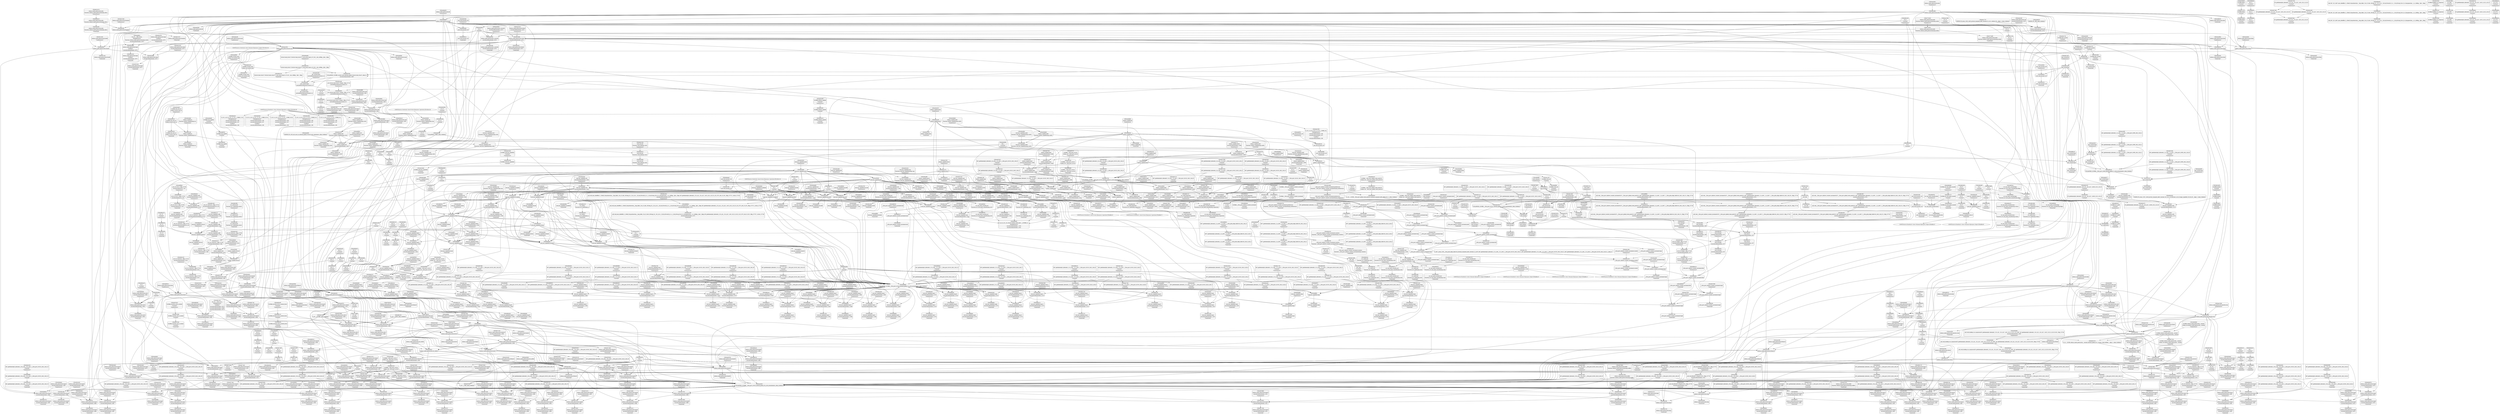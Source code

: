 digraph {
	CE0x4b7b3d0 [shape=record,shape=Mrecord,label="{CE0x4b7b3d0|i64*_getelementptr_inbounds_(_26_x_i64_,_26_x_i64_*___llvm_gcov_ctr242,_i64_0,_i64_25)|*Constant*|*SummSink*}"]
	CE0x4bc0080 [shape=record,shape=Mrecord,label="{CE0x4bc0080|__llvm_gcov_indirect_counter_increment:bb|*SummSource*}"]
	CE0x4b3da10 [shape=record,shape=Mrecord,label="{CE0x4b3da10|selinux_inode_getsecurity:cred|security/selinux/hooks.c,3087|*SummSink*}"]
	CE0x4bb8de0 [shape=record,shape=Mrecord,label="{CE0x4bb8de0|cred_has_capability:tmp30|security/selinux/hooks.c,1585}"]
	CE0x4b34880 [shape=record,shape=Mrecord,label="{CE0x4b34880|selinux_capable:cred|Function::selinux_capable&Arg::cred::|*SummSource*}"]
	CE0x4b91e90 [shape=record,shape=Mrecord,label="{CE0x4b91e90|cred_has_capability:u|security/selinux/hooks.c,1563|*SummSource*}"]
	CE0x4acfcf0 [shape=record,shape=Mrecord,label="{CE0x4acfcf0|selinux_inode_getsecurity:land.lhs.true4|*SummSink*}"]
	CE0x4b49360 [shape=record,shape=Mrecord,label="{CE0x4b49360|selinux_inode_getsecurity:tmp21|security/selinux/hooks.c,3087|*SummSource*}"]
	CE0x4b36850 [shape=record,shape=Mrecord,label="{CE0x4b36850|selinux_capable:cap|Function::selinux_capable&Arg::cap::|*SummSource*}"]
	CE0x4b78dc0 [shape=record,shape=Mrecord,label="{CE0x4b78dc0|i64*_getelementptr_inbounds_(_26_x_i64_,_26_x_i64_*___llvm_gcov_ctr242,_i64_0,_i64_24)|*Constant*}"]
	CE0x4b9d7f0 [shape=record,shape=Mrecord,label="{CE0x4b9d7f0|avc_has_perm_noaudit:entry|*SummSource*}"]
	CE0x4ba08d0 [shape=record,shape=Mrecord,label="{CE0x4ba08d0|GLOBAL:__llvm_gcov_ctr143|Global_var:__llvm_gcov_ctr143}"]
	CE0x4bb4a10 [shape=record,shape=Mrecord,label="{CE0x4bb4a10|cred_has_capability:tmp23|security/selinux/hooks.c,1582}"]
	CE0x4baf530 [shape=record,shape=Mrecord,label="{CE0x4baf530|cred_sid:tmp6|security/selinux/hooks.c,197}"]
	CE0x4bb3ba0 [shape=record,shape=Mrecord,label="{CE0x4bb3ba0|i64_16|*Constant*}"]
	CE0x4b3f160 [shape=record,shape=Mrecord,label="{CE0x4b3f160|selinux_inode_getsecurity:tmp11|security/selinux/hooks.c,3087|*SummSink*}"]
	CE0x4b3d4a0 [shape=record,shape=Mrecord,label="{CE0x4b3d4a0|i32_78|*Constant*}"]
	CE0x4b91d20 [shape=record,shape=Mrecord,label="{CE0x4b91d20|GLOBAL:current_task|Global_var:current_task}"]
	CE0x4ace8b0 [shape=record,shape=Mrecord,label="{CE0x4ace8b0|selinux_inode_getsecurity:tmp}"]
	CE0x4b70250 [shape=record,shape=Mrecord,label="{CE0x4b70250|selinux_inode_getsecurity:call13|security/selinux/hooks.c,3093|*SummSink*}"]
	CE0x4ab3f60 [shape=record,shape=Mrecord,label="{CE0x4ab3f60|selinux_inode_getsecurity:tmp29|security/selinux/hooks.c,3089|*SummSink*}"]
	CE0x4b6fe50 [shape=record,shape=Mrecord,label="{CE0x4b6fe50|i64*_getelementptr_inbounds_(_26_x_i64_,_26_x_i64_*___llvm_gcov_ctr242,_i64_0,_i64_19)|*Constant*|*SummSource*}"]
	CE0x4bad4a0 [shape=record,shape=Mrecord,label="{CE0x4bad4a0|cred_has_capability:do.end|*SummSink*}"]
	CE0x4bc1f30 [shape=record,shape=Mrecord,label="{CE0x4bc1f30|_ret_void}"]
	CE0x4b8ea00 [shape=record,shape=Mrecord,label="{CE0x4b8ea00|__llvm_gcov_indirect_counter_increment:tmp|*SummSource*}"]
	CE0x4bcee20 [shape=record,shape=Mrecord,label="{CE0x4bcee20|i64*_getelementptr_inbounds_(_21_x_i64_,_21_x_i64_*___llvm_gcov_ctr143,_i64_0,_i64_6)|*Constant*}"]
	CE0x4bb6980 [shape=record,shape=Mrecord,label="{CE0x4bb6980|cred_has_capability:tmp26|security/selinux/hooks.c,1583|*SummSource*}"]
	CE0x4bcc600 [shape=record,shape=Mrecord,label="{CE0x4bcc600|__llvm_gcov_indirect_counter_increment:tmp2|*SummSink*}"]
	CE0x4ba1420 [shape=record,shape=Mrecord,label="{CE0x4ba1420|cred_has_capability:tmp20|security/selinux/hooks.c,1580|*SummSource*}"]
	CE0x4bc01e0 [shape=record,shape=Mrecord,label="{CE0x4bc01e0|__llvm_gcov_indirect_counter_increment:bb|*SummSink*}"]
	CE0x4b77e70 [shape=record,shape=Mrecord,label="{CE0x4b77e70|GLOBAL:kfree|*Constant*}"]
	CE0x4b71400 [shape=record,shape=Mrecord,label="{CE0x4b71400|selinux_inode_getsecurity:tobool15|security/selinux/hooks.c,3094|*SummSink*}"]
	CE0x4acd0b0 [shape=record,shape=Mrecord,label="{CE0x4acd0b0|selinux_inode_getsecurity:if.end|*SummSource*}"]
	CE0x4b4ca20 [shape=record,shape=Mrecord,label="{CE0x4b4ca20|selinux_inode_getsecurity:call7|security/selinux/hooks.c,3087}"]
	CE0x4bcb130 [shape=record,shape=Mrecord,label="{CE0x4bcb130|i8*_getelementptr_inbounds_(_40_x_i8_,_40_x_i8_*_.str49,_i32_0,_i32_0)|*Constant*|*SummSource*}"]
	CE0x4b3ece0 [shape=record,shape=Mrecord,label="{CE0x4b3ece0|i64_13|*Constant*|*SummSource*}"]
	CE0x4b70900 [shape=record,shape=Mrecord,label="{CE0x4b70900|selinux_inode_getsecurity:error.0}"]
	CE0x4bc2470 [shape=record,shape=Mrecord,label="{CE0x4bc2470|i64*_null|*Constant*|*SummSource*}"]
	CE0x4b7b320 [shape=record,shape=Mrecord,label="{CE0x4b7b320|i64*_getelementptr_inbounds_(_26_x_i64_,_26_x_i64_*___llvm_gcov_ctr242,_i64_0,_i64_25)|*Constant*|*SummSource*}"]
	CE0x4b3d720 [shape=record,shape=Mrecord,label="{CE0x4b3d720|selinux_inode_getsecurity:cred|security/selinux/hooks.c,3087}"]
	CE0x4bcc9c0 [shape=record,shape=Mrecord,label="{CE0x4bcc9c0|_call_void_asm_sideeffect_1:_09ud2_0A.pushsection___bug_table,_22a_22_0A2:_09.long_1b_-_2b,_$_0:c_-_2b_0A_09.word_$_1:c_,_0_0A_09.org_2b+$_2:c_0A.popsection_,_i,i,i,_dirflag_,_fpsr_,_flags_(i8*_getelementptr_inbounds_(_25_x_i8_,_25_x_i8_*_.str3,_i32_0,_i32_0),_i32_1575,_i64_12)_#3,_!dbg_!27737,_!srcloc_!27740|security/selinux/hooks.c,1575|*SummSource*}"]
	CE0x4aecd40 [shape=record,shape=Mrecord,label="{CE0x4aecd40|selinux_inode_getsecurity:frombool}"]
	CE0x4b3bff0 [shape=record,shape=Mrecord,label="{CE0x4b3bff0|selinux_inode_getsecurity:call7|security/selinux/hooks.c,3087|*SummSource*}"]
	CE0x4b07080 [shape=record,shape=Mrecord,label="{CE0x4b07080|i64*_getelementptr_inbounds_(_2_x_i64_,_2_x_i64_*___llvm_gcov_ctr98,_i64_0,_i64_0)|*Constant*|*SummSource*}"]
	CE0x4b71820 [shape=record,shape=Mrecord,label="{CE0x4b71820|i64_21|*Constant*|*SummSink*}"]
	CE0x4b35690 [shape=record,shape=Mrecord,label="{CE0x4b35690|GLOBAL:cred_has_capability|*Constant*|*SummSink*}"]
	CE0x4b9c1c0 [shape=record,shape=Mrecord,label="{CE0x4b9c1c0|cred_has_capability:tmp17|security/selinux/hooks.c,1576|*SummSink*}"]
	CE0x4ae1de0 [shape=record,shape=Mrecord,label="{CE0x4ae1de0|selinux_inode_getsecurity:if.then19}"]
	CE0x4bb4b90 [shape=record,shape=Mrecord,label="{CE0x4bb4b90|cred_has_capability:tmp23|security/selinux/hooks.c,1582|*SummSink*}"]
	CE0x4b769f0 [shape=record,shape=Mrecord,label="{CE0x4b769f0|i64*_getelementptr_inbounds_(_26_x_i64_,_26_x_i64_*___llvm_gcov_ctr242,_i64_0,_i64_23)|*Constant*|*SummSink*}"]
	CE0x4badfb0 [shape=record,shape=Mrecord,label="{CE0x4badfb0|cred_has_capability:tmp7|security/selinux/hooks.c,1574}"]
	CE0x4b59d60 [shape=record,shape=Mrecord,label="{CE0x4b59d60|cred_has_capability:cap1|security/selinux/hooks.c,1563}"]
	CE0x4b6bbb0 [shape=record,shape=Mrecord,label="{CE0x4b6bbb0|i64_12|*Constant*|*SummSink*}"]
	CE0x4ba0270 [shape=record,shape=Mrecord,label="{CE0x4ba0270|cred_has_capability:tmp18|security/selinux/hooks.c,1580|*SummSink*}"]
	CE0x4bb3e30 [shape=record,shape=Mrecord,label="{CE0x4bb3e30|cred_has_capability:tmp22|security/selinux/hooks.c,1582|*SummSink*}"]
	CE0x4b6a120 [shape=record,shape=Mrecord,label="{CE0x4b6a120|selinux_inode_getsecurity:tmp40|security/selinux/hooks.c,3094}"]
	CE0x4b4be40 [shape=record,shape=Mrecord,label="{CE0x4b4be40|_call_void_lockdep_rcu_suspicious(i8*_getelementptr_inbounds_(_25_x_i8_,_25_x_i8_*_.str3,_i32_0,_i32_0),_i32_3087,_i8*_getelementptr_inbounds_(_45_x_i8_,_45_x_i8_*_.str12,_i32_0,_i32_0))_#10,_!dbg_!27740|security/selinux/hooks.c,3087|*SummSink*}"]
	CE0x4b730d0 [shape=record,shape=Mrecord,label="{CE0x4b730d0|selinux_inode_getsecurity:tmp47|security/selinux/hooks.c,3097|*SummSink*}"]
	CE0x4bb8310 [shape=record,shape=Mrecord,label="{CE0x4bb8310|cred_has_capability:tmp29|security/selinux/hooks.c,1584|*SummSource*}"]
	CE0x4b46e40 [shape=record,shape=Mrecord,label="{CE0x4b46e40|i64*_getelementptr_inbounds_(_26_x_i64_,_26_x_i64_*___llvm_gcov_ctr242,_i64_0,_i64_9)|*Constant*|*SummSink*}"]
	CE0x4b54390 [shape=record,shape=Mrecord,label="{CE0x4b54390|_call_void_mcount()_#3|*SummSource*}"]
	CE0x4b42b20 [shape=record,shape=Mrecord,label="{CE0x4b42b20|selinux_inode_getsecurity:tmp9|security/selinux/hooks.c,3076|*SummSink*}"]
	CE0x4b5ee10 [shape=record,shape=Mrecord,label="{CE0x4b5ee10|i32_3|*Constant*|*SummSource*}"]
	CE0x4b6dc30 [shape=record,shape=Mrecord,label="{CE0x4b6dc30|selinux_inode_getsecurity:tmp44|security/selinux/hooks.c,3096}"]
	CE0x4b05970 [shape=record,shape=Mrecord,label="{CE0x4b05970|selinux_capable:tmp1|*SummSink*}"]
	CE0x4ba7130 [shape=record,shape=Mrecord,label="{CE0x4ba7130|cred_has_capability:tmp11|security/selinux/hooks.c,1575|*SummSource*}"]
	CE0x4ab99e0 [shape=record,shape=Mrecord,label="{CE0x4ab99e0|selinux_inode_getsecurity:bb}"]
	CE0x4b3f870 [shape=record,shape=Mrecord,label="{CE0x4b3f870|selinux_inode_getsecurity:tobool2|security/selinux/hooks.c,3087}"]
	CE0x4b67b10 [shape=record,shape=Mrecord,label="{CE0x4b67b10|selinux_inode_getsecurity:tmp36|security/selinux/hooks.c,3093|*SummSource*}"]
	CE0x4bc94b0 [shape=record,shape=Mrecord,label="{CE0x4bc94b0|cred_has_capability:tmp2|security/selinux/hooks.c,1567|*SummSource*}"]
	"CONST[source:2(external),value:2(dynamic)][purpose:{subject}][SrcIdx:19]"
	CE0x4aedf30 [shape=record,shape=Mrecord,label="{CE0x4aedf30|selinux_inode_getsecurity:tmp7|security/selinux/hooks.c,3075}"]
	CE0x4bb2040 [shape=record,shape=Mrecord,label="{CE0x4bb2040|avc_audit:requested|Function::avc_audit&Arg::requested::}"]
	CE0x4b53200 [shape=record,shape=Mrecord,label="{CE0x4b53200|cred_sid:tmp2|*SummSource*}"]
	CE0x4ae6400 [shape=record,shape=Mrecord,label="{CE0x4ae6400|i64_2|*Constant*}"]
	CE0x4b588a0 [shape=record,shape=Mrecord,label="{CE0x4b588a0|selinux_capable:if.then|*SummSource*}"]
	CE0x4b737f0 [shape=record,shape=Mrecord,label="{CE0x4b737f0|selinux_inode_getsecurity:tmp49|security/selinux/hooks.c,3098}"]
	CE0x4acd6e0 [shape=record,shape=Mrecord,label="{CE0x4acd6e0|get_current:tmp|*SummSink*}"]
	CE0x4b14c70 [shape=record,shape=Mrecord,label="{CE0x4b14c70|selinux_inode_getsecurity:tmp1|*SummSource*}"]
	CE0x4b67740 [shape=record,shape=Mrecord,label="{CE0x4b67740|selinux_inode_getsecurity:tmp34|security/selinux/hooks.c,3090|*SummSource*}"]
	CE0x4b6f9e0 [shape=record,shape=Mrecord,label="{CE0x4b6f9e0|selinux_inode_getsecurity:tmp42|security/selinux/hooks.c,3095|*SummSource*}"]
	CE0x4ae96c0 [shape=record,shape=Mrecord,label="{CE0x4ae96c0|i64_2|*Constant*}"]
	CE0x4b9f2b0 [shape=record,shape=Mrecord,label="{CE0x4b9f2b0|avc_has_perm_noaudit:flags|Function::avc_has_perm_noaudit&Arg::flags::|*SummSink*}"]
	CE0x4bb5d20 [shape=record,shape=Mrecord,label="{CE0x4bb5d20|cred_has_capability:tmp25|security/selinux/hooks.c,1582|*SummSink*}"]
	CE0x4b51b80 [shape=record,shape=Mrecord,label="{CE0x4b51b80|i64*_getelementptr_inbounds_(_2_x_i64_,_2_x_i64_*___llvm_gcov_ctr98,_i64_0,_i64_0)|*Constant*|*SummSink*}"]
	CE0x4bb5120 [shape=record,shape=Mrecord,label="{CE0x4bb5120|cred_has_capability:tmp24|security/selinux/hooks.c,1582|*SummSink*}"]
	CE0x4ac1140 [shape=record,shape=Mrecord,label="{CE0x4ac1140|i32_10|*Constant*|*SummSink*}"]
	CE0x4b4c1a0 [shape=record,shape=Mrecord,label="{CE0x4b4c1a0|selinux_inode_getsecurity:tmp26|security/selinux/hooks.c,3087}"]
	CE0x4ae8c00 [shape=record,shape=Mrecord,label="{CE0x4ae8c00|GLOBAL:cap_capable|*Constant*|*SummSink*}"]
	CE0x4b6a420 [shape=record,shape=Mrecord,label="{CE0x4b6a420|selinux_inode_getsecurity:tmp39|security/selinux/hooks.c,3094}"]
	CE0x4ae6840 [shape=record,shape=Mrecord,label="{CE0x4ae6840|i64_0|*Constant*}"]
	CE0x4b34670 [shape=record,shape=Mrecord,label="{CE0x4b34670|selinux_capable:entry|*SummSource*}"]
	CE0x4aece40 [shape=record,shape=Mrecord,label="{CE0x4aece40|get_current:tmp2}"]
	CE0x4bc0fe0 [shape=record,shape=Mrecord,label="{CE0x4bc0fe0|cred_has_capability:sw.default}"]
	CE0x4ab3260 [shape=record,shape=Mrecord,label="{CE0x4ab3260|COLLAPSED:_GCMRE___llvm_gcov_ctr131_internal_global_2_x_i64_zeroinitializer:_elem_0:default:}"]
	CE0x4b73250 [shape=record,shape=Mrecord,label="{CE0x4b73250|selinux_inode_getsecurity:tmp48|security/selinux/hooks.c,3097}"]
	CE0x4b5e130 [shape=record,shape=Mrecord,label="{CE0x4b5e130|i64*_getelementptr_inbounds_(_26_x_i64_,_26_x_i64_*___llvm_gcov_ctr242,_i64_0,_i64_15)|*Constant*|*SummSink*}"]
	CE0x4ad9060 [shape=record,shape=Mrecord,label="{CE0x4ad9060|selinux_capable:call1|security/selinux/hooks.c,2011}"]
	CE0x4baf0d0 [shape=record,shape=Mrecord,label="{CE0x4baf0d0|_call_void_mcount()_#3|*SummSink*}"]
	CE0x4b585e0 [shape=record,shape=Mrecord,label="{CE0x4b585e0|cred_has_capability:shr|security/selinux/hooks.c,1565}"]
	CE0x4af3b50 [shape=record,shape=Mrecord,label="{CE0x4af3b50|i64*_getelementptr_inbounds_(_6_x_i64_,_6_x_i64_*___llvm_gcov_ctr142,_i64_0,_i64_5)|*Constant*|*SummSink*}"]
	CE0x4b8f1d0 [shape=record,shape=Mrecord,label="{CE0x4b8f1d0|cred_has_capability:sw.epilog|*SummSink*}"]
	CE0x4bb3050 [shape=record,shape=Mrecord,label="{CE0x4bb3050|_ret_i32_%retval.0,_!dbg_!27732|security/selinux/include/avc.h,142}"]
	CE0x4b52790 [shape=record,shape=Mrecord,label="{CE0x4b52790|cred_sid:tmp1|*SummSink*}"]
	CE0x4b4c130 [shape=record,shape=Mrecord,label="{CE0x4b4c130|selinux_inode_getsecurity:tmp25|security/selinux/hooks.c,3087|*SummSink*}"]
	CE0x4baf350 [shape=record,shape=Mrecord,label="{CE0x4baf350|0:_i32,_4:_i32,_8:_i32,_12:_i32,_:_CMRE_16,20_|*MultipleSource*|security/selinux/hooks.c,196|security/selinux/hooks.c,197|*LoadInst*|security/selinux/hooks.c,196}"]
	CE0x4b71260 [shape=record,shape=Mrecord,label="{CE0x4b71260|selinux_inode_getsecurity:tobool15|security/selinux/hooks.c,3094}"]
	CE0x4ba7940 [shape=record,shape=Mrecord,label="{CE0x4ba7940|i1_true|*Constant*}"]
	CE0x4af10b0 [shape=record,shape=Mrecord,label="{CE0x4af10b0|cred_has_capability:shl|security/selinux/hooks.c,1559|*SummSource*}"]
	CE0x4b5ae60 [shape=record,shape=Mrecord,label="{CE0x4b5ae60|selinux_capable:tmp10|security/selinux/hooks.c,2012|*SummSink*}"]
	CE0x4b14c00 [shape=record,shape=Mrecord,label="{CE0x4b14c00|i32_1|*Constant*}"]
	CE0x4b44d90 [shape=record,shape=Mrecord,label="{CE0x4b44d90|cred_has_capability:audit|Function::cred_has_capability&Arg::audit::}"]
	CE0x4b6b450 [shape=record,shape=Mrecord,label="{CE0x4b6b450|i64*_getelementptr_inbounds_(_21_x_i64_,_21_x_i64_*___llvm_gcov_ctr143,_i64_0,_i64_8)|*Constant*|*SummSink*}"]
	CE0x4b478a0 [shape=record,shape=Mrecord,label="{CE0x4b478a0|i8*_getelementptr_inbounds_(_25_x_i8_,_25_x_i8_*_.str3,_i32_0,_i32_0)|*Constant*|*SummSink*}"]
	CE0x4b71320 [shape=record,shape=Mrecord,label="{CE0x4b71320|selinux_inode_getsecurity:tobool15|security/selinux/hooks.c,3094|*SummSource*}"]
	CE0x4b0b6d0 [shape=record,shape=Mrecord,label="{CE0x4b0b6d0|i64_6|*Constant*|*SummSink*}"]
	CE0x4bc2360 [shape=record,shape=Mrecord,label="{CE0x4bc2360|__llvm_gcov_indirect_counter_increment:counter|*SummSource*}"]
	CE0x4b7b180 [shape=record,shape=Mrecord,label="{CE0x4b7b180|selinux_inode_getsecurity:tmp57|security/selinux/hooks.c,3104|*SummSource*}"]
	CE0x4b3c8e0 [shape=record,shape=Mrecord,label="{CE0x4b3c8e0|GLOBAL:get_current|*Constant*|*SummSink*}"]
	CE0x4b3f480 [shape=record,shape=Mrecord,label="{CE0x4b3f480|selinux_inode_getsecurity:call1|security/selinux/hooks.c,3087}"]
	CE0x4af4440 [shape=record,shape=Mrecord,label="{CE0x4af4440|cred_has_capability:do.end|*SummSource*}"]
	CE0x4b8c590 [shape=record,shape=Mrecord,label="{CE0x4b8c590|i64*_getelementptr_inbounds_(_21_x_i64_,_21_x_i64_*___llvm_gcov_ctr143,_i64_0,_i64_5)|*Constant*|*SummSource*}"]
	CE0x4b9d4d0 [shape=record,shape=Mrecord,label="{CE0x4b9d4d0|GLOBAL:avc_has_perm_noaudit|*Constant*|*SummSource*}"]
	CE0x4b9f3d0 [shape=record,shape=Mrecord,label="{CE0x4b9f3d0|_ret_i32_%rc.0,_!dbg_!27793|security/selinux/avc.c,744}"]
	CE0x4b438b0 [shape=record,shape=Mrecord,label="{CE0x4b438b0|GLOBAL:__llvm_gcov_ctr242|Global_var:__llvm_gcov_ctr242|*SummSink*}"]
	CE0x4b8c3f0 [shape=record,shape=Mrecord,label="{CE0x4b8c3f0|_call_void___llvm_gcov_indirect_counter_increment(i32*___llvm_gcov_global_state_pred145,_i64**_getelementptr_inbounds_(_3_x_i64*_,_3_x_i64*_*___llvm_gcda_edge_table144,_i64_0,_i64_2)),_!dbg_!27732|security/selinux/hooks.c,1570|*SummSink*}"]
	CE0x4ae69c0 [shape=record,shape=Mrecord,label="{CE0x4ae69c0|selinux_inode_getsecurity:tmp4|security/selinux/hooks.c,3075}"]
	CE0x4b716f0 [shape=record,shape=Mrecord,label="{CE0x4b716f0|i64_21|*Constant*|*SummSource*}"]
	CE0x4bbb1e0 [shape=record,shape=Mrecord,label="{CE0x4bbb1e0|cred_has_capability:tmp32|security/selinux/hooks.c,1586}"]
	CE0x4b548d0 [shape=record,shape=Mrecord,label="{CE0x4b548d0|i32_0|*Constant*}"]
	CE0x4b73eb0 [shape=record,shape=Mrecord,label="{CE0x4b73eb0|selinux_inode_getsecurity:tmp49|security/selinux/hooks.c,3098|*SummSource*}"]
	CE0x4b42960 [shape=record,shape=Mrecord,label="{CE0x4b42960|selinux_inode_getsecurity:tmp9|security/selinux/hooks.c,3076|*SummSource*}"]
	CE0x4af2630 [shape=record,shape=Mrecord,label="{CE0x4af2630|i64*_getelementptr_inbounds_(_6_x_i64_,_6_x_i64_*___llvm_gcov_ctr142,_i64_0,_i64_3)|*Constant*|*SummSink*}"]
	CE0x4bb08a0 [shape=record,shape=Mrecord,label="{CE0x4bb08a0|GLOBAL:avc_audit|*Constant*|*SummSink*}"]
	CE0x4bbd1e0 [shape=record,shape=Mrecord,label="{CE0x4bbd1e0|avc_audit:ssid|Function::avc_audit&Arg::ssid::}"]
	CE0x4ae6c20 [shape=record,shape=Mrecord,label="{CE0x4ae6c20|_call_void_mcount()_#3}"]
	CE0x4b36680 [shape=record,shape=Mrecord,label="{CE0x4b36680|selinux_capable:audit|Function::selinux_capable&Arg::audit::}"]
	CE0x4aefbe0 [shape=record,shape=Mrecord,label="{CE0x4aefbe0|selinux_inode_getsecurity:if.end14|*SummSource*}"]
	CE0x4b722a0 [shape=record,shape=Mrecord,label="{CE0x4b722a0|selinux_inode_getsecurity:tmp45|security/selinux/hooks.c,3097}"]
	CE0x4bcb270 [shape=record,shape=Mrecord,label="{CE0x4bcb270|i8*_getelementptr_inbounds_(_40_x_i8_,_40_x_i8_*_.str49,_i32_0,_i32_0)|*Constant*|*SummSink*}"]
	CE0x4b78c00 [shape=record,shape=Mrecord,label="{CE0x4b78c00|selinux_inode_getsecurity:tmp55|security/selinux/hooks.c,3103}"]
	CE0x4b72230 [shape=record,shape=Mrecord,label="{CE0x4b72230|selinux_inode_getsecurity:tmp46|security/selinux/hooks.c,3097}"]
	CE0x4b35990 [shape=record,shape=Mrecord,label="{CE0x4b35990|cred_has_capability:entry|*SummSink*}"]
	CE0x4bc18b0 [shape=record,shape=Mrecord,label="{CE0x4bc18b0|i32_22|*Constant*}"]
	CE0x4b91e20 [shape=record,shape=Mrecord,label="{CE0x4b91e20|cred_has_capability:u|security/selinux/hooks.c,1563}"]
	CE0x4af0530 [shape=record,shape=Mrecord,label="{CE0x4af0530|selinux_capable:tmp4|security/selinux/hooks.c,2008|*SummSource*}"]
	CE0x4bb31d0 [shape=record,shape=Mrecord,label="{CE0x4bb31d0|_ret_i32_%retval.0,_!dbg_!27732|security/selinux/include/avc.h,142|*SummSource*}"]
	CE0x4b51630 [shape=record,shape=Mrecord,label="{CE0x4b51630|_ret_i32_%retval.0,_!dbg_!27779|security/selinux/hooks.c,3104|*SummSink*}"]
	CE0x4b456c0 [shape=record,shape=Mrecord,label="{CE0x4b456c0|selinux_capable:retval.0}"]
	CE0x4b15540 [shape=record,shape=Mrecord,label="{CE0x4b15540|i8*_null|*Constant*}"]
	CE0x4b39210 [shape=record,shape=Mrecord,label="{CE0x4b39210|i64_8|*Constant*|*SummSource*}"]
	CE0x4b3ce90 [shape=record,shape=Mrecord,label="{CE0x4b3ce90|_ret_%struct.task_struct*_%tmp4,_!dbg_!27714|./arch/x86/include/asm/current.h,14|*SummSource*}"]
	CE0x4aefaf0 [shape=record,shape=Mrecord,label="{CE0x4aefaf0|selinux_inode_getsecurity:if.end14}"]
	CE0x4b72370 [shape=record,shape=Mrecord,label="{CE0x4b72370|selinux_inode_getsecurity:tmp45|security/selinux/hooks.c,3097|*SummSource*}"]
	CE0x4baf670 [shape=record,shape=Mrecord,label="{CE0x4baf670|i64*_getelementptr_inbounds_(_21_x_i64_,_21_x_i64_*___llvm_gcov_ctr143,_i64_0,_i64_0)|*Constant*|*SummSink*}"]
	CE0x4b69340 [shape=record,shape=Mrecord,label="{CE0x4b69340|i64_17|*Constant*|*SummSink*}"]
	CE0x4b58510 [shape=record,shape=Mrecord,label="{CE0x4b58510|_call_void___llvm_gcov_indirect_counter_increment(i32*___llvm_gcov_global_state_pred145,_i64**_getelementptr_inbounds_(_3_x_i64*_,_3_x_i64*_*___llvm_gcda_edge_table144,_i64_0,_i64_1)),_!dbg_!27728|security/selinux/hooks.c,1567}"]
	CE0x4b680f0 [shape=record,shape=Mrecord,label="{CE0x4b680f0|selinux_inode_getsecurity:tmp36|security/selinux/hooks.c,3093|*SummSink*}"]
	CE0x4b74260 [shape=record,shape=Mrecord,label="{CE0x4b74260|i64*_getelementptr_inbounds_(_26_x_i64_,_26_x_i64_*___llvm_gcov_ctr242,_i64_0,_i64_22)|*Constant*|*SummSource*}"]
	CE0x4bbff30 [shape=record,shape=Mrecord,label="{CE0x4bbff30|cred_sid:entry|*SummSink*}"]
	CE0x4bb2af0 [shape=record,shape=Mrecord,label="{CE0x4bb2af0|avc_audit:result|Function::avc_audit&Arg::result::|*SummSink*}"]
	CE0x4bab9f0 [shape=record,shape=Mrecord,label="{CE0x4bab9f0|GLOBAL:__llvm_gcov_indirect_counter_increment|*Constant*|*SummSource*}"]
	CE0x4b91030 [shape=record,shape=Mrecord,label="{CE0x4b91030|selinux_capable:tmp3|security/selinux/hooks.c,2008}"]
	CE0x4bb22d0 [shape=record,shape=Mrecord,label="{CE0x4bb22d0|avc_audit:requested|Function::avc_audit&Arg::requested::|*SummSink*}"]
	CE0x4bbee50 [shape=record,shape=Mrecord,label="{CE0x4bbee50|void_(i8*,_i32,_i64)*_asm_sideeffect_1:_09ud2_0A.pushsection___bug_table,_22a_22_0A2:_09.long_1b_-_2b,_$_0:c_-_2b_0A_09.word_$_1:c_,_0_0A_09.org_2b+$_2:c_0A.popsection_,_i,i,i,_dirflag_,_fpsr_,_flags_|*SummSource*}"]
	CE0x4ae06f0 [shape=record,shape=Mrecord,label="{CE0x4ae06f0|selinux_inode_getsecurity:if.end20}"]
	CE0x4b368f0 [shape=record,shape=Mrecord,label="{CE0x4b368f0|selinux_capable:cap|Function::selinux_capable&Arg::cap::|*SummSink*}"]
	CE0x4ae5cd0 [shape=record,shape=Mrecord,label="{CE0x4ae5cd0|selinux_inode_getsecurity:call|security/selinux/hooks.c,3075|*SummSource*}"]
	CE0x4b5d610 [shape=record,shape=Mrecord,label="{CE0x4b5d610|selinux_inode_getsecurity:tmp32|security/selinux/hooks.c,3090}"]
	CE0x4bb9b60 [shape=record,shape=Mrecord,label="{CE0x4bb9b60|cred_has_capability:tmp31|security/selinux/hooks.c,1585|*SummSink*}"]
	CE0x4b461d0 [shape=record,shape=Mrecord,label="{CE0x4b461d0|selinux_inode_getsecurity:tmp11|security/selinux/hooks.c,3087}"]
	CE0x4acd570 [shape=record,shape=Mrecord,label="{CE0x4acd570|selinux_inode_getsecurity:context|security/selinux/hooks.c, 3072}"]
	CE0x4b4a9e0 [shape=record,shape=Mrecord,label="{CE0x4b4a9e0|selinux_inode_getsecurity:tmp24|security/selinux/hooks.c,3087}"]
	CE0x4ba73e0 [shape=record,shape=Mrecord,label="{CE0x4ba73e0|i64*_getelementptr_inbounds_(_21_x_i64_,_21_x_i64_*___llvm_gcov_ctr143,_i64_0,_i64_9)|*Constant*|*SummSource*}"]
	CE0x4bcd3a0 [shape=record,shape=Mrecord,label="{CE0x4bcd3a0|cred_sid:tmp4|*LoadInst*|security/selinux/hooks.c,196}"]
	CE0x4bbe510 [shape=record,shape=Mrecord,label="{CE0x4bbe510|__llvm_gcov_indirect_counter_increment:bb4|*SummSource*}"]
	CE0x4b9ce00 [shape=record,shape=Mrecord,label="{CE0x4b9ce00|cred_has_capability:sclass.0|*SummSource*}"]
	CE0x4b8d200 [shape=record,shape=Mrecord,label="{CE0x4b8d200|__llvm_gcov_indirect_counter_increment:tmp5|*SummSink*}"]
	CE0x4bc4fd0 [shape=record,shape=Mrecord,label="{CE0x4bc4fd0|__llvm_gcov_indirect_counter_increment:entry|*SummSink*}"]
	CE0x4ae5e90 [shape=record,shape=Mrecord,label="{CE0x4ae5e90|selinux_inode_getsecurity:call|security/selinux/hooks.c,3075|*SummSink*}"]
	CE0x4b0a480 [shape=record,shape=Mrecord,label="{CE0x4b0a480|selinux_inode_getsecurity:context|security/selinux/hooks.c, 3072|*SummSource*}"]
	CE0x4b719e0 [shape=record,shape=Mrecord,label="{CE0x4b719e0|i64_20|*Constant*|*SummSink*}"]
	CE0x4baabc0 [shape=record,shape=Mrecord,label="{CE0x4baabc0|__llvm_gcov_indirect_counter_increment:tmp3}"]
	CE0x4b3fde0 [shape=record,shape=Mrecord,label="{CE0x4b3fde0|selinux_inode_getsecurity:tobool2|security/selinux/hooks.c,3087|*SummSink*}"]
	CE0x4b0b340 [shape=record,shape=Mrecord,label="{CE0x4b0b340|i64_6|*Constant*}"]
	CE0x4bbb380 [shape=record,shape=Mrecord,label="{CE0x4bbb380|i64*_getelementptr_inbounds_(_21_x_i64_,_21_x_i64_*___llvm_gcov_ctr143,_i64_0,_i64_20)|*Constant*|*SummSource*}"]
	CE0x4b68850 [shape=record,shape=Mrecord,label="{CE0x4b68850|selinux_inode_getsecurity:tmp37|security/selinux/hooks.c,3093}"]
	CE0x4b04300 [shape=record,shape=Mrecord,label="{CE0x4b04300|i64*_getelementptr_inbounds_(_6_x_i64_,_6_x_i64_*___llvm_gcov_ctr142,_i64_0,_i64_0)|*Constant*}"]
	CE0x4ab3a30 [shape=record,shape=Mrecord,label="{CE0x4ab3a30|selinux_inode_getsecurity:tmp28|security/selinux/hooks.c,3089|*SummSink*}"]
	CE0x4b47b40 [shape=record,shape=Mrecord,label="{CE0x4b47b40|GLOBAL:lockdep_rcu_suspicious|*Constant*|*SummSource*}"]
	CE0x4b8ffb0 [shape=record,shape=Mrecord,label="{CE0x4b8ffb0|_call_void___llvm_gcov_indirect_counter_increment(i32*___llvm_gcov_global_state_pred145,_i64**_getelementptr_inbounds_(_3_x_i64*_,_3_x_i64*_*___llvm_gcda_edge_table144,_i64_0,_i64_1)),_!dbg_!27728|security/selinux/hooks.c,1567|*SummSink*}"]
	CE0x4b581a0 [shape=record,shape=Mrecord,label="{CE0x4b581a0|selinux_capable:tmp|*SummSink*}"]
	CE0x5f11450 [shape=record,shape=Mrecord,label="{CE0x5f11450|selinux_inode_getsecurity:if.end6|*SummSource*}"]
	CE0x4b744e0 [shape=record,shape=Mrecord,label="{CE0x4b744e0|selinux_inode_getsecurity:tmp50|security/selinux/hooks.c,3098}"]
	CE0x4b45240 [shape=record,shape=Mrecord,label="{CE0x4b45240|_ret_i32_%retval.0,_!dbg_!27765|security/selinux/hooks.c,1586|*SummSource*}"]
	CE0x4b7b440 [shape=record,shape=Mrecord,label="{CE0x4b7b440|selinux_inode_getsecurity:tmp57|security/selinux/hooks.c,3104|*SummSink*}"]
	CE0x4bc50b0 [shape=record,shape=Mrecord,label="{CE0x4bc50b0|__llvm_gcov_indirect_counter_increment:predecessor|Function::__llvm_gcov_indirect_counter_increment&Arg::predecessor::|*SummSource*}"]
	CE0x4bbb4a0 [shape=record,shape=Mrecord,label="{CE0x4bbb4a0|cred_has_capability:tmp32|security/selinux/hooks.c,1586|*SummSource*}"]
	CE0x4b54060 [shape=record,shape=Mrecord,label="{CE0x4b54060|cred_sid:tmp3|*SummSink*}"]
	CE0x4b781f0 [shape=record,shape=Mrecord,label="{CE0x4b781f0|_call_void_kfree(i8*_%tmp54)_#10,_!dbg_!27776|security/selinux/hooks.c,3101}"]
	CE0x4b3d940 [shape=record,shape=Mrecord,label="{CE0x4b3d940|selinux_inode_getsecurity:cred|security/selinux/hooks.c,3087|*SummSource*}"]
	CE0x4b6d1b0 [shape=record,shape=Mrecord,label="{CE0x4b6d1b0|selinux_inode_getsecurity:tmp43|security/selinux/hooks.c,3095}"]
	CE0x4b0b890 [shape=record,shape=Mrecord,label="{CE0x4b0b890|selinux_inode_getsecurity:tmp13|security/selinux/hooks.c,3087}"]
	CE0x4bb7700 [shape=record,shape=Mrecord,label="{CE0x4bb7700|cred_has_capability:tmp28|security/selinux/hooks.c,1584}"]
	CE0x4ad7e10 [shape=record,shape=Mrecord,label="{CE0x4ad7e10|i8_3|*Constant*|*SummSink*}"]
	CE0x4b45cb0 [shape=record,shape=Mrecord,label="{CE0x4b45cb0|i32_33|*Constant*}"]
	CE0x4baf860 [shape=record,shape=Mrecord,label="{CE0x4baf860|cred_has_capability:tmp}"]
	CE0x4bbcf20 [shape=record,shape=Mrecord,label="{CE0x4bbcf20|avc_audit:entry|*SummSource*}"]
	CE0x4bb4620 [shape=record,shape=Mrecord,label="{CE0x4bb4620|cred_has_capability:tmp22|security/selinux/hooks.c,1582}"]
	CE0x4bac850 [shape=record,shape=Mrecord,label="{CE0x4bac850|cred_has_capability:return|*SummSource*}"]
	CE0x4bc76f0 [shape=record,shape=Mrecord,label="{CE0x4bc76f0|i32_1|*Constant*}"]
	CE0x4bba380 [shape=record,shape=Mrecord,label="{CE0x4bba380|i32_-22|*Constant*|*SummSink*}"]
	CE0x4b9f7e0 [shape=record,shape=Mrecord,label="{CE0x4b9f7e0|avc_has_perm_noaudit:avd|Function::avc_has_perm_noaudit&Arg::avd::|*SummSink*}"]
	CE0x4b3a920 [shape=record,shape=Mrecord,label="{CE0x4b3a920|selinux_inode_getsecurity:tmp19|security/selinux/hooks.c,3087|*SummSink*}"]
	CE0x4b47fb0 [shape=record,shape=Mrecord,label="{CE0x4b47fb0|i32_3087|*Constant*|*SummSource*}"]
	CE0x4b48ea0 [shape=record,shape=Mrecord,label="{CE0x4b48ea0|selinux_inode_getsecurity:tmp25|security/selinux/hooks.c,3087|*SummSource*}"]
	CE0x4b44b10 [shape=record,shape=Mrecord,label="{CE0x4b44b10|selinux_capable:ns|Function::selinux_capable&Arg::ns::|*SummSink*}"]
	CE0x4b51b10 [shape=record,shape=Mrecord,label="{CE0x4b51b10|get_current:bb}"]
	CE0x4af23e0 [shape=record,shape=Mrecord,label="{CE0x4af23e0|i64*_getelementptr_inbounds_(_6_x_i64_,_6_x_i64_*___llvm_gcov_ctr142,_i64_0,_i64_3)|*Constant*|*SummSource*}"]
	CE0x4b74c10 [shape=record,shape=Mrecord,label="{CE0x4b74c10|selinux_inode_getsecurity:tmp50|security/selinux/hooks.c,3098|*SummSink*}"]
	CE0x4af5ba0 [shape=record,shape=Mrecord,label="{CE0x4af5ba0|cred_has_capability:tmp6|security/selinux/hooks.c,1574}"]
	CE0x4af09e0 [shape=record,shape=Mrecord,label="{CE0x4af09e0|cred_has_capability:do.end6|*SummSource*}"]
	CE0x4b9b9c0 [shape=record,shape=Mrecord,label="{CE0x4b9b9c0|cred_has_capability:tmp16|security/selinux/hooks.c,1576|*SummSource*}"]
	CE0x4b40070 [shape=record,shape=Mrecord,label="{CE0x4b40070|selinux_inode_getsecurity:tmp8|security/selinux/hooks.c,3076|*SummSource*}"]
	CE0x4bb4460 [shape=record,shape=Mrecord,label="{CE0x4bb4460|i64_15|*Constant*|*SummSink*}"]
	CE0x4bb4a80 [shape=record,shape=Mrecord,label="{CE0x4bb4a80|cred_has_capability:tmp23|security/selinux/hooks.c,1582|*SummSource*}"]
	CE0x4b59f10 [shape=record,shape=Mrecord,label="{CE0x4b59f10|cred_has_capability:cap1|security/selinux/hooks.c,1563|*SummSink*}"]
	CE0x4bb7c80 [shape=record,shape=Mrecord,label="{CE0x4bb7c80|cred_has_capability:tmp28|security/selinux/hooks.c,1584|*SummSource*}"]
	CE0x4bc82b0 [shape=record,shape=Mrecord,label="{CE0x4bc82b0|cred_has_capability:tmp2|security/selinux/hooks.c,1567|*SummSink*}"]
	CE0x4b43080 [shape=record,shape=Mrecord,label="{CE0x4b43080|i64*_getelementptr_inbounds_(_26_x_i64_,_26_x_i64_*___llvm_gcov_ctr242,_i64_0,_i64_4)|*Constant*|*SummSink*}"]
	CE0x4af2f20 [shape=record,shape=Mrecord,label="{CE0x4af2f20|selinux_capable:retval.0|*SummSink*}"]
	CE0x4bba630 [shape=record,shape=Mrecord,label="{CE0x4bba630|cred_has_capability:retval.0}"]
	CE0x4ae0550 [shape=record,shape=Mrecord,label="{CE0x4ae0550|selinux_inode_getsecurity:land.lhs.true4|*SummSource*}"]
	CE0x4b9c710 [shape=record,shape=Mrecord,label="{CE0x4b9c710|GLOBAL:avc_has_perm_noaudit|*Constant*}"]
	CE0x4ae61a0 [shape=record,shape=Mrecord,label="{CE0x4ae61a0|selinux_inode_getsecurity:tobool|security/selinux/hooks.c,3075|*SummSink*}"]
	CE0x4ace990 [shape=record,shape=Mrecord,label="{CE0x4ace990|selinux_inode_getsecurity:tmp|*SummSource*}"]
	CE0x4b43d00 [shape=record,shape=Mrecord,label="{CE0x4b43d00|selinux_inode_getsecurity:tmp5|security/selinux/hooks.c,3075}"]
	CE0x4bbda20 [shape=record,shape=Mrecord,label="{CE0x4bbda20|cred_has_capability:do.body4}"]
	CE0x4bb7040 [shape=record,shape=Mrecord,label="{CE0x4bb7040|cred_has_capability:tmp27|security/selinux/hooks.c,1583|*SummSource*}"]
	CE0x4bbb510 [shape=record,shape=Mrecord,label="{CE0x4bbb510|cred_has_capability:tmp32|security/selinux/hooks.c,1586|*SummSink*}"]
	CE0x4b91760 [shape=record,shape=Mrecord,label="{CE0x4b91760|COLLAPSED:_GCMRE___llvm_gcov_ctr142_internal_global_6_x_i64_zeroinitializer:_elem_0:default:}"]
	CE0x4b6bda0 [shape=record,shape=Mrecord,label="{CE0x4b6bda0|i64*_getelementptr_inbounds_(_21_x_i64_,_21_x_i64_*___llvm_gcov_ctr143,_i64_0,_i64_8)|*Constant*}"]
	CE0x4aedbc0 [shape=record,shape=Mrecord,label="{CE0x4aedbc0|56:_i8*,_:_CRE_56,64_|*MultipleSource*|Function::selinux_inode_getsecurity&Arg::inode::|security/selinux/hooks.c,3073}"]
	CE0x4b8f890 [shape=record,shape=Mrecord,label="{CE0x4b8f890|i64**_getelementptr_inbounds_(_3_x_i64*_,_3_x_i64*_*___llvm_gcda_edge_table144,_i64_0,_i64_2)|*Constant*|*SummSink*}"]
	CE0x4b17310 [shape=record,shape=Mrecord,label="{CE0x4b17310|selinux_capable:tmp7|security/selinux/hooks.c,2009}"]
	CE0x4b78830 [shape=record,shape=Mrecord,label="{CE0x4b78830|GLOBAL:kfree|*Constant*|*SummSource*}"]
	CE0x4b467b0 [shape=record,shape=Mrecord,label="{CE0x4b467b0|i64*_getelementptr_inbounds_(_26_x_i64_,_26_x_i64_*___llvm_gcov_ctr242,_i64_0,_i64_9)|*Constant*}"]
	CE0x4ad87a0 [shape=record,shape=Mrecord,label="{CE0x4ad87a0|i64*_getelementptr_inbounds_(_6_x_i64_,_6_x_i64_*___llvm_gcov_ctr142,_i64_0,_i64_4)|*Constant*|*SummSink*}"]
	CE0x4abcaf0 [shape=record,shape=Mrecord,label="{CE0x4abcaf0|selinux_inode_getsecurity:do.end|*SummSource*}"]
	CE0x4bc3e50 [shape=record,shape=Mrecord,label="{CE0x4bc3e50|cred_has_capability:sw.bb|*SummSink*}"]
	CE0x4b69fa0 [shape=record,shape=Mrecord,label="{CE0x4b69fa0|selinux_inode_getsecurity:tmp39|security/selinux/hooks.c,3094|*SummSink*}"]
	CE0x4b4ac70 [shape=record,shape=Mrecord,label="{CE0x4b4ac70|selinux_inode_getsecurity:tmp24|security/selinux/hooks.c,3087|*SummSink*}"]
	CE0x4b335a0 [shape=record,shape=Mrecord,label="{CE0x4b335a0|selinux_inode_getsecurity:tmp27|security/selinux/hooks.c,3087|*SummSource*}"]
	CE0x4b76d60 [shape=record,shape=Mrecord,label="{CE0x4b76d60|selinux_inode_getsecurity:tmp53|security/selinux/hooks.c,3101|*SummSource*}"]
	CE0x4b91c60 [shape=record,shape=Mrecord,label="{CE0x4b91c60|get_current:tmp4|./arch/x86/include/asm/current.h,14|*SummSink*}"]
	CE0x4bcafc0 [shape=record,shape=Mrecord,label="{CE0x4bcafc0|i8*_getelementptr_inbounds_(_40_x_i8_,_40_x_i8_*_.str49,_i32_0,_i32_0)|*Constant*}"]
	CE0x4ba8110 [shape=record,shape=Mrecord,label="{CE0x4ba8110|cred_has_capability:tmp12|security/selinux/hooks.c,1575|*SummSink*}"]
	CE0x4b35ce0 [shape=record,shape=Mrecord,label="{CE0x4b35ce0|cred_has_capability:cred|Function::cred_has_capability&Arg::cred::|*SummSource*}"]
	CE0x4ac1e50 [shape=record,shape=Mrecord,label="{CE0x4ac1e50|cred_has_capability:call|security/selinux/hooks.c,1558|*SummSource*}"]
	CE0x4bc4ec0 [shape=record,shape=Mrecord,label="{CE0x4bc4ec0|__llvm_gcov_indirect_counter_increment:entry|*SummSource*}"]
	CE0x4bb0250 [shape=record,shape=Mrecord,label="{CE0x4bb0250|cred_has_capability:call8|security/selinux/hooks.c,1581|*SummSink*}"]
	CE0x4b43530 [shape=record,shape=Mrecord,label="{CE0x4b43530|GLOBAL:__llvm_gcov_ctr242|Global_var:__llvm_gcov_ctr242}"]
	CE0x4b53610 [shape=record,shape=Mrecord,label="{CE0x4b53610|_ret_i32_%tmp6,_!dbg_!27716|security/selinux/hooks.c,197|*SummSink*}"]
	CE0x4baea60 [shape=record,shape=Mrecord,label="{CE0x4baea60|__llvm_gcov_indirect_counter_increment:bb4}"]
	CE0x4b32f70 [shape=record,shape=Mrecord,label="{CE0x4b32f70|selinux_inode_getsecurity:tmp2|*LoadInst*|security/selinux/hooks.c,3073|*SummSource*}"]
	CE0x4ae6020 [shape=record,shape=Mrecord,label="{CE0x4ae6020|VOIDTB_TE:_CRE:_elem_0:default:}"]
	CE0x4baeee0 [shape=record,shape=Mrecord,label="{CE0x4baeee0|_call_void_mcount()_#3|*SummSource*}"]
	CE0x4b9dc70 [shape=record,shape=Mrecord,label="{CE0x4b9dc70|avc_has_perm_noaudit:ssid|Function::avc_has_perm_noaudit&Arg::ssid::}"]
	CE0x4b6be10 [shape=record,shape=Mrecord,label="{CE0x4b6be10|i64*_getelementptr_inbounds_(_21_x_i64_,_21_x_i64_*___llvm_gcov_ctr143,_i64_0,_i64_8)|*Constant*|*SummSource*}"]
	CE0x4af57a0 [shape=record,shape=Mrecord,label="{CE0x4af57a0|i64**_getelementptr_inbounds_(_3_x_i64*_,_3_x_i64*_*___llvm_gcda_edge_table144,_i64_0,_i64_0)|*Constant*|*SummSource*}"]
	CE0x4bb8010 [shape=record,shape=Mrecord,label="{CE0x4bb8010|cred_has_capability:tmp29|security/selinux/hooks.c,1584}"]
	CE0x4acb5b0 [shape=record,shape=Mrecord,label="{CE0x4acb5b0|selinux_inode_getsecurity:if.end|*SummSink*}"]
	CE0x577a030 [shape=record,shape=Mrecord,label="{CE0x577a030|selinux_inode_getsecurity:inode|Function::selinux_inode_getsecurity&Arg::inode::|*SummSource*}"]
	CE0x4b8fb70 [shape=record,shape=Mrecord,label="{CE0x4b8fb70|cred_has_capability:if.end10|*SummSink*}"]
	CE0x4bb3fe0 [shape=record,shape=Mrecord,label="{CE0x4bb3fe0|i64_15|*Constant*|*SummSource*}"]
	CE0x4acfeb0 [shape=record,shape=Mrecord,label="{CE0x4acfeb0|i64*_getelementptr_inbounds_(_26_x_i64_,_26_x_i64_*___llvm_gcov_ctr242,_i64_0,_i64_0)|*Constant*|*SummSource*}"]
	CE0x4b04aa0 [shape=record,shape=Mrecord,label="{CE0x4b04aa0|cred_has_capability:if.then9}"]
	CE0x4ac9fa0 [shape=record,shape=Mrecord,label="{CE0x4ac9fa0|selinux_inode_getsecurity:tmp7|security/selinux/hooks.c,3075|*SummSource*}"]
	CE0x4af5a10 [shape=record,shape=Mrecord,label="{CE0x4af5a10|i64*_getelementptr_inbounds_(_21_x_i64_,_21_x_i64_*___llvm_gcov_ctr143,_i64_0,_i64_6)|*Constant*|*SummSink*}"]
	CE0x4b3cd80 [shape=record,shape=Mrecord,label="{CE0x4b3cd80|get_current:entry|*SummSink*}"]
	CE0x4b52910 [shape=record,shape=Mrecord,label="{CE0x4b52910|i64*_getelementptr_inbounds_(_2_x_i64_,_2_x_i64_*___llvm_gcov_ctr131,_i64_0,_i64_1)|*Constant*|*SummSource*}"]
	CE0x4b3a760 [shape=record,shape=Mrecord,label="{CE0x4b3a760|selinux_inode_getsecurity:tmp19|security/selinux/hooks.c,3087|*SummSource*}"]
	CE0x4b6c330 [shape=record,shape=Mrecord,label="{CE0x4b6c330|selinux_inode_getsecurity:tmp35|security/selinux/hooks.c,3093}"]
	CE0x4b9b300 [shape=record,shape=Mrecord,label="{CE0x4b9b300|i64*_getelementptr_inbounds_(_21_x_i64_,_21_x_i64_*___llvm_gcov_ctr143,_i64_0,_i64_12)|*Constant*}"]
	CE0x4b495d0 [shape=record,shape=Mrecord,label="{CE0x4b495d0|selinux_inode_getsecurity:tmp22|security/selinux/hooks.c,3087}"]
	CE0x4b3a4b0 [shape=record,shape=Mrecord,label="{CE0x4b3a4b0|selinux_inode_getsecurity:tmp19|security/selinux/hooks.c,3087}"]
	CE0x4b347b0 [shape=record,shape=Mrecord,label="{CE0x4b347b0|selinux_capable:cred|Function::selinux_capable&Arg::cred::}"]
	CE0x4b05900 [shape=record,shape=Mrecord,label="{CE0x4b05900|selinux_capable:tmp1|*SummSource*}"]
	CE0x4af3d00 [shape=record,shape=Mrecord,label="{CE0x4af3d00|selinux_capable:tmp11|security/selinux/hooks.c,2012|*SummSource*}"]
	CE0x4bb99f0 [shape=record,shape=Mrecord,label="{CE0x4bb99f0|cred_has_capability:tmp31|security/selinux/hooks.c,1585|*SummSource*}"]
	CE0x4b0b510 [shape=record,shape=Mrecord,label="{CE0x4b0b510|i64_6|*Constant*|*SummSource*}"]
	CE0x4b3dde0 [shape=record,shape=Mrecord,label="{CE0x4b3dde0|selinux_inode_getsecurity:tmp27|security/selinux/hooks.c,3087}"]
	CE0x4b9b440 [shape=record,shape=Mrecord,label="{CE0x4b9b440|cred_has_capability:tmp16|security/selinux/hooks.c,1576}"]
	CE0x4b6e560 [shape=record,shape=Mrecord,label="{CE0x4b6e560|selinux_inode_getsecurity:tobool18|security/selinux/hooks.c,3097|*SummSink*}"]
	CE0x4b8fa60 [shape=record,shape=Mrecord,label="{CE0x4b8fa60|cred_has_capability:if.end10}"]
	CE0x4bbb830 [shape=record,shape=Mrecord,label="{CE0x4bbb830|cred_has_capability:tmp33|security/selinux/hooks.c,1586}"]
	CE0x4b43b10 [shape=record,shape=Mrecord,label="{CE0x4b43b10|i64_0|*Constant*|*SummSink*}"]
	CE0x4b6c960 [shape=record,shape=Mrecord,label="{CE0x4b6c960|selinux_inode_getsecurity:call11|security/selinux/hooks.c,3090|*SummSource*}"]
	CE0x4bc0010 [shape=record,shape=Mrecord,label="{CE0x4bc0010|cred_sid:cred|Function::cred_sid&Arg::cred::}"]
	CE0x4ae7190 [shape=record,shape=Mrecord,label="{CE0x4ae7190|__llvm_gcov_indirect_counter_increment:tmp6|*SummSink*}"]
	CE0x4b4a020 [shape=record,shape=Mrecord,label="{CE0x4b4a020|i1_true|*Constant*|*SummSink*}"]
	CE0x4b049b0 [shape=record,shape=Mrecord,label="{CE0x4b049b0|cred_has_capability:sw.default|*SummSink*}"]
	CE0x4b43340 [shape=record,shape=Mrecord,label="{CE0x4b43340|selinux_inode_getsecurity:tmp10|security/selinux/hooks.c,3087}"]
	CE0x4b47580 [shape=record,shape=Mrecord,label="{CE0x4b47580|i8*_getelementptr_inbounds_(_25_x_i8_,_25_x_i8_*_.str3,_i32_0,_i32_0)|*Constant*}"]
	CE0x4b5ca80 [shape=record,shape=Mrecord,label="{CE0x4b5ca80|selinux_inode_getsecurity:tmp30|security/selinux/hooks.c,3089}"]
	CE0x4af5810 [shape=record,shape=Mrecord,label="{CE0x4af5810|i64**_getelementptr_inbounds_(_3_x_i64*_,_3_x_i64*_*___llvm_gcda_edge_table144,_i64_0,_i64_0)|*Constant*|*SummSink*}"]
	CE0x4b8c150 [shape=record,shape=Mrecord,label="{CE0x4b8c150|i32_1|*Constant*}"]
	CE0x4af6450 [shape=record,shape=Mrecord,label="{CE0x4af6450|selinux_inode_getsecurity:if.else|*SummSink*}"]
	CE0x4b684d0 [shape=record,shape=Mrecord,label="{CE0x4b684d0|selinux_inode_getsecurity:sid12|security/selinux/hooks.c,3093|*SummSource*}"]
	CE0x4b37620 [shape=record,shape=Mrecord,label="{CE0x4b37620|GLOBAL:selinux_inode_getsecurity.__warned|Global_var:selinux_inode_getsecurity.__warned}"]
	CE0x4b6c1f0 [shape=record,shape=Mrecord,label="{CE0x4b6c1f0|0:_i32,_:_SCRE:_elem_0:default:}"]
	CE0x4acdac0 [shape=record,shape=Mrecord,label="{CE0x4acdac0|selinux_inode_getsecurity:out_nofree}"]
	CE0x4b90c60 [shape=record,shape=Mrecord,label="{CE0x4b90c60|cred_has_capability:tmp5|security/selinux/hooks.c,1570}"]
	CE0x4b52050 [shape=record,shape=Mrecord,label="{CE0x4b52050|cred_sid:tmp1|*SummSource*}"]
	CE0x4b54810 [shape=record,shape=Mrecord,label="{CE0x4b54810|_call_void_mcount()_#3|*SummSink*}"]
	CE0x4ba2cf0 [shape=record,shape=Mrecord,label="{CE0x4ba2cf0|cred_has_capability:call3|security/selinux/hooks.c,1573|*SummSink*}"]
	CE0x4b57e30 [shape=record,shape=Mrecord,label="{CE0x4b57e30|cred_has_capability:tmp4|security/selinux/hooks.c,1570|*SummSource*}"]
	CE0x4b761f0 [shape=record,shape=Mrecord,label="{CE0x4b761f0|0:_i8*,_:_CME:_elem_0:default:}"]
	CE0x4b90330 [shape=record,shape=Mrecord,label="{CE0x4b90330|cred_has_capability:do.cond}"]
	CE0x4bac770 [shape=record,shape=Mrecord,label="{CE0x4bac770|cred_has_capability:bb|*SummSink*}"]
	CE0x4b755c0 [shape=record,shape=Mrecord,label="{CE0x4b755c0|selinux_inode_getsecurity:tmp51|security/selinux/hooks.c,3098|*SummSink*}"]
	CE0x4ad9cf0 [shape=record,shape=Mrecord,label="{CE0x4ad9cf0|0:_i8,_8:_i32,_24:_%struct.selinux_audit_data*,_:_SCMRE_0,1_|*MultipleSource*|security/selinux/hooks.c, 1555|security/selinux/hooks.c,1562}"]
	CE0x4bb6860 [shape=record,shape=Mrecord,label="{CE0x4bb6860|i64*_getelementptr_inbounds_(_21_x_i64_,_21_x_i64_*___llvm_gcov_ctr143,_i64_0,_i64_17)|*Constant*|*SummSource*}"]
	CE0x4b43aa0 [shape=record,shape=Mrecord,label="{CE0x4b43aa0|i64_0|*Constant*|*SummSource*}"]
	CE0x4aeb880 [shape=record,shape=Mrecord,label="{CE0x4aeb880|selinux_capable:bb|*SummSource*}"]
	CE0x4acc920 [shape=record,shape=Mrecord,label="{CE0x4acc920|selinux_inode_getsecurity:do.end}"]
	CE0x4b6a930 [shape=record,shape=Mrecord,label="{CE0x4b6a930|i64_18|*Constant*}"]
	CE0x4af07d0 [shape=record,shape=Mrecord,label="{CE0x4af07d0|selinux_capable:tmp5|security/selinux/hooks.c,2008}"]
	CE0x4b4bd60 [shape=record,shape=Mrecord,label="{CE0x4b4bd60|_call_void_lockdep_rcu_suspicious(i8*_getelementptr_inbounds_(_25_x_i8_,_25_x_i8_*_.str3,_i32_0,_i32_0),_i32_3087,_i8*_getelementptr_inbounds_(_45_x_i8_,_45_x_i8_*_.str12,_i32_0,_i32_0))_#10,_!dbg_!27740|security/selinux/hooks.c,3087}"]
	CE0x4baee70 [shape=record,shape=Mrecord,label="{CE0x4baee70|i32_0|*Constant*}"]
	CE0x4ba0060 [shape=record,shape=Mrecord,label="{CE0x4ba0060|cred_has_capability:cmp|security/selinux/hooks.c,1580|*SummSink*}"]
	CE0x4b6c4d0 [shape=record,shape=Mrecord,label="{CE0x4b6c4d0|selinux_inode_getsecurity:tmp35|security/selinux/hooks.c,3093|*SummSource*}"]
	CE0x4b7a210 [shape=record,shape=Mrecord,label="{CE0x4b7a210|i32_-95|*Constant*|*SummSink*}"]
	CE0x4b40000 [shape=record,shape=Mrecord,label="{CE0x4b40000|selinux_inode_getsecurity:tmp8|security/selinux/hooks.c,3076}"]
	CE0x4b79200 [shape=record,shape=Mrecord,label="{CE0x4b79200|i64*_getelementptr_inbounds_(_26_x_i64_,_26_x_i64_*___llvm_gcov_ctr242,_i64_0,_i64_24)|*Constant*|*SummSink*}"]
	CE0x4bcd6b0 [shape=record,shape=Mrecord,label="{CE0x4bcd6b0|cred_sid:tmp4|*LoadInst*|security/selinux/hooks.c,196|*SummSource*}"]
	CE0x4ba0a50 [shape=record,shape=Mrecord,label="{CE0x4ba0a50|GLOBAL:__llvm_gcov_ctr143|Global_var:__llvm_gcov_ctr143|*SummSink*}"]
	CE0x4b9fc00 [shape=record,shape=Mrecord,label="{CE0x4b9fc00|cred_has_capability:cmp|security/selinux/hooks.c,1580|*SummSource*}"]
	CE0x4af3e70 [shape=record,shape=Mrecord,label="{CE0x4af3e70|selinux_capable:tmp11|security/selinux/hooks.c,2012|*SummSink*}"]
	CE0x4ad8c00 [shape=record,shape=Mrecord,label="{CE0x4ad8c00|selinux_capable:tmp9|security/selinux/hooks.c,2011|*SummSource*}"]
	CE0x4b34c30 [shape=record,shape=Mrecord,label="{CE0x4b34c30|GLOBAL:init_user_ns|Global_var:init_user_ns}"]
	CE0x4bba920 [shape=record,shape=Mrecord,label="{CE0x4bba920|cred_has_capability:retval.0|*SummSource*}"]
	CE0x4ba05e0 [shape=record,shape=Mrecord,label="{CE0x4ba05e0|cred_has_capability:tmp18|security/selinux/hooks.c,1580|*SummSource*}"]
	CE0x4b048e0 [shape=record,shape=Mrecord,label="{CE0x4b048e0|cred_has_capability:sw.default|*SummSource*}"]
	CE0x4b5b810 [shape=record,shape=Mrecord,label="{CE0x4b5b810|i64_14|*Constant*|*SummSource*}"]
	CE0x4b9f240 [shape=record,shape=Mrecord,label="{CE0x4b9f240|avc_has_perm_noaudit:flags|Function::avc_has_perm_noaudit&Arg::flags::|*SummSource*}"]
	CE0x4b3de90 [shape=record,shape=Mrecord,label="{CE0x4b3de90|_ret_i32_%retval.0,_!dbg_!27725|security/selinux/hooks.c,2012}"]
	CE0x4bb92f0 [shape=record,shape=Mrecord,label="{CE0x4bb92f0|i64*_getelementptr_inbounds_(_21_x_i64_,_21_x_i64_*___llvm_gcov_ctr143,_i64_0,_i64_19)|*Constant*|*SummSink*}"]
	CE0x4b3fc20 [shape=record,shape=Mrecord,label="{CE0x4b3fc20|selinux_inode_getsecurity:tobool2|security/selinux/hooks.c,3087|*SummSource*}"]
	CE0x4ae9770 [shape=record,shape=Mrecord,label="{CE0x4ae9770|selinux_capable:tobool|security/selinux/hooks.c,2008|*SummSource*}"]
	CE0x4bb1f10 [shape=record,shape=Mrecord,label="{CE0x4bb1f10|avc_audit:tclass|Function::avc_audit&Arg::tclass::|*SummSink*}"]
	CE0x4b03f80 [shape=record,shape=Mrecord,label="{CE0x4b03f80|i64_1|*Constant*|*SummSource*}"]
	CE0x4ae6a60 [shape=record,shape=Mrecord,label="{CE0x4ae6a60|selinux_inode_getsecurity:tmp4|security/selinux/hooks.c,3075|*SummSource*}"]
	CE0x4b5b9b0 [shape=record,shape=Mrecord,label="{CE0x4b5b9b0|selinux_inode_getsecurity:tmp28|security/selinux/hooks.c,3089}"]
	CE0x4af5dc0 [shape=record,shape=Mrecord,label="{CE0x4af5dc0|selinux_capable:tmp5|security/selinux/hooks.c,2008|*SummSink*}"]
	CE0x4b06b10 [shape=record,shape=Mrecord,label="{CE0x4b06b10|selinux_capable:tmp6|security/selinux/hooks.c,2009}"]
	CE0x4acca90 [shape=record,shape=Mrecord,label="{CE0x4acca90|i64*_getelementptr_inbounds_(_2_x_i64_,_2_x_i64_*___llvm_gcov_ctr98,_i64_0,_i64_1)|*Constant*}"]
	CE0x4b5cef0 [shape=record,shape=Mrecord,label="{CE0x4b5cef0|selinux_inode_getsecurity:tmp30|security/selinux/hooks.c,3089|*SummSink*}"]
	CE0x4ae6f80 [shape=record,shape=Mrecord,label="{CE0x4ae6f80|_call_void_mcount()_#3|*SummSink*}"]
	CE0x4bcba50 [shape=record,shape=Mrecord,label="{CE0x4bcba50|i64*_getelementptr_inbounds_(_21_x_i64_,_21_x_i64_*___llvm_gcov_ctr143,_i64_0,_i64_4)|*Constant*|*SummSink*}"]
	CE0x4b13e40 [shape=record,shape=Mrecord,label="{CE0x4b13e40|cred_has_capability:if.end|*SummSink*}"]
	CE0x5779de0 [shape=record,shape=Mrecord,label="{CE0x5779de0|i8*_null|*Constant*|*SummSink*}"]
	CE0x4b51400 [shape=record,shape=Mrecord,label="{CE0x4b51400|_ret_i32_%retval.0,_!dbg_!27779|security/selinux/hooks.c,3104}"]
	CE0x4b0a1b0 [shape=record,shape=Mrecord,label="{CE0x4b0a1b0|i32_0|*Constant*|*SummSource*}"]
	CE0x4b48d80 [shape=record,shape=Mrecord,label="{CE0x4b48d80|i64*_getelementptr_inbounds_(_26_x_i64_,_26_x_i64_*___llvm_gcov_ctr242,_i64_0,_i64_12)|*Constant*}"]
	CE0x4bc0500 [shape=record,shape=Mrecord,label="{CE0x4bc0500|cred_has_capability:if.then|*SummSink*}"]
	CE0x4ae9850 [shape=record,shape=Mrecord,label="{CE0x4ae9850|selinux_capable:tobool|security/selinux/hooks.c,2008|*SummSink*}"]
	CE0x4b363b0 [shape=record,shape=Mrecord,label="{CE0x4b363b0|i32_33|*Constant*|*SummSource*}"]
	CE0x4ae05c0 [shape=record,shape=Mrecord,label="{CE0x4ae05c0|selinux_inode_getsecurity:land.lhs.true4}"]
	CE0x4b70a40 [shape=record,shape=Mrecord,label="{CE0x4b70a40|selinux_inode_getsecurity:error.0|*SummSource*}"]
	CE0x4aee290 [shape=record,shape=Mrecord,label="{CE0x4aee290|COLLAPSED:_CMRE:_elem_0:default:}"]
	CE0x4b8dec0 [shape=record,shape=Mrecord,label="{CE0x4b8dec0|__llvm_gcov_indirect_counter_increment:pred|*SummSink*}"]
	CE0x4b35a70 [shape=record,shape=Mrecord,label="{CE0x4b35a70|_ret_i32_%retval.0,_!dbg_!27765|security/selinux/hooks.c,1586}"]
	CE0x4b9de20 [shape=record,shape=Mrecord,label="{CE0x4b9de20|avc_has_perm_noaudit:ssid|Function::avc_has_perm_noaudit&Arg::ssid::|*SummSink*}"]
	CE0x4b38180 [shape=record,shape=Mrecord,label="{CE0x4b38180|selinux_inode_getsecurity:tobool3|security/selinux/hooks.c,3087}"]
	CE0x4baadf0 [shape=record,shape=Mrecord,label="{CE0x4baadf0|__llvm_gcov_indirect_counter_increment:tmp3|*SummSource*}"]
	CE0x4b497d0 [shape=record,shape=Mrecord,label="{CE0x4b497d0|selinux_inode_getsecurity:tmp22|security/selinux/hooks.c,3087|*SummSource*}"]
	CE0x4b3d5c0 [shape=record,shape=Mrecord,label="{CE0x4b3d5c0|i32_78|*Constant*|*SummSource*}"]
	CE0x4b3e920 [shape=record,shape=Mrecord,label="{CE0x4b3e920|selinux_inode_getsecurity:tobool9|security/selinux/hooks.c,3089|*SummSource*}"]
	CE0x4bb1bd0 [shape=record,shape=Mrecord,label="{CE0x4bb1bd0|avc_audit:tsid|Function::avc_audit&Arg::tsid::|*SummSink*}"]
	CE0x4b91b60 [shape=record,shape=Mrecord,label="{CE0x4b91b60|get_current:tmp4|./arch/x86/include/asm/current.h,14|*SummSource*}"]
	CE0x4bc70e0 [shape=record,shape=Mrecord,label="{CE0x4bc70e0|cred_has_capability:tmp3|security/selinux/hooks.c,1567|*SummSink*}"]
	CE0x4b3a050 [shape=record,shape=Mrecord,label="{CE0x4b3a050|i64*_getelementptr_inbounds_(_26_x_i64_,_26_x_i64_*___llvm_gcov_ctr242,_i64_0,_i64_16)|*Constant*|*SummSource*}"]
	CE0x4b90a70 [shape=record,shape=Mrecord,label="{CE0x4b90a70|cred_has_capability:tmp4|security/selinux/hooks.c,1570|*SummSink*}"]
	CE0x4ac18d0 [shape=record,shape=Mrecord,label="{CE0x4ac18d0|selinux_inode_getsecurity:tobool|security/selinux/hooks.c,3075}"]
	CE0x4b6f860 [shape=record,shape=Mrecord,label="{CE0x4b6f860|i64*_getelementptr_inbounds_(_26_x_i64_,_26_x_i64_*___llvm_gcov_ctr242,_i64_0,_i64_19)|*Constant*}"]
	CE0x4b44be0 [shape=record,shape=Mrecord,label="{CE0x4b44be0|cred_has_capability:cap|Function::cred_has_capability&Arg::cap::|*SummSink*}"]
	CE0x4ae1c60 [shape=record,shape=Mrecord,label="{CE0x4ae1c60|selinux_inode_getsecurity:return|*SummSink*}"]
	CE0x4b36c90 [shape=record,shape=Mrecord,label="{CE0x4b36c90|selinux_capable:audit|Function::selinux_capable&Arg::audit::|*SummSink*}"]
	CE0x4b53740 [shape=record,shape=Mrecord,label="{CE0x4b53740|cred_has_capability:and|security/selinux/hooks.c,1559|*SummSource*}"]
	CE0x4b5e1a0 [shape=record,shape=Mrecord,label="{CE0x4b5e1a0|selinux_inode_getsecurity:tmp32|security/selinux/hooks.c,3090|*SummSink*}"]
	CE0x4b72480 [shape=record,shape=Mrecord,label="{CE0x4b72480|selinux_inode_getsecurity:tmp45|security/selinux/hooks.c,3097|*SummSink*}"]
	CE0x4b77a80 [shape=record,shape=Mrecord,label="{CE0x4b77a80|selinux_inode_getsecurity:tmp54|security/selinux/hooks.c,3101}"]
	CE0x4baf060 [shape=record,shape=Mrecord,label="{CE0x4baf060|cred_has_capability:call|security/selinux/hooks.c,1558}"]
	CE0x4b39140 [shape=record,shape=Mrecord,label="{CE0x4b39140|i64_8|*Constant*}"]
	CE0x4b4a900 [shape=record,shape=Mrecord,label="{CE0x4b4a900|i64*_getelementptr_inbounds_(_26_x_i64_,_26_x_i64_*___llvm_gcov_ctr242,_i64_0,_i64_11)|*Constant*|*SummSink*}"]
	CE0x4b9c050 [shape=record,shape=Mrecord,label="{CE0x4b9c050|cred_has_capability:tmp17|security/selinux/hooks.c,1576|*SummSource*}"]
	CE0x4bb3760 [shape=record,shape=Mrecord,label="{CE0x4bb3760|cred_has_capability:tobool|security/selinux/hooks.c,1582}"]
	CE0x4b486e0 [shape=record,shape=Mrecord,label="{CE0x4b486e0|i8*_getelementptr_inbounds_(_45_x_i8_,_45_x_i8_*_.str12,_i32_0,_i32_0)|*Constant*}"]
	CE0x4b90e80 [shape=record,shape=Mrecord,label="{CE0x4b90e80|GLOBAL:__llvm_gcov_ctr142|Global_var:__llvm_gcov_ctr142|*SummSink*}"]
	CE0x4bb5290 [shape=record,shape=Mrecord,label="{CE0x4bb5290|cred_has_capability:tmp25|security/selinux/hooks.c,1582}"]
	CE0x4acdc60 [shape=record,shape=Mrecord,label="{CE0x4acdc60|selinux_inode_getsecurity:entry|*SummSource*}"]
	CE0x4af5090 [shape=record,shape=Mrecord,label="{CE0x4af5090|cred_has_capability:bb}"]
	CE0x4b4a600 [shape=record,shape=Mrecord,label="{CE0x4b4a600|i64*_getelementptr_inbounds_(_26_x_i64_,_26_x_i64_*___llvm_gcov_ctr242,_i64_0,_i64_11)|*Constant*}"]
	CE0x4ac9be0 [shape=record,shape=Mrecord,label="{CE0x4ac9be0|selinux_capable:tmp8|security/selinux/hooks.c,2011|*SummSink*}"]
	CE0x4b75b00 [shape=record,shape=Mrecord,label="{CE0x4b75b00|selinux_inode_getsecurity:buffer|Function::selinux_inode_getsecurity&Arg::buffer::|*SummSource*}"]
	CE0x4b9d200 [shape=record,shape=Mrecord,label="{CE0x4b9d200|cred_has_capability:call7|security/selinux/hooks.c,1579|*SummSource*}"]
	CE0x4b14150 [shape=record,shape=Mrecord,label="{CE0x4b14150|i64*_getelementptr_inbounds_(_2_x_i64_,_2_x_i64_*___llvm_gcov_ctr98,_i64_0,_i64_1)|*Constant*|*SummSink*}"]
	CE0x4b3aaa0 [shape=record,shape=Mrecord,label="{CE0x4b3aaa0|selinux_inode_getsecurity:tmp20|security/selinux/hooks.c,3087}"]
	CE0x4bc9c50 [shape=record,shape=Mrecord,label="{CE0x4bc9c50|VOIDTB_TE_array:_GCE_.str49_private_unnamed_addr_constant_40_x_i8_c_013SELinux:_out_of_range_capability_%d_0A_00_,_align_1:_elem_0:default:}"]
	CE0x4bc1620 [shape=record,shape=Mrecord,label="{CE0x4bc1620|i64*_getelementptr_inbounds_(_21_x_i64_,_21_x_i64_*___llvm_gcov_ctr143,_i64_0,_i64_0)|*Constant*}"]
	CE0x4bb2ee0 [shape=record,shape=Mrecord,label="{CE0x4bb2ee0|avc_audit:a|Function::avc_audit&Arg::a::|*SummSink*}"]
	CE0x4aec7c0 [shape=record,shape=Mrecord,label="{CE0x4aec7c0|cred_has_capability:if.then9|*SummSink*}"]
	CE0x4ae1e50 [shape=record,shape=Mrecord,label="{CE0x4ae1e50|selinux_inode_getsecurity:if.then19|*SummSink*}"]
	CE0x4bc7940 [shape=record,shape=Mrecord,label="{CE0x4bc7940|cred_has_capability:tmp1|*SummSink*}"]
	CE0x4b9aaf0 [shape=record,shape=Mrecord,label="{CE0x4b9aaf0|cred_has_capability:tmp15|security/selinux/hooks.c,1575|*SummSource*}"]
	CE0x4bc4010 [shape=record,shape=Mrecord,label="{CE0x4bc4010|cred_has_capability:sw.bb2|*SummSource*}"]
	CE0x4b7a7f0 [shape=record,shape=Mrecord,label="{CE0x4b7a7f0|selinux_inode_getsecurity:retval.0|*SummSink*}"]
	CE0x4acd750 [shape=record,shape=Mrecord,label="{CE0x4acd750|i64_1|*Constant*}"]
	CE0x4acc9f0 [shape=record,shape=Mrecord,label="{CE0x4acc9f0|i64*_getelementptr_inbounds_(_2_x_i64_,_2_x_i64_*___llvm_gcov_ctr98,_i64_0,_i64_1)|*Constant*|*SummSource*}"]
	CE0x4bbbbe0 [shape=record,shape=Mrecord,label="{CE0x4bbbbe0|cred_has_capability:tmp33|security/selinux/hooks.c,1586|*SummSource*}"]
	CE0x4b0c4f0 [shape=record,shape=Mrecord,label="{CE0x4b0c4f0|selinux_inode_getsecurity:tmp14|security/selinux/hooks.c,3087}"]
	CE0x4b4b290 [shape=record,shape=Mrecord,label="{CE0x4b4b290|i8_1|*Constant*}"]
	CE0x4b9d680 [shape=record,shape=Mrecord,label="{CE0x4b9d680|avc_has_perm_noaudit:entry}"]
	CE0x4b90e10 [shape=record,shape=Mrecord,label="{CE0x4b90e10|cred_has_capability:tmp5|security/selinux/hooks.c,1570|*SummSink*}"]
	CE0x4b5cd30 [shape=record,shape=Mrecord,label="{CE0x4b5cd30|selinux_inode_getsecurity:tmp30|security/selinux/hooks.c,3089|*SummSource*}"]
	CE0x4bb1920 [shape=record,shape=Mrecord,label="{CE0x4bb1920|avc_audit:tsid|Function::avc_audit&Arg::tsid::}"]
	CE0x4bca0e0 [shape=record,shape=Mrecord,label="{CE0x4bca0e0|i64*_getelementptr_inbounds_(_21_x_i64_,_21_x_i64_*___llvm_gcov_ctr143,_i64_0,_i64_7)|*Constant*|*SummSink*}"]
	CE0x4b59df0 [shape=record,shape=Mrecord,label="{CE0x4b59df0|cred_has_capability:cap1|security/selinux/hooks.c,1563|*SummSource*}"]
	CE0x4bb7c10 [shape=record,shape=Mrecord,label="{CE0x4bb7c10|i64*_getelementptr_inbounds_(_21_x_i64_,_21_x_i64_*___llvm_gcov_ctr143,_i64_0,_i64_18)|*Constant*|*SummSink*}"]
	CE0x4b8df30 [shape=record,shape=Mrecord,label="{CE0x4b8df30|i32_-1|*Constant*}"]
	CE0x4b3a150 [shape=record,shape=Mrecord,label="{CE0x4b3a150|i64*_getelementptr_inbounds_(_26_x_i64_,_26_x_i64_*___llvm_gcov_ctr242,_i64_0,_i64_16)|*Constant*|*SummSink*}"]
	CE0x4bb38e0 [shape=record,shape=Mrecord,label="{CE0x4bb38e0|cred_has_capability:tobool|security/selinux/hooks.c,1582|*SummSource*}"]
	CE0x4ad8ad0 [shape=record,shape=Mrecord,label="{CE0x4ad8ad0|selinux_capable:tmp9|security/selinux/hooks.c,2011}"]
	CE0x4b8c380 [shape=record,shape=Mrecord,label="{CE0x4b8c380|_call_void___llvm_gcov_indirect_counter_increment(i32*___llvm_gcov_global_state_pred145,_i64**_getelementptr_inbounds_(_3_x_i64*_,_3_x_i64*_*___llvm_gcda_edge_table144,_i64_0,_i64_2)),_!dbg_!27732|security/selinux/hooks.c,1570|*SummSource*}"]
	CE0x4b6b5a0 [shape=record,shape=Mrecord,label="{CE0x4b6b5a0|i32_1575|*Constant*|*SummSource*}"]
	CE0x4b58a20 [shape=record,shape=Mrecord,label="{CE0x4b58a20|selinux_capable:if.end}"]
	CE0x4bb2870 [shape=record,shape=Mrecord,label="{CE0x4bb2870|avc_audit:result|Function::avc_audit&Arg::result::}"]
	CE0x4b92230 [shape=record,shape=Mrecord,label="{CE0x4b92230|cred_sid:bb|*SummSink*}"]
	CE0x4af4fb0 [shape=record,shape=Mrecord,label="{CE0x4af4fb0|cred_has_capability:do.body4|*SummSink*}"]
	CE0x4bc02f0 [shape=record,shape=Mrecord,label="{CE0x4bc02f0|__llvm_gcov_indirect_counter_increment:pred}"]
	CE0x4b6c100 [shape=record,shape=Mrecord,label="{CE0x4b6c100|cred_has_capability:tmp10|security/selinux/hooks.c,1575}"]
	CE0x4ac1f00 [shape=record,shape=Mrecord,label="{CE0x4ac1f00|_call_void_mcount()_#3}"]
	CE0x4b493d0 [shape=record,shape=Mrecord,label="{CE0x4b493d0|selinux_inode_getsecurity:tmp21|security/selinux/hooks.c,3087|*SummSink*}"]
	CE0x4b6ff00 [shape=record,shape=Mrecord,label="{CE0x4b6ff00|i64*_getelementptr_inbounds_(_26_x_i64_,_26_x_i64_*___llvm_gcov_ctr242,_i64_0,_i64_19)|*Constant*|*SummSink*}"]
	CE0x4aec010 [shape=record,shape=Mrecord,label="{CE0x4aec010|_call_void_mcount()_#3|*SummSink*}"]
	CE0x4bc89d0 [shape=record,shape=Mrecord,label="{CE0x4bc89d0|__llvm_gcov_indirect_counter_increment:counter|*SummSink*}"]
	CE0x4acde40 [shape=record,shape=Mrecord,label="{CE0x4acde40|selinux_inode_getsecurity:if.then|*SummSource*}"]
	CE0x4b3bcc0 [shape=record,shape=Mrecord,label="{CE0x4b3bcc0|selinux_capable:if.then}"]
	CE0x4b3ec70 [shape=record,shape=Mrecord,label="{CE0x4b3ec70|i64_13|*Constant*}"]
	CE0x4b3caf0 [shape=record,shape=Mrecord,label="{CE0x4b3caf0|get_current:entry}"]
	CE0x4b37e70 [shape=record,shape=Mrecord,label="{CE0x4b37e70|0:_i8,_:_GCMR_selinux_inode_getsecurity.__warned_internal_global_i8_0,_section_.data.unlikely_,_align_1:_elem_0:default:}"]
	CE0x4ae8180 [shape=record,shape=Mrecord,label="{CE0x4ae8180|selinux_capable:call|security/selinux/hooks.c,2007}"]
	CE0x4b79140 [shape=record,shape=Mrecord,label="{CE0x4b79140|i64*_getelementptr_inbounds_(_26_x_i64_,_26_x_i64_*___llvm_gcov_ctr242,_i64_0,_i64_24)|*Constant*|*SummSource*}"]
	CE0x4b7a050 [shape=record,shape=Mrecord,label="{CE0x4b7a050|i32_-95|*Constant*|*SummSource*}"]
	CE0x4b9d540 [shape=record,shape=Mrecord,label="{CE0x4b9d540|GLOBAL:avc_has_perm_noaudit|*Constant*|*SummSink*}"]
	CE0x4b539e0 [shape=record,shape=Mrecord,label="{CE0x4b539e0|cred_sid:tmp3}"]
	CE0x4b5b2e0 [shape=record,shape=Mrecord,label="{CE0x4b5b2e0|selinux_capable:tmp11|security/selinux/hooks.c,2012}"]
	CE0x4ac1770 [shape=record,shape=Mrecord,label="{CE0x4ac1770|VOIDTB_TE_array:_GCR_.str63_private_unnamed_addr_constant_8_x_i8_c_selinux_00_,_align_1:_elem_0:default:}"]
	CE0x4b38810 [shape=record,shape=Mrecord,label="{CE0x4b38810|selinux_inode_getsecurity:tobool3|security/selinux/hooks.c,3087|*SummSink*}"]
	CE0x4bbf230 [shape=record,shape=Mrecord,label="{CE0x4bbf230|__llvm_gcov_indirect_counter_increment:exit|*SummSource*}"]
	CE0x4bbf2f0 [shape=record,shape=Mrecord,label="{CE0x4bbf2f0|__llvm_gcov_indirect_counter_increment:exit|*SummSink*}"]
	CE0x4acd5e0 [shape=record,shape=Mrecord,label="{CE0x4acd5e0|selinux_inode_getsecurity:out_nofree|*SummSink*}"]
	CE0x4b67940 [shape=record,shape=Mrecord,label="{CE0x4b67940|selinux_inode_getsecurity:tmp34|security/selinux/hooks.c,3090|*SummSink*}"]
	CE0x4ad7cc0 [shape=record,shape=Mrecord,label="{CE0x4ad7cc0|i8_3|*Constant*|*SummSource*}"]
	CE0x4b699f0 [shape=record,shape=Mrecord,label="{CE0x4b699f0|selinux_inode_getsecurity:tmp38|security/selinux/hooks.c,3094|*SummSink*}"]
	CE0x4b9d130 [shape=record,shape=Mrecord,label="{CE0x4b9d130|cred_has_capability:call7|security/selinux/hooks.c,1579}"]
	CE0x4b921c0 [shape=record,shape=Mrecord,label="{CE0x4b921c0|cred_sid:bb|*SummSource*}"]
	CE0x4bc6730 [shape=record,shape=Mrecord,label="{CE0x4bc6730|__llvm_gcov_indirect_counter_increment:predecessor|Function::__llvm_gcov_indirect_counter_increment&Arg::predecessor::|*SummSink*}"]
	CE0x4bb71b0 [shape=record,shape=Mrecord,label="{CE0x4bb71b0|cred_has_capability:tmp27|security/selinux/hooks.c,1583|*SummSink*}"]
	CE0x4b69d50 [shape=record,shape=Mrecord,label="{CE0x4b69d50|selinux_inode_getsecurity:tmp39|security/selinux/hooks.c,3094|*SummSource*}"]
	CE0x4b6f360 [shape=record,shape=Mrecord,label="{CE0x4b6f360|selinux_inode_getsecurity:tmp42|security/selinux/hooks.c,3095}"]
	CE0x4b9a760 [shape=record,shape=Mrecord,label="{CE0x4b9a760|cred_has_capability:tmp14|security/selinux/hooks.c,1575|*SummSource*}"]
	CE0x4b72c60 [shape=record,shape=Mrecord,label="{CE0x4b72c60|selinux_inode_getsecurity:tmp47|security/selinux/hooks.c,3097}"]
	CE0x4adf0c0 [shape=record,shape=Mrecord,label="{CE0x4adf0c0|selinux_capable:call|security/selinux/hooks.c,2007|*SummSource*}"]
	CE0x4b91220 [shape=record,shape=Mrecord,label="{CE0x4b91220|selinux_capable:tmp3|security/selinux/hooks.c,2008|*SummSink*}"]
	CE0x4b75cc0 [shape=record,shape=Mrecord,label="{CE0x4b75cc0|selinux_inode_getsecurity:buffer|Function::selinux_inode_getsecurity&Arg::buffer::|*SummSink*}"]
	CE0x4bc5740 [shape=record,shape=Mrecord,label="{CE0x4bc5740|cred_has_capability:ad|security/selinux/hooks.c, 1555}"]
	CE0x4aeca60 [shape=record,shape=Mrecord,label="{CE0x4aeca60|selinux_inode_getsecurity:alloc|Function::selinux_inode_getsecurity&Arg::alloc::|*SummSink*}"]
	CE0x4ad78b0 [shape=record,shape=Mrecord,label="{CE0x4ad78b0|i64_0|*Constant*}"]
	CE0x4aed660 [shape=record,shape=Mrecord,label="{CE0x4aed660|GLOBAL:current_task|Global_var:current_task|*SummSource*}"]
	CE0x4b9ec60 [shape=record,shape=Mrecord,label="{CE0x4b9ec60|avc_has_perm_noaudit:requested|Function::avc_has_perm_noaudit&Arg::requested::|*SummSink*}"]
	CE0x4b3bc50 [shape=record,shape=Mrecord,label="{CE0x4b3bc50|selinux_capable:return|*SummSink*}"]
	CE0x4ac9b00 [shape=record,shape=Mrecord,label="{CE0x4ac9b00|selinux_capable:tmp8|security/selinux/hooks.c,2011}"]
	CE0x4b5b7a0 [shape=record,shape=Mrecord,label="{CE0x4b5b7a0|i64_14|*Constant*}"]
	CE0x4adf160 [shape=record,shape=Mrecord,label="{CE0x4adf160|selinux_capable:call|security/selinux/hooks.c,2007|*SummSink*}"]
	CE0x4b35560 [shape=record,shape=Mrecord,label="{CE0x4b35560|GLOBAL:cred_has_capability|*Constant*|*SummSource*}"]
	CE0x4b77300 [shape=record,shape=Mrecord,label="{CE0x4b77300|selinux_inode_getsecurity:tmp53|security/selinux/hooks.c,3101|*SummSink*}"]
	CE0x4bb1db0 [shape=record,shape=Mrecord,label="{CE0x4bb1db0|avc_audit:tclass|Function::avc_audit&Arg::tclass::|*SummSource*}"]
	CE0x4ab4300 [shape=record,shape=Mrecord,label="{CE0x4ab4300|selinux_inode_getsecurity:if.end17}"]
	CE0x4b5dcd0 [shape=record,shape=Mrecord,label="{CE0x4b5dcd0|selinux_inode_getsecurity:tmp32|security/selinux/hooks.c,3090|*SummSource*}"]
	CE0x4b393e0 [shape=record,shape=Mrecord,label="{CE0x4b393e0|selinux_inode_getsecurity:tmp17|security/selinux/hooks.c,3087}"]
	CE0x4b6cc10 [shape=record,shape=Mrecord,label="{CE0x4b6cc10|GLOBAL:security_sid_to_context_force|*Constant*}"]
	CE0x4ad9400 [shape=record,shape=Mrecord,label="{CE0x4ad9400|selinux_inode_getsecurity:tmp5|security/selinux/hooks.c,3075|*SummSink*}"]
	CE0x4b74380 [shape=record,shape=Mrecord,label="{CE0x4b74380|selinux_inode_getsecurity:tmp49|security/selinux/hooks.c,3098|*SummSink*}"]
	CE0x4b49b20 [shape=record,shape=Mrecord,label="{CE0x4b49b20|i1_true|*Constant*}"]
	CE0x4ac1b10 [shape=record,shape=Mrecord,label="{CE0x4ac1b10|selinux_inode_getsecurity:tobool|security/selinux/hooks.c,3075|*SummSource*}"]
	CE0x4bb69f0 [shape=record,shape=Mrecord,label="{CE0x4bb69f0|cred_has_capability:tmp26|security/selinux/hooks.c,1583|*SummSink*}"]
	CE0x4b45e70 [shape=record,shape=Mrecord,label="{CE0x4b45e70|selinux_inode_getsecurity:tmp10|security/selinux/hooks.c,3087|*SummSource*}"]
	CE0x4ae1f50 [shape=record,shape=Mrecord,label="{CE0x4ae1f50|selinux_inode_getsecurity:if.then16}"]
	CE0x4b70780 [shape=record,shape=Mrecord,label="{CE0x4b70780|GLOBAL:security_sid_to_context|*Constant*|*SummSink*}"]
	CE0x4b7b5a0 [shape=record,shape=Mrecord,label="{CE0x4b7b5a0|selinux_inode_getsecurity:tmp58|security/selinux/hooks.c,3104}"]
	CE0x4ad7760 [shape=record,shape=Mrecord,label="{CE0x4ad7760|selinux_capable:tmp2|security/selinux/hooks.c,2008}"]
	CE0x4bcb910 [shape=record,shape=Mrecord,label="{CE0x4bcb910|__llvm_gcov_indirect_counter_increment:tmp1|*SummSink*}"]
	CE0x4b52210 [shape=record,shape=Mrecord,label="{CE0x4b52210|i64*_getelementptr_inbounds_(_2_x_i64_,_2_x_i64_*___llvm_gcov_ctr131,_i64_0,_i64_1)|*Constant*}"]
	CE0x4b4c030 [shape=record,shape=Mrecord,label="{CE0x4b4c030|i64*_getelementptr_inbounds_(_26_x_i64_,_26_x_i64_*___llvm_gcov_ctr242,_i64_0,_i64_12)|*Constant*|*SummSource*}"]
	CE0x4b5eda0 [shape=record,shape=Mrecord,label="{CE0x4b5eda0|i32_3|*Constant*}"]
	CE0x4ad8d70 [shape=record,shape=Mrecord,label="{CE0x4ad8d70|selinux_capable:tmp9|security/selinux/hooks.c,2011|*SummSink*}"]
	CE0x4b0bc90 [shape=record,shape=Mrecord,label="{CE0x4b0bc90|selinux_inode_getsecurity:tmp12|security/selinux/hooks.c,3087}"]
	CE0x4b900e0 [shape=record,shape=Mrecord,label="{CE0x4b900e0|GLOBAL:__llvm_gcov_indirect_counter_increment|*Constant*|*SummSink*}"]
	CE0x4bcbdb0 [shape=record,shape=Mrecord,label="{CE0x4bcbdb0|__llvm_gcov_indirect_counter_increment:tmp2}"]
	CE0x4ba3de0 [shape=record,shape=Mrecord,label="{CE0x4ba3de0|i64**_getelementptr_inbounds_(_3_x_i64*_,_3_x_i64*_*___llvm_gcda_edge_table144,_i64_0,_i64_1)|*Constant*|*SummSource*}"]
	CE0x4b8d610 [shape=record,shape=Mrecord,label="{CE0x4b8d610|cred_has_capability:tmp8|security/selinux/hooks.c,1575|*SummSource*}"]
	"CONST[source:0(mediator),value:2(dynamic)][purpose:{object}][SnkIdx:5]"
	CE0x4b9f9a0 [shape=record,shape=Mrecord,label="{CE0x4b9f9a0|_ret_i32_%rc.0,_!dbg_!27793|security/selinux/avc.c,744|*SummSource*}"]
	CE0x4bb2db0 [shape=record,shape=Mrecord,label="{CE0x4bb2db0|avc_audit:a|Function::avc_audit&Arg::a::|*SummSource*}"]
	CE0x4bc2230 [shape=record,shape=Mrecord,label="{CE0x4bc2230|__llvm_gcov_indirect_counter_increment:counter}"]
	CE0x4b487a0 [shape=record,shape=Mrecord,label="{CE0x4b487a0|i8*_getelementptr_inbounds_(_45_x_i8_,_45_x_i8_*_.str12,_i32_0,_i32_0)|*Constant*|*SummSource*}"]
	CE0x4b79000 [shape=record,shape=Mrecord,label="{CE0x4b79000|selinux_inode_getsecurity:tmp55|security/selinux/hooks.c,3103|*SummSource*}"]
	CE0x4bada20 [shape=record,shape=Mrecord,label="{CE0x4bada20|cred_has_capability:tmp6|security/selinux/hooks.c,1574|*SummSource*}"]
	CE0x4acd2c0 [shape=record,shape=Mrecord,label="{CE0x4acd2c0|get_current:tmp}"]
	CE0x4ae1880 [shape=record,shape=Mrecord,label="{CE0x4ae1880|selinux_inode_getsecurity:entry}"]
	CE0x4ba6b60 [shape=record,shape=Mrecord,label="{CE0x4ba6b60|cred_has_capability:tmp10|security/selinux/hooks.c,1575|*SummSource*}"]
	CE0x4ae7030 [shape=record,shape=Mrecord,label="{CE0x4ae7030|__llvm_gcov_indirect_counter_increment:tmp6|*SummSource*}"]
	CE0x4ae8a80 [shape=record,shape=Mrecord,label="{CE0x4ae8a80|GLOBAL:cap_capable|*Constant*|*SummSource*}"]
	CE0x4ae7490 [shape=record,shape=Mrecord,label="{CE0x4ae7490|selinux_inode_getsecurity:land.lhs.true|*SummSource*}"]
	CE0x4b9cd30 [shape=record,shape=Mrecord,label="{CE0x4b9cd30|cred_has_capability:sclass.0}"]
	CE0x4b77cb0 [shape=record,shape=Mrecord,label="{CE0x4b77cb0|selinux_inode_getsecurity:tmp54|security/selinux/hooks.c,3101|*SummSink*}"]
	CE0x4b51cd0 [shape=record,shape=Mrecord,label="{CE0x4b51cd0|get_current:bb|*SummSource*}"]
	CE0x4b33d10 [shape=record,shape=Mrecord,label="{CE0x4b33d10|selinux_inode_getsecurity:call8|security/selinux/hooks.c,3087|*SummSink*}"]
	CE0x4bb6200 [shape=record,shape=Mrecord,label="{CE0x4bb6200|i64*_getelementptr_inbounds_(_21_x_i64_,_21_x_i64_*___llvm_gcov_ctr143,_i64_0,_i64_17)|*Constant*}"]
	CE0x4af6320 [shape=record,shape=Mrecord,label="{CE0x4af6320|selinux_inode_getsecurity:if.else|*SummSource*}"]
	CE0x4b90da0 [shape=record,shape=Mrecord,label="{CE0x4b90da0|cred_has_capability:tmp5|security/selinux/hooks.c,1570|*SummSource*}"]
	CE0x4ba7270 [shape=record,shape=Mrecord,label="{CE0x4ba7270|cred_has_capability:tmp11|security/selinux/hooks.c,1575|*SummSink*}"]
	CE0x4bb2110 [shape=record,shape=Mrecord,label="{CE0x4bb2110|avc_audit:requested|Function::avc_audit&Arg::requested::|*SummSource*}"]
	CE0x4b17820 [shape=record,shape=Mrecord,label="{CE0x4b17820|i64*_getelementptr_inbounds_(_6_x_i64_,_6_x_i64_*___llvm_gcov_ctr142,_i64_0,_i64_4)|*Constant*}"]
	"CONST[source:0(mediator),value:0(static)][purpose:{operation}][SnkIdx:3]"
	"CONST[source:0(mediator),value:0(static)][purpose:{operation}][SnkIdx:7]"
	CE0x4badf40 [shape=record,shape=Mrecord,label="{CE0x4badf40|GLOBAL:printk|*Constant*}"]
	CE0x4b39f10 [shape=record,shape=Mrecord,label="{CE0x4b39f10|i64*_getelementptr_inbounds_(_26_x_i64_,_26_x_i64_*___llvm_gcov_ctr242,_i64_0,_i64_16)|*Constant*}"]
	CE0x4ba1920 [shape=record,shape=Mrecord,label="{CE0x4ba1920|cred_has_capability:tmp21|security/selinux/hooks.c,1580|*SummSource*}"]
	CE0x5e20220 [shape=record,shape=Mrecord,label="{CE0x5e20220|selinux_inode_getsecurity:land.lhs.true}"]
	CE0x4acda50 [shape=record,shape=Mrecord,label="{CE0x4acda50|selinux_inode_getsecurity:if.then|*SummSink*}"]
	CE0x4ac00a0 [shape=record,shape=Mrecord,label="{CE0x4ac00a0|i32_0|*Constant*}"]
	CE0x4b6f020 [shape=record,shape=Mrecord,label="{CE0x4b6f020|selinux_inode_getsecurity:tmp41|security/selinux/hooks.c,3094|*SummSource*}"]
	CE0x4bc85c0 [shape=record,shape=Mrecord,label="{CE0x4bc85c0|cred_has_capability:tmp3|security/selinux/hooks.c,1567}"]
	CE0x4b51f70 [shape=record,shape=Mrecord,label="{CE0x4b51f70|i64_1|*Constant*}"]
	CE0x4b5b8b0 [shape=record,shape=Mrecord,label="{CE0x4b5b8b0|i64_14|*Constant*|*SummSink*}"]
	CE0x4bca740 [shape=record,shape=Mrecord,label="{CE0x4bca740|cred_has_capability:do.cond|*SummSource*}"]
	CE0x4ae03b0 [shape=record,shape=Mrecord,label="{CE0x4ae03b0|selinux_inode_getsecurity:if.then10|*SummSource*}"]
	CE0x4b332b0 [shape=record,shape=Mrecord,label="{CE0x4b332b0|selinux_inode_getsecurity:tmp3|security/selinux/hooks.c,3073|*SummSink*}"]
	CE0x4bb32a0 [shape=record,shape=Mrecord,label="{CE0x4bb32a0|_ret_i32_%retval.0,_!dbg_!27732|security/selinux/include/avc.h,142|*SummSink*}"]
	CE0x4bb46f0 [shape=record,shape=Mrecord,label="{CE0x4bb46f0|cred_has_capability:tmp22|security/selinux/hooks.c,1582|*SummSource*}"]
	CE0x4bc5670 [shape=record,shape=Mrecord,label="{CE0x4bc5670|GLOBAL:__llvm_gcov_global_state_pred145|Global_var:__llvm_gcov_global_state_pred145}"]
	CE0x4aee490 [shape=record,shape=Mrecord,label="{CE0x4aee490|VOIDTB_TE:_GCE_init_user_ns_external_global_%struct.user_namespace:_elem_0:default:}"]
	CE0x4ab3da0 [shape=record,shape=Mrecord,label="{CE0x4ab3da0|selinux_inode_getsecurity:tmp29|security/selinux/hooks.c,3089|*SummSource*}"]
	CE0x4ad7b70 [shape=record,shape=Mrecord,label="{CE0x4ad7b70|i8_3|*Constant*}"]
	CE0x4b09510 [shape=record,shape=Mrecord,label="{CE0x4b09510|_call_void_mcount()_#3|*SummSink*}"]
	CE0x4b3c1b0 [shape=record,shape=Mrecord,label="{CE0x4b3c1b0|selinux_inode_getsecurity:call7|security/selinux/hooks.c,3087|*SummSink*}"]
	CE0x4bb3d50 [shape=record,shape=Mrecord,label="{CE0x4bb3d50|i64_16|*Constant*|*SummSink*}"]
	CE0x4b6d330 [shape=record,shape=Mrecord,label="{CE0x4b6d330|selinux_inode_getsecurity:tmp43|security/selinux/hooks.c,3095|*SummSource*}"]
	CE0x4b8d320 [shape=record,shape=Mrecord,label="{CE0x4b8d320|__llvm_gcov_indirect_counter_increment:tmp6}"]
	CE0x4bc5850 [shape=record,shape=Mrecord,label="{CE0x4bc5850|cred_has_capability:ad|security/selinux/hooks.c, 1555|*SummSink*}"]
	CE0x4b7a6f0 [shape=record,shape=Mrecord,label="{CE0x4b7a6f0|selinux_inode_getsecurity:retval.0}"]
	CE0x4b3c370 [shape=record,shape=Mrecord,label="{CE0x4b3c370|GLOBAL:get_current|*Constant*}"]
	CE0x4b5aad0 [shape=record,shape=Mrecord,label="{CE0x4b5aad0|i64_1|*Constant*}"]
	CE0x4b364e0 [shape=record,shape=Mrecord,label="{CE0x4b364e0|i32_33|*Constant*|*SummSink*}"]
	CE0x4b44f40 [shape=record,shape=Mrecord,label="{CE0x4b44f40|cred_has_capability:audit|Function::cred_has_capability&Arg::audit::|*SummSource*}"]
	CE0x4ba2560 [shape=record,shape=Mrecord,label="{CE0x4ba2560|0:_i32,_4:_i32,_8:_i32,_12:_i32,_:_CMRE_4,8_|*MultipleSource*|security/selinux/hooks.c,196|security/selinux/hooks.c,197|*LoadInst*|security/selinux/hooks.c,196}"]
	CE0x4adef20 [shape=record,shape=Mrecord,label="{CE0x4adef20|i64*_getelementptr_inbounds_(_2_x_i64_,_2_x_i64_*___llvm_gcov_ctr131,_i64_0,_i64_0)|*Constant*|*SummSink*}"]
	"CONST[source:0(mediator),value:2(dynamic)][purpose:{object}][SnkIdx:1]"
	CE0x4b5ea30 [shape=record,shape=Mrecord,label="{CE0x4b5ea30|selinux_inode_getsecurity:tmp33|security/selinux/hooks.c,3090|*SummSink*}"]
	CE0x4b3acc0 [shape=record,shape=Mrecord,label="{CE0x4b3acc0|selinux_inode_getsecurity:tmp20|security/selinux/hooks.c,3087|*SummSource*}"]
	CE0x4b68fd0 [shape=record,shape=Mrecord,label="{CE0x4b68fd0|selinux_inode_getsecurity:call13|security/selinux/hooks.c,3093}"]
	CE0x4bb5be0 [shape=record,shape=Mrecord,label="{CE0x4bb5be0|cred_has_capability:tmp25|security/selinux/hooks.c,1582|*SummSource*}"]
	CE0x4aefd10 [shape=record,shape=Mrecord,label="{CE0x4aefd10|selinux_inode_getsecurity:if.end14|*SummSink*}"]
	CE0x4b68c90 [shape=record,shape=Mrecord,label="{CE0x4b68c90|selinux_inode_getsecurity:tmp37|security/selinux/hooks.c,3093|*SummSource*}"]
	CE0x4ae04e0 [shape=record,shape=Mrecord,label="{CE0x4ae04e0|selinux_inode_getsecurity:if.then10|*SummSink*}"]
	CE0x4b35800 [shape=record,shape=Mrecord,label="{CE0x4b35800|cred_has_capability:entry}"]
	CE0x4b78a30 [shape=record,shape=Mrecord,label="{CE0x4b78a30|GLOBAL:kfree|*Constant*|*SummSink*}"]
	CE0x4b8e6e0 [shape=record,shape=Mrecord,label="{CE0x4b8e6e0|i32_-1|*Constant*|*SummSink*}"]
	CE0x4b73630 [shape=record,shape=Mrecord,label="{CE0x4b73630|selinux_inode_getsecurity:tmp48|security/selinux/hooks.c,3097|*SummSink*}"]
	CE0x4b49960 [shape=record,shape=Mrecord,label="{CE0x4b49960|selinux_inode_getsecurity:tmp22|security/selinux/hooks.c,3087|*SummSink*}"]
	CE0x4bb1a70 [shape=record,shape=Mrecord,label="{CE0x4bb1a70|avc_audit:tsid|Function::avc_audit&Arg::tsid::|*SummSource*}"]
	CE0x4ba2680 [shape=record,shape=Mrecord,label="{CE0x4ba2680|0:_i32,_4:_i32,_8:_i32,_12:_i32,_:_CMRE_8,12_|*MultipleSource*|security/selinux/hooks.c,196|security/selinux/hooks.c,197|*LoadInst*|security/selinux/hooks.c,196}"]
	CE0x4b4a970 [shape=record,shape=Mrecord,label="{CE0x4b4a970|selinux_inode_getsecurity:tmp23|security/selinux/hooks.c,3087|*SummSink*}"]
	CE0x4b35c10 [shape=record,shape=Mrecord,label="{CE0x4b35c10|cred_has_capability:cred|Function::cred_has_capability&Arg::cred::}"]
	CE0x4b9f660 [shape=record,shape=Mrecord,label="{CE0x4b9f660|avc_has_perm_noaudit:avd|Function::avc_has_perm_noaudit&Arg::avd::|*SummSource*}"]
	CE0x4b6cfc0 [shape=record,shape=Mrecord,label="{CE0x4b6cfc0|GLOBAL:security_sid_to_context_force|*Constant*|*SummSink*}"]
	CE0x4b35920 [shape=record,shape=Mrecord,label="{CE0x4b35920|cred_has_capability:entry|*SummSource*}"]
	CE0x4ba03e0 [shape=record,shape=Mrecord,label="{CE0x4ba03e0|cred_has_capability:tmp18|security/selinux/hooks.c,1580}"]
	CE0x4b45ee0 [shape=record,shape=Mrecord,label="{CE0x4b45ee0|selinux_inode_getsecurity:tmp10|security/selinux/hooks.c,3087|*SummSink*}"]
	CE0x4ba94b0 [shape=record,shape=Mrecord,label="{CE0x4ba94b0|i32_1575|*Constant*}"]
	CE0x4b5f9c0 [shape=record,shape=Mrecord,label="{CE0x4b5f9c0|selinux_inode_getsecurity:sid|security/selinux/hooks.c,3090|*SummSink*}"]
	CE0x4b15300 [shape=record,shape=Mrecord,label="{CE0x4b15300|selinux_inode_getsecurity:frombool|*SummSource*}"]
	CE0x4b6de60 [shape=record,shape=Mrecord,label="{CE0x4b6de60|selinux_inode_getsecurity:tmp44|security/selinux/hooks.c,3096|*SummSink*}"]
	CE0x4b5efd0 [shape=record,shape=Mrecord,label="{CE0x4b5efd0|i32_3|*Constant*|*SummSink*}"]
	CE0x4b38fa0 [shape=record,shape=Mrecord,label="{CE0x4b38fa0|selinux_inode_getsecurity:tmp18|security/selinux/hooks.c,3087}"]
	CE0x4b5e300 [shape=record,shape=Mrecord,label="{CE0x4b5e300|selinux_inode_getsecurity:tmp33|security/selinux/hooks.c,3090}"]
	CE0x4b76bc0 [shape=record,shape=Mrecord,label="{CE0x4b76bc0|selinux_inode_getsecurity:tmp53|security/selinux/hooks.c,3101}"]
	CE0x4b72f10 [shape=record,shape=Mrecord,label="{CE0x4b72f10|selinux_inode_getsecurity:tmp47|security/selinux/hooks.c,3097|*SummSource*}"]
	CE0x4b77af0 [shape=record,shape=Mrecord,label="{CE0x4b77af0|selinux_inode_getsecurity:tmp54|security/selinux/hooks.c,3101|*SummSource*}"]
	CE0x4bc1dc0 [shape=record,shape=Mrecord,label="{CE0x4bc1dc0|i64**_getelementptr_inbounds_(_3_x_i64*_,_3_x_i64*_*___llvm_gcda_edge_table144,_i64_0,_i64_1)|*Constant*|*SummSink*}"]
	CE0x4b32860 [shape=record,shape=Mrecord,label="{CE0x4b32860|selinux_inode_getsecurity:tmp2|*LoadInst*|security/selinux/hooks.c,3073}"]
	CE0x4b9a6f0 [shape=record,shape=Mrecord,label="{CE0x4b9a6f0|i64*_getelementptr_inbounds_(_21_x_i64_,_21_x_i64_*___llvm_gcov_ctr143,_i64_0,_i64_11)|*Constant*|*SummSink*}"]
	CE0x4bc1540 [shape=record,shape=Mrecord,label="{CE0x4bc1540|cred_has_capability:sw.bb2|*SummSink*}"]
	CE0x4bac380 [shape=record,shape=Mrecord,label="{CE0x4bac380|i64**_getelementptr_inbounds_(_3_x_i64*_,_3_x_i64*_*___llvm_gcda_edge_table144,_i64_0,_i64_2)|*Constant*}"]
	CE0x4aeb980 [shape=record,shape=Mrecord,label="{CE0x4aeb980|selinux_capable:bb|*SummSink*}"]
	CE0x4b3d0f0 [shape=record,shape=Mrecord,label="{CE0x4b3d0f0|_ret_%struct.task_struct*_%tmp4,_!dbg_!27714|./arch/x86/include/asm/current.h,14|*SummSink*}"]
	CE0x4bc3f30 [shape=record,shape=Mrecord,label="{CE0x4bc3f30|cred_has_capability:sw.bb2}"]
	CE0x4bccd40 [shape=record,shape=Mrecord,label="{CE0x4bccd40|i8*_getelementptr_inbounds_(_25_x_i8_,_25_x_i8_*_.str3,_i32_0,_i32_0)|*Constant*}"]
	CE0x4b6eac0 [shape=record,shape=Mrecord,label="{CE0x4b6eac0|selinux_inode_getsecurity:tmp40|security/selinux/hooks.c,3094|*SummSource*}"]
	CE0x4b0ba50 [shape=record,shape=Mrecord,label="{CE0x4b0ba50|i64_5|*Constant*}"]
	CE0x4b42f00 [shape=record,shape=Mrecord,label="{CE0x4b42f00|i64*_getelementptr_inbounds_(_26_x_i64_,_26_x_i64_*___llvm_gcov_ctr242,_i64_0,_i64_4)|*Constant*|*SummSource*}"]
	CE0x4bc1a90 [shape=record,shape=Mrecord,label="{CE0x4bc1a90|i32_22|*Constant*|*SummSource*}"]
	CE0x4b8ff40 [shape=record,shape=Mrecord,label="{CE0x4b8ff40|_call_void___llvm_gcov_indirect_counter_increment(i32*___llvm_gcov_global_state_pred145,_i64**_getelementptr_inbounds_(_3_x_i64*_,_3_x_i64*_*___llvm_gcda_edge_table144,_i64_0,_i64_1)),_!dbg_!27728|security/selinux/hooks.c,1567|*SummSource*}"]
	CE0x4b47a10 [shape=record,shape=Mrecord,label="{CE0x4b47a10|GLOBAL:lockdep_rcu_suspicious|*Constant*}"]
	CE0x4ad77d0 [shape=record,shape=Mrecord,label="{CE0x4ad77d0|selinux_capable:tmp2|security/selinux/hooks.c,2008|*SummSource*}"]
	CE0x4bb0110 [shape=record,shape=Mrecord,label="{CE0x4bb0110|cred_has_capability:call8|security/selinux/hooks.c,1581|*SummSource*}"]
	"CONST[source:0(mediator),value:2(dynamic)][purpose:{object}][SnkIdx:6]"
	CE0x4b38de0 [shape=record,shape=Mrecord,label="{CE0x4b38de0|i64_7|*Constant*|*SummSink*}"]
	CE0x4bbd3e0 [shape=record,shape=Mrecord,label="{CE0x4bbd3e0|avc_audit:ssid|Function::avc_audit&Arg::ssid::|*SummSource*}"]
	CE0x4bbfd10 [shape=record,shape=Mrecord,label="{CE0x4bbfd10|cred_sid:entry}"]
	CE0x4b06260 [shape=record,shape=Mrecord,label="{CE0x4b06260|cred_has_capability:u|security/selinux/hooks.c,1563|*SummSink*}"]
	CE0x4aec0d0 [shape=record,shape=Mrecord,label="{CE0x4aec0d0|get_current:tmp4|./arch/x86/include/asm/current.h,14}"]
	CE0x4ae07d0 [shape=record,shape=Mrecord,label="{CE0x4ae07d0|selinux_inode_getsecurity:if.end20|*SummSink*}"]
	CE0x4bb3c10 [shape=record,shape=Mrecord,label="{CE0x4bb3c10|i64_16|*Constant*|*SummSource*}"]
	CE0x4b5f540 [shape=record,shape=Mrecord,label="{CE0x4b5f540|selinux_inode_getsecurity:sid|security/selinux/hooks.c,3090|*SummSource*}"]
	CE0x4b0a330 [shape=record,shape=Mrecord,label="{CE0x4b0a330|selinux_inode_getsecurity:i_security|security/selinux/hooks.c,3073}"]
	CE0x4b68e50 [shape=record,shape=Mrecord,label="{CE0x4b68e50|selinux_inode_getsecurity:tmp37|security/selinux/hooks.c,3093|*SummSink*}"]
	CE0x4b8e130 [shape=record,shape=Mrecord,label="{CE0x4b8e130|i32_-1|*Constant*|*SummSource*}"]
	CE0x4b42860 [shape=record,shape=Mrecord,label="{CE0x4b42860|selinux_inode_getsecurity:tmp9|security/selinux/hooks.c,3076}"]
	CE0x4b74310 [shape=record,shape=Mrecord,label="{CE0x4b74310|i64*_getelementptr_inbounds_(_26_x_i64_,_26_x_i64_*___llvm_gcov_ctr242,_i64_0,_i64_22)|*Constant*|*SummSink*}"]
	CE0x4af21b0 [shape=record,shape=Mrecord,label="{CE0x4af21b0|cred_has_capability:and|security/selinux/hooks.c,1559}"]
	CE0x4b17560 [shape=record,shape=Mrecord,label="{CE0x4b17560|selinux_capable:tmp7|security/selinux/hooks.c,2009|*SummSink*}"]
	CE0x4b5e080 [shape=record,shape=Mrecord,label="{CE0x4b5e080|i64*_getelementptr_inbounds_(_26_x_i64_,_26_x_i64_*___llvm_gcov_ctr242,_i64_0,_i64_15)|*Constant*|*SummSource*}"]
	CE0x4b558b0 [shape=record,shape=Mrecord,label="{CE0x4b558b0|cred_sid:cred|Function::cred_sid&Arg::cred::|*SummSink*}"]
	CE0x5e20120 [shape=record,shape=Mrecord,label="{CE0x5e20120|selinux_inode_getsecurity:if.end17|*SummSink*}"]
	CE0x4b8dd50 [shape=record,shape=Mrecord,label="{CE0x4b8dd50|cred_has_capability:tmp9|security/selinux/hooks.c,1575|*SummSink*}"]
	CE0x4b38c20 [shape=record,shape=Mrecord,label="{CE0x4b38c20|i64_7|*Constant*|*SummSource*}"]
	CE0x4b36100 [shape=record,shape=Mrecord,label="{CE0x4b36100|cred_has_capability:cap|Function::cred_has_capability&Arg::cap::|*SummSource*}"]
	CE0x4ae75c0 [shape=record,shape=Mrecord,label="{CE0x4ae75c0|selinux_inode_getsecurity:land.lhs.true|*SummSink*}"]
	CE0x4ab8e20 [shape=record,shape=Mrecord,label="{CE0x4ab8e20|selinux_inode_getsecurity:entry|*SummSink*}"]
	CE0x4b6dca0 [shape=record,shape=Mrecord,label="{CE0x4b6dca0|selinux_inode_getsecurity:tmp44|security/selinux/hooks.c,3096|*SummSource*}"]
	CE0x4bc1b70 [shape=record,shape=Mrecord,label="{CE0x4bc1b70|cred_sid:security|security/selinux/hooks.c,196}"]
	CE0x4b9e630 [shape=record,shape=Mrecord,label="{CE0x4b9e630|avc_has_perm_noaudit:tclass|Function::avc_has_perm_noaudit&Arg::tclass::|*SummSink*}"]
	CE0x4bc90d0 [shape=record,shape=Mrecord,label="{CE0x4bc90d0|i64*_null|*Constant*|*SummSink*}"]
	CE0x4b6a2d0 [shape=record,shape=Mrecord,label="{CE0x4b6a2d0|i64_18|*Constant*|*SummSink*}"]
	CE0x4b69440 [shape=record,shape=Mrecord,label="{CE0x4b69440|selinux_inode_getsecurity:tmp38|security/selinux/hooks.c,3094}"]
	CE0x4b6f1e0 [shape=record,shape=Mrecord,label="{CE0x4b6f1e0|selinux_inode_getsecurity:tmp41|security/selinux/hooks.c,3094|*SummSink*}"]
	CE0x4af5f30 [shape=record,shape=Mrecord,label="{CE0x4af5f30|i64*_getelementptr_inbounds_(_6_x_i64_,_6_x_i64_*___llvm_gcov_ctr142,_i64_0,_i64_3)|*Constant*}"]
	CE0x4b9e910 [shape=record,shape=Mrecord,label="{CE0x4b9e910|avc_has_perm_noaudit:requested|Function::avc_has_perm_noaudit&Arg::requested::|*SummSource*}"]
	CE0x4b338c0 [shape=record,shape=Mrecord,label="{CE0x4b338c0|selinux_inode_getsecurity:tmp27|security/selinux/hooks.c,3087|*SummSink*}"]
	CE0x4b70ab0 [shape=record,shape=Mrecord,label="{CE0x4b70ab0|selinux_inode_getsecurity:error.0|*SummSink*}"]
	CE0x4bc6a50 [shape=record,shape=Mrecord,label="{CE0x4bc6a50|i64**_getelementptr_inbounds_(_3_x_i64*_,_3_x_i64*_*___llvm_gcda_edge_table144,_i64_0,_i64_1)|*Constant*}"]
	CE0x4ae02c0 [shape=record,shape=Mrecord,label="{CE0x4ae02c0|selinux_inode_getsecurity:if.then5|*SummSink*}"]
	CE0x4b910a0 [shape=record,shape=Mrecord,label="{CE0x4b910a0|selinux_capable:tmp3|security/selinux/hooks.c,2008|*SummSource*}"]
	CE0x4b76a60 [shape=record,shape=Mrecord,label="{CE0x4b76a60|selinux_inode_getsecurity:tmp52|security/selinux/hooks.c,3101|*SummSink*}"]
	CE0x4ab43f0 [shape=record,shape=Mrecord,label="{CE0x4ab43f0|selinux_inode_getsecurity:if.end17|*SummSource*}"]
	CE0x4aea480 [shape=record,shape=Mrecord,label="{CE0x4aea480|get_current:tmp|*SummSource*}"]
	CE0x4bca810 [shape=record,shape=Mrecord,label="{CE0x4bca810|cred_has_capability:do.cond|*SummSink*}"]
	CE0x4b477d0 [shape=record,shape=Mrecord,label="{CE0x4b477d0|i8*_getelementptr_inbounds_(_25_x_i8_,_25_x_i8_*_.str3,_i32_0,_i32_0)|*Constant*|*SummSource*}"]
	CE0x4bbf360 [shape=record,shape=Mrecord,label="{CE0x4bbf360|__llvm_gcov_indirect_counter_increment:bb}"]
	CE0x4b9bd50 [shape=record,shape=Mrecord,label="{CE0x4b9bd50|cred_has_capability:tmp17|security/selinux/hooks.c,1576}"]
	CE0x4bb2700 [shape=record,shape=Mrecord,label="{CE0x4bb2700|avc_audit:avd|Function::avc_audit&Arg::avd::|*SummSink*}"]
	CE0x4bc9230 [shape=record,shape=Mrecord,label="{CE0x4bc9230|__llvm_gcov_indirect_counter_increment:tmp5}"]
	CE0x4aec6d0 [shape=record,shape=Mrecord,label="{CE0x4aec6d0|cred_has_capability:if.then9|*SummSource*}"]
	CE0x4bbada0 [shape=record,shape=Mrecord,label="{CE0x4bbada0|cred_has_capability:retval.0|*SummSink*}"]
	CE0x4ae35f0 [shape=record,shape=Mrecord,label="{CE0x4ae35f0|selinux_inode_getsecurity:if.then16|*SummSink*}"]
	CE0x4b041f0 [shape=record,shape=Mrecord,label="{CE0x4b041f0|selinux_capable:if.end|*SummSink*}"]
	CE0x4b9b950 [shape=record,shape=Mrecord,label="{CE0x4b9b950|i64*_getelementptr_inbounds_(_21_x_i64_,_21_x_i64_*___llvm_gcov_ctr143,_i64_0,_i64_12)|*Constant*|*SummSink*}"]
	CE0x4b05eb0 [shape=record,shape=Mrecord,label="{CE0x4b05eb0|_call_void_mcount()_#3}"]
	CE0x4af0bf0 [shape=record,shape=Mrecord,label="{CE0x4af0bf0|get_current:tmp3|*SummSink*}"]
	CE0x4abc820 [shape=record,shape=Mrecord,label="{CE0x4abc820|selinux_inode_getsecurity:if.then10}"]
	CE0x4b9ba30 [shape=record,shape=Mrecord,label="{CE0x4b9ba30|cred_has_capability:tmp16|security/selinux/hooks.c,1576|*SummSink*}"]
	CE0x4aeddd0 [shape=record,shape=Mrecord,label="{CE0x4aeddd0|selinux_inode_getsecurity:tmp6|security/selinux/hooks.c,3075|*SummSink*}"]
	CE0x4b9e470 [shape=record,shape=Mrecord,label="{CE0x4b9e470|avc_has_perm_noaudit:tclass|Function::avc_has_perm_noaudit&Arg::tclass::|*SummSource*}"]
	CE0x4b9e0c0 [shape=record,shape=Mrecord,label="{CE0x4b9e0c0|avc_has_perm_noaudit:tsid|Function::avc_has_perm_noaudit&Arg::tsid::}"]
	CE0x4b04e10 [shape=record,shape=Mrecord,label="{CE0x4b04e10|selinux_inode_getsecurity:alloc|Function::selinux_inode_getsecurity&Arg::alloc::}"]
	CE0x4ab3920 [shape=record,shape=Mrecord,label="{CE0x4ab3920|selinux_inode_getsecurity:tmp28|security/selinux/hooks.c,3089|*SummSource*}"]
	CE0x4ae97e0 [shape=record,shape=Mrecord,label="{CE0x4ae97e0|selinux_capable:tobool|security/selinux/hooks.c,2008}"]
	CE0x4b0cae0 [shape=record,shape=Mrecord,label="{CE0x4b0cae0|selinux_inode_getsecurity:tmp15|security/selinux/hooks.c,3087}"]
	CE0x4ba00d0 [shape=record,shape=Mrecord,label="{CE0x4ba00d0|i64_14|*Constant*}"]
	CE0x4bb93d0 [shape=record,shape=Mrecord,label="{CE0x4bb93d0|cred_has_capability:tmp30|security/selinux/hooks.c,1585|*SummSink*}"]
	CE0x4abc6f0 [shape=record,shape=Mrecord,label="{CE0x4abc6f0|selinux_inode_getsecurity:if.then5|*SummSource*}"]
	CE0x4b3d790 [shape=record,shape=Mrecord,label="{CE0x4b3d790|COLLAPSED:_GCMRE_current_task_external_global_%struct.task_struct*:_elem_0::|security/selinux/hooks.c,3087}"]
	CE0x4ac2100 [shape=record,shape=Mrecord,label="{CE0x4ac2100|selinux_capable:return|*SummSource*}"]
	CE0x4b73470 [shape=record,shape=Mrecord,label="{CE0x4b73470|selinux_inode_getsecurity:tmp48|security/selinux/hooks.c,3097|*SummSource*}"]
	CE0x67482c0 [shape=record,shape=Mrecord,label="{CE0x67482c0|selinux_inode_getsecurity:size|security/selinux/hooks.c, 3070}"]
	CE0x4bb75c0 [shape=record,shape=Mrecord,label="{CE0x4bb75c0|i64*_getelementptr_inbounds_(_21_x_i64_,_21_x_i64_*___llvm_gcov_ctr143,_i64_0,_i64_18)|*Constant*}"]
	CE0x4b8c010 [shape=record,shape=Mrecord,label="{CE0x4b8c010|cred_sid:tmp5|security/selinux/hooks.c,196|*SummSink*}"]
	CE0x4b07b80 [shape=record,shape=Mrecord,label="{CE0x4b07b80|selinux_inode_getsecurity:context|security/selinux/hooks.c, 3072|*SummSink*}"]
	CE0x4b7b740 [shape=record,shape=Mrecord,label="{CE0x4b7b740|selinux_inode_getsecurity:tmp58|security/selinux/hooks.c,3104|*SummSource*}"]
	CE0x4bad030 [shape=record,shape=Mrecord,label="{CE0x4bad030|0:_i32,_:_GCMR___llvm_gcov_global_state_pred145_internal_unnamed_addr_global_i32_-1:_elem_0:default:}"]
	CE0x4b48b40 [shape=record,shape=Mrecord,label="{CE0x4b48b40|selinux_inode_getsecurity:tmp25|security/selinux/hooks.c,3087}"]
	CE0x4b37f50 [shape=record,shape=Mrecord,label="{CE0x4b37f50|selinux_inode_getsecurity:tmp16|security/selinux/hooks.c,3087}"]
	CE0x4b9ae20 [shape=record,shape=Mrecord,label="{CE0x4b9ae20|cred_has_capability:tmp15|security/selinux/hooks.c,1575|*SummSink*}"]
	CE0x4ba70c0 [shape=record,shape=Mrecord,label="{CE0x4ba70c0|cred_has_capability:tmp11|security/selinux/hooks.c,1575}"]
	CE0x4b33140 [shape=record,shape=Mrecord,label="{CE0x4b33140|selinux_inode_getsecurity:tmp2|*LoadInst*|security/selinux/hooks.c,3073|*SummSink*}"]
	CE0x4b9cbf0 [shape=record,shape=Mrecord,label="{CE0x4b9cbf0|i16_4|*Constant*|*SummSource*}"]
	CE0x4bafb30 [shape=record,shape=Mrecord,label="{CE0x4bafb30|cred_has_capability:cmp|security/selinux/hooks.c,1580}"]
	CE0x4b38000 [shape=record,shape=Mrecord,label="{CE0x4b38000|selinux_inode_getsecurity:tmp16|security/selinux/hooks.c,3087|*SummSource*}"]
	CE0x4bcca30 [shape=record,shape=Mrecord,label="{CE0x4bcca30|_call_void_asm_sideeffect_1:_09ud2_0A.pushsection___bug_table,_22a_22_0A2:_09.long_1b_-_2b,_$_0:c_-_2b_0A_09.word_$_1:c_,_0_0A_09.org_2b+$_2:c_0A.popsection_,_i,i,i,_dirflag_,_fpsr_,_flags_(i8*_getelementptr_inbounds_(_25_x_i8_,_25_x_i8_*_.str3,_i32_0,_i32_0),_i32_1575,_i64_12)_#3,_!dbg_!27737,_!srcloc_!27740|security/selinux/hooks.c,1575|*SummSink*}"]
	CE0x4ba0140 [shape=record,shape=Mrecord,label="{CE0x4ba0140|i64_0|*Constant*}"]
	CE0x4ab9510 [shape=record,shape=Mrecord,label="{CE0x4ab9510|selinux_inode_getsecurity:do.body|*SummSink*}"]
	CE0x4bace70 [shape=record,shape=Mrecord,label="{CE0x4bace70|cred_sid:sid|security/selinux/hooks.c,197|*SummSink*}"]
	CE0x4bb3f70 [shape=record,shape=Mrecord,label="{CE0x4bb3f70|i64_15|*Constant*}"]
	CE0x4b5b5e0 [shape=record,shape=Mrecord,label="{CE0x4b5b5e0|selinux_inode_getsecurity:tmp29|security/selinux/hooks.c,3089}"]
	"CONST[source:2(external),value:0(static)][purpose:{operation}][SrcIdx:14]"
	"CONST[source:0(mediator),value:2(dynamic)][purpose:{subject}][SnkIdx:4]"
	CE0x4badd30 [shape=record,shape=Mrecord,label="{CE0x4badd30|cred_has_capability:tmp6|security/selinux/hooks.c,1574|*SummSink*}"]
	CE0x4b53190 [shape=record,shape=Mrecord,label="{CE0x4b53190|cred_sid:tmp2}"]
	CE0x4b35290 [shape=record,shape=Mrecord,label="{CE0x4b35290|GLOBAL:cred_has_capability|*Constant*}"]
	CE0x4ba2740 [shape=record,shape=Mrecord,label="{CE0x4ba2740|cred_has_capability:tmp7|security/selinux/hooks.c,1574|*SummSource*}"]
	CE0x4ba16a0 [shape=record,shape=Mrecord,label="{CE0x4ba16a0|cred_has_capability:tmp21|security/selinux/hooks.c,1580}"]
	CE0x4bb9240 [shape=record,shape=Mrecord,label="{CE0x4bb9240|i64*_getelementptr_inbounds_(_21_x_i64_,_21_x_i64_*___llvm_gcov_ctr143,_i64_0,_i64_19)|*Constant*|*SummSource*}"]
	CE0x4bc1e30 [shape=record,shape=Mrecord,label="{CE0x4bc1e30|__llvm_gcov_indirect_counter_increment:counters|Function::__llvm_gcov_indirect_counter_increment&Arg::counters::|*SummSink*}"]
	CE0x4bbfdf0 [shape=record,shape=Mrecord,label="{CE0x4bbfdf0|cred_sid:entry|*SummSource*}"]
	CE0x4ab3710 [shape=record,shape=Mrecord,label="{CE0x4ab3710|i64*_getelementptr_inbounds_(_6_x_i64_,_6_x_i64_*___llvm_gcov_ctr142,_i64_0,_i64_0)|*Constant*|*SummSink*}"]
	CE0x4b8bdc0 [shape=record,shape=Mrecord,label="{CE0x4b8bdc0|_call_void_mcount()_#3}"]
	CE0x4bb6340 [shape=record,shape=Mrecord,label="{CE0x4bb6340|cred_has_capability:tmp26|security/selinux/hooks.c,1583}"]
	CE0x4bb6d10 [shape=record,shape=Mrecord,label="{CE0x4bb6d10|cred_has_capability:tmp27|security/selinux/hooks.c,1583}"]
	CE0x4bc6f20 [shape=record,shape=Mrecord,label="{CE0x4bc6f20|cred_has_capability:tmp3|security/selinux/hooks.c,1567|*SummSource*}"]
	CE0x4ae6b30 [shape=record,shape=Mrecord,label="{CE0x4ae6b30|selinux_inode_getsecurity:tmp4|security/selinux/hooks.c,3075|*SummSink*}"]
	CE0x4b50c80 [shape=record,shape=Mrecord,label="{CE0x4b50c80|selinux_inode_getsecurity:tmp58|security/selinux/hooks.c,3104|*SummSink*}"]
	CE0x4ac0630 [shape=record,shape=Mrecord,label="{CE0x4ac0630|selinux_inode_getsecurity:i_security|security/selinux/hooks.c,3073|*SummSource*}"]
	CE0x4ae1b30 [shape=record,shape=Mrecord,label="{CE0x4ae1b30|selinux_inode_getsecurity:return|*SummSource*}"]
	CE0x4ba3320 [shape=record,shape=Mrecord,label="{CE0x4ba3320|cred_has_capability:do.body|*SummSource*}"]
	CE0x4b9ced0 [shape=record,shape=Mrecord,label="{CE0x4b9ced0|cred_has_capability:sclass.0|*SummSink*}"]
	CE0x4bc0ac0 [shape=record,shape=Mrecord,label="{CE0x4bc0ac0|cred_sid:tmp4|*LoadInst*|security/selinux/hooks.c,196|*SummSink*}"]
	CE0x4bcece0 [shape=record,shape=Mrecord,label="{CE0x4bcece0|_call_void___llvm_gcov_indirect_counter_increment(i32*___llvm_gcov_global_state_pred145,_i64**_getelementptr_inbounds_(_3_x_i64*_,_3_x_i64*_*___llvm_gcda_edge_table144,_i64_0,_i64_0)),_!dbg_!27734|security/selinux/hooks.c,1574|*SummSink*}"]
	CE0x4bc0590 [shape=record,shape=Mrecord,label="{CE0x4bc0590|cred_has_capability:do.end6}"]
	CE0x4b13f50 [shape=record,shape=Mrecord,label="{CE0x4b13f50|cred_has_capability:do.body}"]
	"CONST[source:0(mediator),value:2(dynamic)][purpose:{subject}][SrcIdx:20]"
	CE0x4ad2f00 [shape=record,shape=Mrecord,label="{CE0x4ad2f00|selinux_inode_getsecurity:bb|*SummSink*}"]
	CE0x4bc9440 [shape=record,shape=Mrecord,label="{CE0x4bc9440|cred_has_capability:tmp2|security/selinux/hooks.c,1567}"]
	CE0x4b9a1d0 [shape=record,shape=Mrecord,label="{CE0x4b9a1d0|i64*_getelementptr_inbounds_(_21_x_i64_,_21_x_i64_*___llvm_gcov_ctr143,_i64_0,_i64_11)|*Constant*}"]
	CE0x4bc1fa0 [shape=record,shape=Mrecord,label="{CE0x4bc1fa0|_ret_void|*SummSource*}"]
	CE0x4b3e6d0 [shape=record,shape=Mrecord,label="{CE0x4b3e6d0|selinux_inode_getsecurity:tobool9|security/selinux/hooks.c,3089}"]
	CE0x4b9dd10 [shape=record,shape=Mrecord,label="{CE0x4b9dd10|avc_has_perm_noaudit:ssid|Function::avc_has_perm_noaudit&Arg::ssid::|*SummSource*}"]
	CE0x6748330 [shape=record,shape=Mrecord,label="{CE0x6748330|selinux_inode_getsecurity:size|security/selinux/hooks.c, 3070|*SummSource*}"]
	CE0x4bba310 [shape=record,shape=Mrecord,label="{CE0x4bba310|i32_-22|*Constant*|*SummSource*}"]
	CE0x4bbe2e0 [shape=record,shape=Mrecord,label="{CE0x4bbe2e0|cred_sid:tmp6|security/selinux/hooks.c,197|*SummSink*}"]
	CE0x4bbdf20 [shape=record,shape=Mrecord,label="{CE0x4bbdf20|GLOBAL:cred_sid|*Constant*|*SummSource*}"]
	CE0x4bbef50 [shape=record,shape=Mrecord,label="{CE0x4bbef50|i64_12|*Constant*}"]
	CE0x4af2d90 [shape=record,shape=Mrecord,label="{CE0x4af2d90|selinux_capable:retval.0|*SummSource*}"]
	CE0x4bcd470 [shape=record,shape=Mrecord,label="{CE0x4bcd470|cred_sid:security|security/selinux/hooks.c,196|*SummSink*}"]
	CE0x4b33f50 [shape=record,shape=Mrecord,label="{CE0x4b33f50|GLOBAL:selinux_capable|*Constant*}"]
	CE0x4b0cd00 [shape=record,shape=Mrecord,label="{CE0x4b0cd00|selinux_inode_getsecurity:tmp15|security/selinux/hooks.c,3087|*SummSource*}"]
	CE0x4bcc090 [shape=record,shape=Mrecord,label="{CE0x4bcc090|__llvm_gcov_indirect_counter_increment:tmp2|*SummSource*}"]
	CE0x4abc650 [shape=record,shape=Mrecord,label="{CE0x4abc650|selinux_inode_getsecurity:if.then5}"]
	CE0x4ac10d0 [shape=record,shape=Mrecord,label="{CE0x4ac10d0|i32_10|*Constant*|*SummSource*}"]
	CE0x4ba2bb0 [shape=record,shape=Mrecord,label="{CE0x4ba2bb0|cred_has_capability:call3|security/selinux/hooks.c,1573|*SummSource*}"]
	CE0x4b173f0 [shape=record,shape=Mrecord,label="{CE0x4b173f0|selinux_capable:tmp7|security/selinux/hooks.c,2009|*SummSource*}"]
	CE0x4ae5180 [shape=record,shape=Mrecord,label="{CE0x4ae5180|selinux_inode_getsecurity:tmp6|security/selinux/hooks.c,3075|*SummSource*}"]
	CE0x4aefe00 [shape=record,shape=Mrecord,label="{CE0x4aefe00|get_current:tmp1|*SummSink*}"]
	CE0x4aed7e0 [shape=record,shape=Mrecord,label="{CE0x4aed7e0|%struct.task_struct*_(%struct.task_struct**)*_asm_movq_%gs:$_1:P_,$0_,_r,im,_dirflag_,_fpsr_,_flags_}"]
	CE0x4af1440 [shape=record,shape=Mrecord,label="{CE0x4af1440|GLOBAL:__llvm_gcov_ctr142|Global_var:__llvm_gcov_ctr142}"]
	CE0x4b6ce00 [shape=record,shape=Mrecord,label="{CE0x4b6ce00|GLOBAL:security_sid_to_context_force|*Constant*|*SummSource*}"]
	CE0x4b6e020 [shape=record,shape=Mrecord,label="{CE0x4b6e020|selinux_inode_getsecurity:tobool18|security/selinux/hooks.c,3097}"]
	CE0x4b6e720 [shape=record,shape=Mrecord,label="{CE0x4b6e720|i64_21|*Constant*}"]
	CE0x4b75400 [shape=record,shape=Mrecord,label="{CE0x4b75400|selinux_inode_getsecurity:tmp51|security/selinux/hooks.c,3098|*SummSource*}"]
	CE0x4b0bea0 [shape=record,shape=Mrecord,label="{CE0x4b0bea0|selinux_inode_getsecurity:tmp12|security/selinux/hooks.c,3087|*SummSink*}"]
	CE0x4bc0da0 [shape=record,shape=Mrecord,label="{CE0x4bc0da0|cred_sid:tmp5|security/selinux/hooks.c,196|*SummSource*}"]
	CE0x4b51fe0 [shape=record,shape=Mrecord,label="{CE0x4b51fe0|cred_sid:tmp1}"]
	CE0x4adf250 [shape=record,shape=Mrecord,label="{CE0x4adf250|GLOBAL:cap_capable|*Constant*}"]
	CE0x4b4c440 [shape=record,shape=Mrecord,label="{CE0x4b4c440|selinux_inode_getsecurity:tmp26|security/selinux/hooks.c,3087|*SummSink*}"]
	CE0x4b453b0 [shape=record,shape=Mrecord,label="{CE0x4b453b0|_ret_i32_%retval.0,_!dbg_!27765|security/selinux/hooks.c,1586|*SummSink*}"]
	CE0x4b7a760 [shape=record,shape=Mrecord,label="{CE0x4b7a760|selinux_inode_getsecurity:retval.0|*SummSource*}"]
	CE0x4b04100 [shape=record,shape=Mrecord,label="{CE0x4b04100|selinux_capable:if.end|*SummSource*}"]
	CE0x4b69510 [shape=record,shape=Mrecord,label="{CE0x4b69510|selinux_inode_getsecurity:tmp38|security/selinux/hooks.c,3094|*SummSource*}"]
	CE0x4b8edf0 [shape=record,shape=Mrecord,label="{CE0x4b8edf0|i64*_getelementptr_inbounds_(_21_x_i64_,_21_x_i64_*___llvm_gcov_ctr143,_i64_0,_i64_6)|*Constant*|*SummSource*}"]
	CE0x4baaeb0 [shape=record,shape=Mrecord,label="{CE0x4baaeb0|__llvm_gcov_indirect_counter_increment:tmp3|*SummSink*}"]
	CE0x4b73cf0 [shape=record,shape=Mrecord,label="{CE0x4b73cf0|i64*_getelementptr_inbounds_(_26_x_i64_,_26_x_i64_*___llvm_gcov_ctr242,_i64_0,_i64_22)|*Constant*}"]
	CE0x4bbd0d0 [shape=record,shape=Mrecord,label="{CE0x4bbd0d0|avc_audit:entry|*SummSink*}"]
	CE0x4b6ee00 [shape=record,shape=Mrecord,label="{CE0x4b6ee00|selinux_inode_getsecurity:tmp41|security/selinux/hooks.c,3094}"]
	CE0x4b443c0 [shape=record,shape=Mrecord,label="{CE0x4b443c0|i64*_getelementptr_inbounds_(_26_x_i64_,_26_x_i64_*___llvm_gcov_ctr242,_i64_0,_i64_3)|*Constant*|*SummSink*}"]
	CE0x4bc4e50 [shape=record,shape=Mrecord,label="{CE0x4bc4e50|__llvm_gcov_indirect_counter_increment:entry}"]
	CE0x4ba1a60 [shape=record,shape=Mrecord,label="{CE0x4ba1a60|cred_has_capability:tmp21|security/selinux/hooks.c,1580|*SummSink*}"]
	CE0x4acb6a0 [shape=record,shape=Mrecord,label="{CE0x4acb6a0|selinux_inode_getsecurity:do.body|*SummSource*}"]
	CE0x4ae13e0 [shape=record,shape=Mrecord,label="{CE0x4ae13e0|selinux_inode_getsecurity:if.then}"]
	CE0x4af5cb0 [shape=record,shape=Mrecord,label="{CE0x4af5cb0|selinux_capable:tmp5|security/selinux/hooks.c,2008|*SummSource*}"]
	CE0x4b9a950 [shape=record,shape=Mrecord,label="{CE0x4b9a950|cred_has_capability:tmp15|security/selinux/hooks.c,1575}"]
	CE0x4b34390 [shape=record,shape=Mrecord,label="{CE0x4b34390|GLOBAL:selinux_capable|*Constant*|*SummSource*}"]
	CE0x4b72850 [shape=record,shape=Mrecord,label="{CE0x4b72850|selinux_inode_getsecurity:tmp46|security/selinux/hooks.c,3097|*SummSource*}"]
	CE0x4b705c0 [shape=record,shape=Mrecord,label="{CE0x4b705c0|GLOBAL:security_sid_to_context|*Constant*|*SummSource*}"]
	CE0x4bc0e10 [shape=record,shape=Mrecord,label="{CE0x4bc0e10|cred_has_capability:return}"]
	CE0x4bb9360 [shape=record,shape=Mrecord,label="{CE0x4bb9360|cred_has_capability:tmp30|security/selinux/hooks.c,1585|*SummSource*}"]
	CE0x4b154d0 [shape=record,shape=Mrecord,label="{CE0x4b154d0|0:_i8*,_:_SCMRE:_elem_0:default:}"]
	CE0x4b53270 [shape=record,shape=Mrecord,label="{CE0x4b53270|cred_sid:tmp2|*SummSink*}"]
	CE0x4b38940 [shape=record,shape=Mrecord,label="{CE0x4b38940|i64_7|*Constant*}"]
	CE0x4bb7b60 [shape=record,shape=Mrecord,label="{CE0x4bb7b60|i64*_getelementptr_inbounds_(_21_x_i64_,_21_x_i64_*___llvm_gcov_ctr143,_i64_0,_i64_18)|*Constant*|*SummSource*}"]
	CE0x4b436f0 [shape=record,shape=Mrecord,label="{CE0x4b436f0|GLOBAL:__llvm_gcov_ctr242|Global_var:__llvm_gcov_ctr242|*SummSource*}"]
	CE0x4b0a660 [shape=record,shape=Mrecord,label="{CE0x4b0a660|%struct.task_struct*_(%struct.task_struct**)*_asm_movq_%gs:$_1:P_,$0_,_r,im,_dirflag_,_fpsr_,_flags_|*SummSource*}"]
	CE0x4b0bac0 [shape=record,shape=Mrecord,label="{CE0x4b0bac0|i64_5|*Constant*|*SummSource*}"]
	CE0x4b52380 [shape=record,shape=Mrecord,label="{CE0x4b52380|i32_31|*Constant*}"]
	CE0x4bc0ed0 [shape=record,shape=Mrecord,label="{CE0x4bc0ed0|cred_has_capability:return|*SummSink*}"]
	CE0x4b524f0 [shape=record,shape=Mrecord,label="{CE0x4b524f0|i32_31|*Constant*|*SummSource*}"]
	CE0x4b5abb0 [shape=record,shape=Mrecord,label="{CE0x4b5abb0|cred_has_capability:tmp1|*SummSource*}"]
	CE0x4b7b020 [shape=record,shape=Mrecord,label="{CE0x4b7b020|i64*_getelementptr_inbounds_(_26_x_i64_,_26_x_i64_*___llvm_gcov_ctr242,_i64_0,_i64_25)|*Constant*}"]
	CE0x4ac9b70 [shape=record,shape=Mrecord,label="{CE0x4ac9b70|selinux_capable:tmp8|security/selinux/hooks.c,2011|*SummSource*}"]
	CE0x4ae6f10 [shape=record,shape=Mrecord,label="{CE0x4ae6f10|_call_void_mcount()_#3|*SummSource*}"]
	CE0x4aebe00 [shape=record,shape=Mrecord,label="{CE0x4aebe00|get_current:tmp1}"]
	CE0x4b9da70 [shape=record,shape=Mrecord,label="{CE0x4b9da70|avc_has_perm_noaudit:tclass|Function::avc_has_perm_noaudit&Arg::tclass::}"]
	CE0x4b46650 [shape=record,shape=Mrecord,label="{CE0x4b46650|selinux_inode_getsecurity:call|security/selinux/hooks.c,3075}"]
	CE0x4b55980 [shape=record,shape=Mrecord,label="{CE0x4b55980|_ret_i32_%tmp6,_!dbg_!27716|security/selinux/hooks.c,197}"]
	CE0x4ac1cf0 [shape=record,shape=Mrecord,label="{CE0x4ac1cf0|GLOBAL:cred_sid|*Constant*}"]
	CE0x4ae1220 [shape=record,shape=Mrecord,label="{CE0x4ae1220|selinux_inode_getsecurity:tmp1|*SummSink*}"]
	CE0x4b8dbe0 [shape=record,shape=Mrecord,label="{CE0x4b8dbe0|cred_has_capability:tmp9|security/selinux/hooks.c,1575|*SummSource*}"]
	CE0x4b9c5d0 [shape=record,shape=Mrecord,label="{CE0x4b9c5d0|i16_47|*Constant*|*SummSink*}"]
	CE0x4b59cf0 [shape=record,shape=Mrecord,label="{CE0x4b59cf0|i32_5|*Constant*}"]
	CE0x4b557b0 [shape=record,shape=Mrecord,label="{CE0x4b557b0|cred_sid:cred|Function::cred_sid&Arg::cred::|*SummSource*}"]
	CE0x4bb1d00 [shape=record,shape=Mrecord,label="{CE0x4bb1d00|avc_audit:tclass|Function::avc_audit&Arg::tclass::}"]
	CE0x4bcb7b0 [shape=record,shape=Mrecord,label="{CE0x4bcb7b0|__llvm_gcov_indirect_counter_increment:tmp1|*SummSource*}"]
	CE0x4bc20d0 [shape=record,shape=Mrecord,label="{CE0x4bc20d0|i64*_null|*Constant*}"]
	CE0x4b17890 [shape=record,shape=Mrecord,label="{CE0x4b17890|i64*_getelementptr_inbounds_(_6_x_i64_,_6_x_i64_*___llvm_gcov_ctr142,_i64_0,_i64_4)|*Constant*|*SummSource*}"]
	CE0x4bc1b00 [shape=record,shape=Mrecord,label="{CE0x4bc1b00|cred_sid:security|security/selinux/hooks.c,196|*SummSource*}"]
	CE0x4ba0db0 [shape=record,shape=Mrecord,label="{CE0x4ba0db0|cred_has_capability:tmp19|security/selinux/hooks.c,1580}"]
	CE0x4b53ff0 [shape=record,shape=Mrecord,label="{CE0x4b53ff0|cred_sid:tmp3|*SummSource*}"]
	CE0x4bc0bf0 [shape=record,shape=Mrecord,label="{CE0x4bc0bf0|cred_sid:tmp5|security/selinux/hooks.c,196}"]
	CE0x4b72aa0 [shape=record,shape=Mrecord,label="{CE0x4b72aa0|selinux_inode_getsecurity:tmp46|security/selinux/hooks.c,3097|*SummSink*}"]
	CE0x4b79c70 [shape=record,shape=Mrecord,label="{CE0x4b79c70|selinux_inode_getsecurity:tmp56|security/selinux/hooks.c,3103|*SummSink*}"]
	CE0x4bbf040 [shape=record,shape=Mrecord,label="{CE0x4bbf040|__llvm_gcov_indirect_counter_increment:bb4|*SummSink*}"]
	CE0x4b6c090 [shape=record,shape=Mrecord,label="{CE0x4b6c090|i64*_getelementptr_inbounds_(_21_x_i64_,_21_x_i64_*___llvm_gcov_ctr143,_i64_0,_i64_9)|*Constant*}"]
	CE0x4ae1a70 [shape=record,shape=Mrecord,label="{CE0x4ae1a70|selinux_inode_getsecurity:return}"]
	CE0x4b14810 [shape=record,shape=Mrecord,label="{CE0x4b14810|i64*_getelementptr_inbounds_(_21_x_i64_,_21_x_i64_*___llvm_gcov_ctr143,_i64_0,_i64_4)|*Constant*|*SummSource*}"]
	CE0x4bc0360 [shape=record,shape=Mrecord,label="{CE0x4bc0360|__llvm_gcov_indirect_counter_increment:pred|*SummSource*}"]
	CE0x4b14570 [shape=record,shape=Mrecord,label="{CE0x4b14570|selinux_inode_getsecurity:alloc|Function::selinux_inode_getsecurity&Arg::alloc::|*SummSource*}"]
	CE0x4b764f0 [shape=record,shape=Mrecord,label="{CE0x4b764f0|selinux_inode_getsecurity:tmp52|security/selinux/hooks.c,3101|*SummSource*}"]
	CE0x4b9fa10 [shape=record,shape=Mrecord,label="{CE0x4b9fa10|_ret_i32_%rc.0,_!dbg_!27793|security/selinux/avc.c,744|*SummSink*}"]
	CE0x4b34740 [shape=record,shape=Mrecord,label="{CE0x4b34740|selinux_capable:entry|*SummSink*}"]
	CE0x4aebfa0 [shape=record,shape=Mrecord,label="{CE0x4aebfa0|_call_void_mcount()_#3|*SummSource*}"]
	CE0x4bbf120 [shape=record,shape=Mrecord,label="{CE0x4bbf120|__llvm_gcov_indirect_counter_increment:exit}"]
	CE0x4b51e50 [shape=record,shape=Mrecord,label="{CE0x4b51e50|get_current:bb|*SummSink*}"]
	CE0x4b15370 [shape=record,shape=Mrecord,label="{CE0x4b15370|selinux_inode_getsecurity:frombool|*SummSink*}"]
	CE0x4aed720 [shape=record,shape=Mrecord,label="{CE0x4aed720|GLOBAL:current_task|Global_var:current_task|*SummSink*}"]
	CE0x4b0a740 [shape=record,shape=Mrecord,label="{CE0x4b0a740|%struct.task_struct*_(%struct.task_struct**)*_asm_movq_%gs:$_1:P_,$0_,_r,im,_dirflag_,_fpsr_,_flags_|*SummSink*}"]
	CE0x4b4c2a0 [shape=record,shape=Mrecord,label="{CE0x4b4c2a0|selinux_inode_getsecurity:tmp26|security/selinux/hooks.c,3087|*SummSource*}"]
	CE0x4b9c560 [shape=record,shape=Mrecord,label="{CE0x4b9c560|i16_47|*Constant*|*SummSource*}"]
	CE0x4ab31f0 [shape=record,shape=Mrecord,label="{CE0x4ab31f0|cred_sid:tmp}"]
	CE0x4ba24f0 [shape=record,shape=Mrecord,label="{CE0x4ba24f0|0:_i32,_4:_i32,_8:_i32,_12:_i32,_:_CMRE_0,4_|*MultipleSource*|security/selinux/hooks.c,196|security/selinux/hooks.c,197|*LoadInst*|security/selinux/hooks.c,196}"]
	CE0x4b4b790 [shape=record,shape=Mrecord,label="{CE0x4b4b790|i8_1|*Constant*|*SummSink*}"]
	CE0x4b8c700 [shape=record,shape=Mrecord,label="{CE0x4b8c700|i64*_getelementptr_inbounds_(_21_x_i64_,_21_x_i64_*___llvm_gcov_ctr143,_i64_0,_i64_5)|*Constant*}"]
	CE0x4ba2e60 [shape=record,shape=Mrecord,label="{CE0x4ba2e60|GLOBAL:printk|*Constant*|*SummSource*}"]
	CE0x4b9bbb0 [shape=record,shape=Mrecord,label="{CE0x4b9bbb0|i16_47|*Constant*}"]
	CE0x67483a0 [shape=record,shape=Mrecord,label="{CE0x67483a0|selinux_inode_getsecurity:size|security/selinux/hooks.c, 3070|*SummSink*}"]
	CE0x4b386e0 [shape=record,shape=Mrecord,label="{CE0x4b386e0|selinux_inode_getsecurity:tobool3|security/selinux/hooks.c,3087|*SummSource*}"]
	CE0x4af0660 [shape=record,shape=Mrecord,label="{CE0x4af0660|selinux_capable:tmp4|security/selinux/hooks.c,2008|*SummSink*}"]
	CE0x4b42e90 [shape=record,shape=Mrecord,label="{CE0x4b42e90|i64*_getelementptr_inbounds_(_26_x_i64_,_26_x_i64_*___llvm_gcov_ctr242,_i64_0,_i64_4)|*Constant*}"]
	CE0x4b5ab40 [shape=record,shape=Mrecord,label="{CE0x4b5ab40|cred_has_capability:tmp1}"]
	CE0x4bc8550 [shape=record,shape=Mrecord,label="{CE0x4bc8550|_call_void___llvm_gcov_indirect_counter_increment(i32*___llvm_gcov_global_state_pred145,_i64**_getelementptr_inbounds_(_3_x_i64*_,_3_x_i64*_*___llvm_gcda_edge_table144,_i64_0,_i64_2)),_!dbg_!27732|security/selinux/hooks.c,1570}"]
	CE0x5779f70 [shape=record,shape=Mrecord,label="{CE0x5779f70|selinux_inode_getsecurity:inode|Function::selinux_inode_getsecurity&Arg::inode::}"]
	CE0x4b3b130 [shape=record,shape=Mrecord,label="{CE0x4b3b130|get_current:tmp3}"]
	CE0x4baf8d0 [shape=record,shape=Mrecord,label="{CE0x4baf8d0|COLLAPSED:_GCMRE___llvm_gcov_ctr143_internal_global_21_x_i64_zeroinitializer:_elem_0:default:}"]
	CE0x4b61100 [shape=record,shape=Mrecord,label="{CE0x4b61100|28:_i32,_:_CRE_28,32_|*MultipleSource*|*LoadInst*|security/selinux/hooks.c,3073|security/selinux/hooks.c,3090|security/selinux/hooks.c,3073}"]
	CE0x4aeadc0 [shape=record,shape=Mrecord,label="{CE0x4aeadc0|cred_has_capability:do.end6|*SummSink*}"]
	CE0x4aee760 [shape=record,shape=Mrecord,label="{CE0x4aee760|cred_has_capability:type|security/selinux/hooks.c,1562|*SummSource*}"]
	CE0x4ba28b0 [shape=record,shape=Mrecord,label="{CE0x4ba28b0|cred_has_capability:tmp7|security/selinux/hooks.c,1574|*SummSink*}"]
	CE0x4b449e0 [shape=record,shape=Mrecord,label="{CE0x4b449e0|selinux_capable:ns|Function::selinux_capable&Arg::ns::|*SummSource*}"]
	CE0x4aca160 [shape=record,shape=Mrecord,label="{CE0x4aca160|selinux_inode_getsecurity:tmp7|security/selinux/hooks.c,3075|*SummSink*}"]
	CE0x4b45540 [shape=record,shape=Mrecord,label="{CE0x4b45540|i64*_getelementptr_inbounds_(_6_x_i64_,_6_x_i64_*___llvm_gcov_ctr142,_i64_0,_i64_5)|*Constant*}"]
	CE0x4ae6470 [shape=record,shape=Mrecord,label="{CE0x4ae6470|i64_2|*Constant*|*SummSource*}"]
	CE0x4b8e810 [shape=record,shape=Mrecord,label="{CE0x4b8e810|__llvm_gcov_indirect_counter_increment:tmp1}"]
	CE0x4adf4d0 [shape=record,shape=Mrecord,label="{CE0x4adf4d0|selinux_inode_getsecurity:do.end|*SummSink*}"]
	CE0x4b9f440 [shape=record,shape=Mrecord,label="{CE0x4b9f440|avc_has_perm_noaudit:avd|Function::avc_has_perm_noaudit&Arg::avd::}"]
	CE0x4b09380 [shape=record,shape=Mrecord,label="{CE0x4b09380|_call_void_mcount()_#3|*SummSource*}"]
	CE0x4aebe70 [shape=record,shape=Mrecord,label="{CE0x4aebe70|get_current:tmp1|*SummSource*}"]
	CE0x4ae2730 [shape=record,shape=Mrecord,label="{CE0x4ae2730|get_current:tmp2|*SummSink*}"]
	CE0x4b9e130 [shape=record,shape=Mrecord,label="{CE0x4b9e130|avc_has_perm_noaudit:tsid|Function::avc_has_perm_noaudit&Arg::tsid::|*SummSource*}"]
	CE0x4ad9200 [shape=record,shape=Mrecord,label="{CE0x4ad9200|selinux_capable:call1|security/selinux/hooks.c,2011|*SummSink*}"]
	CE0x4b44040 [shape=record,shape=Mrecord,label="{CE0x4b44040|i64*_getelementptr_inbounds_(_26_x_i64_,_26_x_i64_*___llvm_gcov_ctr242,_i64_0,_i64_3)|*Constant*|*SummSource*}"]
	CE0x4bb9550 [shape=record,shape=Mrecord,label="{CE0x4bb9550|i32_-22|*Constant*}"]
	CE0x4b4bdd0 [shape=record,shape=Mrecord,label="{CE0x4b4bdd0|_call_void_lockdep_rcu_suspicious(i8*_getelementptr_inbounds_(_25_x_i8_,_25_x_i8_*_.str3,_i32_0,_i32_0),_i32_3087,_i8*_getelementptr_inbounds_(_45_x_i8_,_45_x_i8_*_.str12,_i32_0,_i32_0))_#10,_!dbg_!27740|security/selinux/hooks.c,3087|*SummSource*}"]
	CE0x4b484b0 [shape=record,shape=Mrecord,label="{CE0x4b484b0|i32_3087|*Constant*|*SummSink*}"]
	CE0x4b14a70 [shape=record,shape=Mrecord,label="{CE0x4b14a70|i64_1|*Constant*|*SummSink*}"]
	CE0x4b5adf0 [shape=record,shape=Mrecord,label="{CE0x4b5adf0|selinux_capable:tmp10|security/selinux/hooks.c,2012|*SummSource*}"]
	CE0x4af1f10 [shape=record,shape=Mrecord,label="{CE0x4af1f10|i32_31|*Constant*|*SummSink*}"]
	CE0x4b3e130 [shape=record,shape=Mrecord,label="{CE0x4b3e130|_ret_i32_%retval.0,_!dbg_!27725|security/selinux/hooks.c,2012|*SummSource*}"]
	CE0x4ba82e0 [shape=record,shape=Mrecord,label="{CE0x4ba82e0|cred_has_capability:tmp13|security/selinux/hooks.c,1575}"]
	CE0x4bbb430 [shape=record,shape=Mrecord,label="{CE0x4bbb430|i64*_getelementptr_inbounds_(_21_x_i64_,_21_x_i64_*___llvm_gcov_ctr143,_i64_0,_i64_20)|*Constant*|*SummSink*}"]
	CE0x4ba22e0 [shape=record,shape=Mrecord,label="{CE0x4ba22e0|cred_sid:sid|security/selinux/hooks.c,197|*SummSource*}"]
	CE0x4b76940 [shape=record,shape=Mrecord,label="{CE0x4b76940|i64*_getelementptr_inbounds_(_26_x_i64_,_26_x_i64_*___llvm_gcov_ctr242,_i64_0,_i64_23)|*Constant*|*SummSource*}"]
	CE0x4af1570 [shape=record,shape=Mrecord,label="{CE0x4af1570|GLOBAL:__llvm_gcov_ctr142|Global_var:__llvm_gcov_ctr142|*SummSource*}"]
	CE0x4b33320 [shape=record,shape=Mrecord,label="{CE0x4b33320|selinux_inode_getsecurity:tmp3|security/selinux/hooks.c,3073|*SummSource*}"]
	CE0x4acd410 [shape=record,shape=Mrecord,label="{CE0x4acd410|i32_1|*Constant*|*SummSink*}"]
	CE0x4b9c880 [shape=record,shape=Mrecord,label="{CE0x4b9c880|i16_4|*Constant*}"]
	CE0x4b9f0a0 [shape=record,shape=Mrecord,label="{CE0x4b9f0a0|avc_has_perm_noaudit:flags|Function::avc_has_perm_noaudit&Arg::flags::}"]
	CE0x4ae0760 [shape=record,shape=Mrecord,label="{CE0x4ae0760|selinux_inode_getsecurity:if.end20|*SummSource*}"]
	CE0x4b39ae0 [shape=record,shape=Mrecord,label="{CE0x4b39ae0|selinux_inode_getsecurity:tmp18|security/selinux/hooks.c,3087|*SummSink*}"]
	CE0x4bbcdb0 [shape=record,shape=Mrecord,label="{CE0x4bbcdb0|avc_audit:entry}"]
	CE0x4b14d50 [shape=record,shape=Mrecord,label="{CE0x4b14d50|i32_1|*Constant*|*SummSource*}"]
	CE0x4ab91c0 [shape=record,shape=Mrecord,label="{CE0x4ab91c0|selinux_inode_getsecurity:do.body}"]
	CE0x4b917d0 [shape=record,shape=Mrecord,label="{CE0x4b917d0|selinux_capable:tmp|*SummSource*}"]
	CE0x4b0c960 [shape=record,shape=Mrecord,label="{CE0x4b0c960|selinux_inode_getsecurity:tmp14|security/selinux/hooks.c,3087|*SummSink*}"]
	CE0x4b5ad80 [shape=record,shape=Mrecord,label="{CE0x4b5ad80|selinux_capable:tmp10|security/selinux/hooks.c,2012}"]
	CE0x4b03ea0 [shape=record,shape=Mrecord,label="{CE0x4b03ea0|selinux_inode_getsecurity:tmp|*SummSink*}"]
	CE0x4b6ff70 [shape=record,shape=Mrecord,label="{CE0x4b6ff70|selinux_inode_getsecurity:tmp42|security/selinux/hooks.c,3095|*SummSink*}"]
	CE0x4af1040 [shape=record,shape=Mrecord,label="{CE0x4af1040|cred_has_capability:shl|security/selinux/hooks.c,1559}"]
	CE0x4ba7e00 [shape=record,shape=Mrecord,label="{CE0x4ba7e00|cred_has_capability:tmp12|security/selinux/hooks.c,1575|*SummSource*}"]
	CE0x4baece0 [shape=record,shape=Mrecord,label="{CE0x4baece0|0:_i32,_4:_i32,_8:_i32,_12:_i32,_:_CMRE_12,16_|*MultipleSource*|security/selinux/hooks.c,196|security/selinux/hooks.c,197|*LoadInst*|security/selinux/hooks.c,196}"]
	CE0x4b330d0 [shape=record,shape=Mrecord,label="{CE0x4b330d0|selinux_inode_getsecurity:tmp3|security/selinux/hooks.c,3073}"]
	CE0x4b92340 [shape=record,shape=Mrecord,label="{CE0x4b92340|i64*_getelementptr_inbounds_(_2_x_i64_,_2_x_i64_*___llvm_gcov_ctr131,_i64_0,_i64_0)|*Constant*}"]
	CE0x4b6a5e0 [shape=record,shape=Mrecord,label="{CE0x4b6a5e0|i64_17|*Constant*}"]
	CE0x4b3c720 [shape=record,shape=Mrecord,label="{CE0x4b3c720|GLOBAL:get_current|*Constant*|*SummSource*}"]
	CE0x577a0f0 [shape=record,shape=Mrecord,label="{CE0x577a0f0|selinux_inode_getsecurity:inode|Function::selinux_inode_getsecurity&Arg::inode::|*SummSink*}"]
	CE0x4b916f0 [shape=record,shape=Mrecord,label="{CE0x4b916f0|selinux_capable:tmp}"]
	CE0x4bc26c0 [shape=record,shape=Mrecord,label="{CE0x4bc26c0|cred_has_capability:tmp8|security/selinux/hooks.c,1575}"]
	CE0x4b8da50 [shape=record,shape=Mrecord,label="{CE0x4b8da50|cred_has_capability:tmp9|security/selinux/hooks.c,1575}"]
	CE0x4b9a7d0 [shape=record,shape=Mrecord,label="{CE0x4b9a7d0|cred_has_capability:tmp14|security/selinux/hooks.c,1575|*SummSink*}"]
	CE0x4bcb570 [shape=record,shape=Mrecord,label="{CE0x4bcb570|__llvm_gcov_indirect_counter_increment:tmp|*SummSink*}"]
	CE0x4b5e4a0 [shape=record,shape=Mrecord,label="{CE0x4b5e4a0|selinux_inode_getsecurity:tmp33|security/selinux/hooks.c,3090|*SummSource*}"]
	CE0x4b90250 [shape=record,shape=Mrecord,label="{CE0x4b90250|__llvm_gcov_indirect_counter_increment:predecessor|Function::__llvm_gcov_indirect_counter_increment&Arg::predecessor::}"]
	CE0x4b36090 [shape=record,shape=Mrecord,label="{CE0x4b36090|cred_has_capability:cap|Function::cred_has_capability&Arg::cap::}"]
	CE0x4ba1530 [shape=record,shape=Mrecord,label="{CE0x4ba1530|cred_has_capability:tmp20|security/selinux/hooks.c,1580|*SummSink*}"]
	CE0x4b394e0 [shape=record,shape=Mrecord,label="{CE0x4b394e0|selinux_inode_getsecurity:tmp17|security/selinux/hooks.c,3087|*SummSource*}"]
	CE0x4b52a40 [shape=record,shape=Mrecord,label="{CE0x4b52a40|i64*_getelementptr_inbounds_(_2_x_i64_,_2_x_i64_*___llvm_gcov_ctr131,_i64_0,_i64_1)|*Constant*|*SummSink*}"]
	CE0x4ae36f0 [shape=record,shape=Mrecord,label="{CE0x4ae36f0|selinux_inode_getsecurity:if.else}"]
	CE0x4addf10 [shape=record,shape=Mrecord,label="{CE0x4addf10|i32_0|*Constant*|*SummSink*}"]
	CE0x4b78530 [shape=record,shape=Mrecord,label="{CE0x4b78530|_call_void_kfree(i8*_%tmp54)_#10,_!dbg_!27776|security/selinux/hooks.c,3101|*SummSink*}"]
	"CONST[source:2(external),value:0(static)][purpose:{operation}][SrcIdx:18]"
	CE0x4bbb100 [shape=record,shape=Mrecord,label="{CE0x4bbb100|i64*_getelementptr_inbounds_(_21_x_i64_,_21_x_i64_*___llvm_gcov_ctr143,_i64_0,_i64_20)|*Constant*}"]
	CE0x4b5a880 [shape=record,shape=Mrecord,label="{CE0x4b5a880|cred_has_capability:tmp|*SummSource*}"]
	CE0x4b9e2f0 [shape=record,shape=Mrecord,label="{CE0x4b9e2f0|avc_has_perm_noaudit:tsid|Function::avc_has_perm_noaudit&Arg::tsid::|*SummSink*}"]
	CE0x4b395f0 [shape=record,shape=Mrecord,label="{CE0x4b395f0|selinux_inode_getsecurity:tmp17|security/selinux/hooks.c,3087|*SummSink*}"]
	CE0x4b8d800 [shape=record,shape=Mrecord,label="{CE0x4b8d800|cred_has_capability:tmp8|security/selinux/hooks.c,1575|*SummSink*}"]
	CE0x4bafa40 [shape=record,shape=Mrecord,label="{CE0x4bafa40|i64_13|*Constant*}"]
	CE0x4baf440 [shape=record,shape=Mrecord,label="{CE0x4baf440|0:_i32,_4:_i32,_8:_i32,_12:_i32,_:_CMRE_20,24_|*MultipleSource*|security/selinux/hooks.c,196|security/selinux/hooks.c,197|*LoadInst*|security/selinux/hooks.c,196}"]
	CE0x4b5db10 [shape=record,shape=Mrecord,label="{CE0x4b5db10|i64*_getelementptr_inbounds_(_26_x_i64_,_26_x_i64_*___llvm_gcov_ctr242,_i64_0,_i64_15)|*Constant*}"]
	CE0x4b4a520 [shape=record,shape=Mrecord,label="{CE0x4b4a520|selinux_inode_getsecurity:tmp23|security/selinux/hooks.c,3087}"]
	CE0x4b57be0 [shape=record,shape=Mrecord,label="{CE0x4b57be0|cred_has_capability:tmp4|security/selinux/hooks.c,1570}"]
	CE0x4bb2990 [shape=record,shape=Mrecord,label="{CE0x4bb2990|avc_audit:result|Function::avc_audit&Arg::result::|*SummSource*}"]
	CE0x4bbf7b0 [shape=record,shape=Mrecord,label="{CE0x4bbf7b0|i64*_getelementptr_inbounds_(_21_x_i64_,_21_x_i64_*___llvm_gcov_ctr143,_i64_0,_i64_4)|*Constant*}"]
	CE0x4ab32d0 [shape=record,shape=Mrecord,label="{CE0x4ab32d0|cred_sid:tmp|*SummSource*}"]
	CE0x4ad7a20 [shape=record,shape=Mrecord,label="{CE0x4ad7a20|selinux_capable:tmp2|security/selinux/hooks.c,2008|*SummSink*}"]
	CE0x4bcc730 [shape=record,shape=Mrecord,label="{CE0x4bcc730|0:_i64*,_array:_GCR___llvm_gcda_edge_table144_internal_unnamed_addr_constant_3_x_i64*_i64*_getelementptr_inbounds_(_21_x_i64_,_21_x_i64_*___llvm_gcov_ctr143,_i64_0,_i64_1),_i64*_getelementptr_inbounds_(_21_x_i64_,_21_x_i64_*___llvm_gcov_ctr143,_i64_0,_i64_2),_i64*_getelementptr_inbounds_(_21_x_i64_,_21_x_i64_*___llvm_gcov_ctr143,_i64_0,_i64_3)_:_elem_0::}"]
	CE0x4b703d0 [shape=record,shape=Mrecord,label="{CE0x4b703d0|GLOBAL:security_sid_to_context|*Constant*}"]
	CE0x4b4a1e0 [shape=record,shape=Mrecord,label="{CE0x4b4a1e0|selinux_inode_getsecurity:tmp23|security/selinux/hooks.c,3087|*SummSource*}"]
	CE0x4b90bf0 [shape=record,shape=Mrecord,label="{CE0x4b90bf0|_call_void___llvm_gcov_indirect_counter_increment(i32*___llvm_gcov_global_state_pred145,_i64**_getelementptr_inbounds_(_3_x_i64*_,_3_x_i64*_*___llvm_gcda_edge_table144,_i64_0,_i64_0)),_!dbg_!27734|security/selinux/hooks.c,1574}"]
	CE0x4ace840 [shape=record,shape=Mrecord,label="{CE0x4ace840|i64*_getelementptr_inbounds_(_26_x_i64_,_26_x_i64_*___llvm_gcov_ctr242,_i64_0,_i64_0)|*Constant*|*SummSink*}"]
	CE0x4b5ff30 [shape=record,shape=Mrecord,label="{CE0x4b5ff30|selinux_inode_getsecurity:call11|security/selinux/hooks.c,3090}"]
	CE0x4aee8d0 [shape=record,shape=Mrecord,label="{CE0x4aee8d0|cred_has_capability:type|security/selinux/hooks.c,1562|*SummSink*}"]
	CE0x4acd7f0 [shape=record,shape=Mrecord,label="{CE0x4acd7f0|selinux_inode_getsecurity:out_nofree|*SummSource*}"]
	CE0x4af0ab0 [shape=record,shape=Mrecord,label="{CE0x4af0ab0|cred_has_capability:if.end}"]
	CE0x4b33ac0 [shape=record,shape=Mrecord,label="{CE0x4b33ac0|selinux_inode_getsecurity:call8|security/selinux/hooks.c,3087|*SummSource*}"]
	CE0x4bbb690 [shape=record,shape=Mrecord,label="{CE0x4bbb690|cred_sid:bb}"]
	CE0x4aba830 [shape=record,shape=Mrecord,label="{CE0x4aba830|selinux_inode_getsecurity:bb|*SummSource*}"]
	CE0x4bbea50 [shape=record,shape=Mrecord,label="{CE0x4bbea50|void_(i8*,_i32,_i64)*_asm_sideeffect_1:_09ud2_0A.pushsection___bug_table,_22a_22_0A2:_09.long_1b_-_2b,_$_0:c_-_2b_0A_09.word_$_1:c_,_0_0A_09.org_2b+$_2:c_0A.popsection_,_i,i,i,_dirflag_,_fpsr_,_flags_}"]
	CE0x4b377e0 [shape=record,shape=Mrecord,label="{CE0x4b377e0|GLOBAL:selinux_inode_getsecurity.__warned|Global_var:selinux_inode_getsecurity.__warned|*SummSink*}"]
	CE0x4b79270 [shape=record,shape=Mrecord,label="{CE0x4b79270|selinux_inode_getsecurity:tmp55|security/selinux/hooks.c,3103|*SummSink*}"]
	CE0x4b8bcc0 [shape=record,shape=Mrecord,label="{CE0x4b8bcc0|get_current:tmp3|*SummSource*}"]
	CE0x4ba8350 [shape=record,shape=Mrecord,label="{CE0x4ba8350|cred_has_capability:tmp13|security/selinux/hooks.c,1575|*SummSource*}"]
	CE0x4b35190 [shape=record,shape=Mrecord,label="{CE0x4b35190|selinux_capable:ns|Function::selinux_capable&Arg::ns::}"]
	CE0x4bc1750 [shape=record,shape=Mrecord,label="{CE0x4bc1750|i64*_getelementptr_inbounds_(_21_x_i64_,_21_x_i64_*___llvm_gcov_ctr143,_i64_0,_i64_0)|*Constant*|*SummSource*}"]
	CE0x4ba77d0 [shape=record,shape=Mrecord,label="{CE0x4ba77d0|i64*_getelementptr_inbounds_(_21_x_i64_,_21_x_i64_*___llvm_gcov_ctr143,_i64_0,_i64_9)|*Constant*|*SummSink*}"]
	CE0x4bb5010 [shape=record,shape=Mrecord,label="{CE0x4bb5010|cred_has_capability:tmp24|security/selinux/hooks.c,1582|*SummSource*}"]
	CE0x4b68460 [shape=record,shape=Mrecord,label="{CE0x4b68460|selinux_inode_getsecurity:sid12|security/selinux/hooks.c,3093}"]
	CE0x4b8e940 [shape=record,shape=Mrecord,label="{CE0x4b8e940|__llvm_gcov_indirect_counter_increment:tmp}"]
	"CONST[source:0(mediator),value:2(dynamic)][purpose:{subject}][SnkIdx:0]"
	CE0x4b450c0 [shape=record,shape=Mrecord,label="{CE0x4b450c0|cred_has_capability:audit|Function::cred_has_capability&Arg::audit::|*SummSink*}"]
	CE0x4b43c20 [shape=record,shape=Mrecord,label="{CE0x4b43c20|selinux_inode_getsecurity:tmp6|security/selinux/hooks.c,3075}"]
	CE0x4aeaef0 [shape=record,shape=Mrecord,label="{CE0x4aeaef0|cred_has_capability:if.end|*SummSource*}"]
	CE0x4b03f10 [shape=record,shape=Mrecord,label="{CE0x4b03f10|i64_1|*Constant*}"]
	CE0x4b783b0 [shape=record,shape=Mrecord,label="{CE0x4b783b0|_call_void_kfree(i8*_%tmp54)_#10,_!dbg_!27776|security/selinux/hooks.c,3101|*SummSource*}"]
	CE0x4b3efa0 [shape=record,shape=Mrecord,label="{CE0x4b3efa0|selinux_inode_getsecurity:tmp11|security/selinux/hooks.c,3087|*SummSource*}"]
	CE0x4b47cd0 [shape=record,shape=Mrecord,label="{CE0x4b47cd0|i32_3087|*Constant*}"]
	CE0x4b06bf0 [shape=record,shape=Mrecord,label="{CE0x4b06bf0|selinux_capable:tmp6|security/selinux/hooks.c,2009|*SummSink*}"]
	CE0x4ba6de0 [shape=record,shape=Mrecord,label="{CE0x4ba6de0|cred_has_capability:tmp10|security/selinux/hooks.c,1575|*SummSink*}"]
	CE0x4b5f4d0 [shape=record,shape=Mrecord,label="{CE0x4b5f4d0|selinux_inode_getsecurity:sid|security/selinux/hooks.c,3090}"]
	CE0x4ae5280 [shape=record,shape=Mrecord,label="{CE0x4ae5280|selinux_inode_getsecurity:i_security|security/selinux/hooks.c,3073|*SummSink*}"]
	CE0x4bc67f0 [shape=record,shape=Mrecord,label="{CE0x4bc67f0|__llvm_gcov_indirect_counter_increment:counters|Function::__llvm_gcov_indirect_counter_increment&Arg::counters::}"]
	CE0x4bcec70 [shape=record,shape=Mrecord,label="{CE0x4bcec70|_call_void___llvm_gcov_indirect_counter_increment(i32*___llvm_gcov_global_state_pred145,_i64**_getelementptr_inbounds_(_3_x_i64*_,_3_x_i64*_*___llvm_gcda_edge_table144,_i64_0,_i64_0)),_!dbg_!27734|security/selinux/hooks.c,1574|*SummSource*}"]
	CE0x4b4b5d0 [shape=record,shape=Mrecord,label="{CE0x4b4b5d0|i8_1|*Constant*|*SummSource*}"]
	CE0x4bccbd0 [shape=record,shape=Mrecord,label="{CE0x4bccbd0|void_(i8*,_i32,_i64)*_asm_sideeffect_1:_09ud2_0A.pushsection___bug_table,_22a_22_0A2:_09.long_1b_-_2b,_$_0:c_-_2b_0A_09.word_$_1:c_,_0_0A_09.org_2b+$_2:c_0A.popsection_,_i,i,i,_dirflag_,_fpsr_,_flags_|*SummSink*}"]
	CE0x4bc1970 [shape=record,shape=Mrecord,label="{CE0x4bc1970|i32_22|*Constant*|*SummSink*}"]
	CE0x4b33720 [shape=record,shape=Mrecord,label="{CE0x4b33720|selinux_inode_getsecurity:call8|security/selinux/hooks.c,3087}"]
	CE0x4bac6d0 [shape=record,shape=Mrecord,label="{CE0x4bac6d0|cred_has_capability:bb|*SummSource*}"]
	CE0x4ba7d90 [shape=record,shape=Mrecord,label="{CE0x4ba7d90|cred_has_capability:tmp12|security/selinux/hooks.c,1575}"]
	CE0x4bb96f0 [shape=record,shape=Mrecord,label="{CE0x4bb96f0|cred_has_capability:tmp31|security/selinux/hooks.c,1585}"]
	CE0x4ae66c0 [shape=record,shape=Mrecord,label="{CE0x4ae66c0|i64_2|*Constant*|*SummSink*}"]
	CE0x4bae500 [shape=record,shape=Mrecord,label="{CE0x4bae500|i32_5|*Constant*|*SummSource*}"]
	CE0x4bc0490 [shape=record,shape=Mrecord,label="{CE0x4bc0490|cred_has_capability:if.then|*SummSource*}"]
	CE0x4b09820 [shape=record,shape=Mrecord,label="{CE0x4b09820|cred_sid:tmp|*SummSink*}"]
	CE0x4ae26c0 [shape=record,shape=Mrecord,label="{CE0x4ae26c0|get_current:tmp2|*SummSource*}"]
	CE0x4bcaeb0 [shape=record,shape=Mrecord,label="{CE0x4bcaeb0|GLOBAL:printk|*Constant*|*SummSink*}"]
	CE0x4b3d550 [shape=record,shape=Mrecord,label="{CE0x4b3d550|i32_78|*Constant*|*SummSink*}"]
	CE0x4b5d450 [shape=record,shape=Mrecord,label="{CE0x4b5d450|selinux_inode_getsecurity:tmp31|security/selinux/hooks.c,3089|*SummSink*}"]
	CE0x4b8eb30 [shape=record,shape=Mrecord,label="{CE0x4b8eb30|i64**_getelementptr_inbounds_(_3_x_i64*_,_3_x_i64*_*___llvm_gcda_edge_table144,_i64_0,_i64_0)|*Constant*}"]
	CE0x4b6b820 [shape=record,shape=Mrecord,label="{CE0x4b6b820|i32_1575|*Constant*|*SummSink*}"]
	CE0x4b692d0 [shape=record,shape=Mrecord,label="{CE0x4b692d0|i64_17|*Constant*|*SummSource*}"]
	CE0x4b3e400 [shape=record,shape=Mrecord,label="{CE0x4b3e400|selinux_inode_getsecurity:tobool9|security/selinux/hooks.c,3089|*SummSink*}"]
	CE0x4b75780 [shape=record,shape=Mrecord,label="{CE0x4b75780|selinux_inode_getsecurity:buffer|Function::selinux_inode_getsecurity&Arg::buffer::}"]
	CE0x4ad72b0 [shape=record,shape=Mrecord,label="{CE0x4ad72b0|i32_10|*Constant*}"]
	CE0x4b392e0 [shape=record,shape=Mrecord,label="{CE0x4b392e0|i64_8|*Constant*|*SummSink*}"]
	CE0x4b39920 [shape=record,shape=Mrecord,label="{CE0x4b39920|selinux_inode_getsecurity:tmp18|security/selinux/hooks.c,3087|*SummSource*}"]
	CE0x4b8f820 [shape=record,shape=Mrecord,label="{CE0x4b8f820|i64**_getelementptr_inbounds_(_3_x_i64*_,_3_x_i64*_*___llvm_gcda_edge_table144,_i64_0,_i64_2)|*Constant*|*SummSource*}"]
	CE0x4b5b420 [shape=record,shape=Mrecord,label="{CE0x4b5b420|i64_13|*Constant*|*SummSink*}"]
	CE0x4bbd450 [shape=record,shape=Mrecord,label="{CE0x4bbd450|avc_audit:ssid|Function::avc_audit&Arg::ssid::|*SummSink*}"]
	CE0x4bbdf90 [shape=record,shape=Mrecord,label="{CE0x4bbdf90|GLOBAL:cred_sid|*Constant*|*SummSink*}"]
	CE0x4b5aa40 [shape=record,shape=Mrecord,label="{CE0x4b5aa40|cred_has_capability:tmp|*SummSink*}"]
	CE0x4b3a330 [shape=record,shape=Mrecord,label="{CE0x4b3a330|selinux_inode_getsecurity:tmp36|security/selinux/hooks.c,3093}"]
	CE0x4ab3560 [shape=record,shape=Mrecord,label="{CE0x4ab3560|i64*_getelementptr_inbounds_(_6_x_i64_,_6_x_i64_*___llvm_gcov_ctr142,_i64_0,_i64_0)|*Constant*|*SummSource*}"]
	CE0x4b54c20 [shape=record,shape=Mrecord,label="{CE0x4b54c20|cred_has_capability:sw.epilog}"]
	CE0x4baa860 [shape=record,shape=Mrecord,label="{CE0x4baa860|cred_has_capability:ad|security/selinux/hooks.c, 1555|*SummSource*}"]
	CE0x4ba8490 [shape=record,shape=Mrecord,label="{CE0x4ba8490|cred_has_capability:tmp13|security/selinux/hooks.c,1575|*SummSink*}"]
	CE0x4b4a850 [shape=record,shape=Mrecord,label="{CE0x4b4a850|i64*_getelementptr_inbounds_(_26_x_i64_,_26_x_i64_*___llvm_gcov_ctr242,_i64_0,_i64_11)|*Constant*|*SummSource*}"]
	CE0x4b67540 [shape=record,shape=Mrecord,label="{CE0x4b67540|selinux_inode_getsecurity:tmp34|security/selinux/hooks.c,3090}"]
	CE0x4bb8ca0 [shape=record,shape=Mrecord,label="{CE0x4bb8ca0|i64*_getelementptr_inbounds_(_21_x_i64_,_21_x_i64_*___llvm_gcov_ctr143,_i64_0,_i64_19)|*Constant*}"]
	CE0x4b5d070 [shape=record,shape=Mrecord,label="{CE0x4b5d070|selinux_inode_getsecurity:tmp31|security/selinux/hooks.c,3089}"]
	CE0x4b51470 [shape=record,shape=Mrecord,label="{CE0x4b51470|_ret_i32_%retval.0,_!dbg_!27779|security/selinux/hooks.c,3104|*SummSource*}"]
	CE0x4aee3d0 [shape=record,shape=Mrecord,label="{CE0x4aee3d0|i32_0|*Constant*}"]
	CE0x4b8f260 [shape=record,shape=Mrecord,label="{CE0x4b8f260|cred_has_capability:if.then}"]
	CE0x4b3cc80 [shape=record,shape=Mrecord,label="{CE0x4b3cc80|get_current:entry|*SummSource*}"]
	CE0x4b517f0 [shape=record,shape=Mrecord,label="{CE0x4b517f0|i64*_getelementptr_inbounds_(_2_x_i64_,_2_x_i64_*___llvm_gcov_ctr98,_i64_0,_i64_0)|*Constant*}"]
	CE0x4ae34f0 [shape=record,shape=Mrecord,label="{CE0x4ae34f0|selinux_inode_getsecurity:if.then16|*SummSource*}"]
	CE0x4b534b0 [shape=record,shape=Mrecord,label="{CE0x4b534b0|_ret_i32_%tmp6,_!dbg_!27716|security/selinux/hooks.c,197|*SummSource*}"]
	CE0x4b8fed0 [shape=record,shape=Mrecord,label="{CE0x4b8fed0|cred_has_capability:shr|security/selinux/hooks.c,1565|*SummSink*}"]
	CE0x4b3e280 [shape=record,shape=Mrecord,label="{CE0x4b3e280|_ret_i32_%retval.0,_!dbg_!27725|security/selinux/hooks.c,2012|*SummSink*}"]
	CE0x4b6bb40 [shape=record,shape=Mrecord,label="{CE0x4b6bb40|i64_12|*Constant*|*SummSource*}"]
	CE0x4bbc5e0 [shape=record,shape=Mrecord,label="{CE0x4bbc5e0|GLOBAL:__llvm_gcov_indirect_counter_increment|*Constant*}"]
	"CONST[source:0(mediator),value:2(dynamic)][purpose:{object}][SnkIdx:2]"
	CE0x4b381f0 [shape=record,shape=Mrecord,label="{CE0x4b381f0|selinux_inode_getsecurity:tmp16|security/selinux/hooks.c,3087|*SummSink*}"]
	CE0x5e55a50 [shape=record,shape=Mrecord,label="{CE0x5e55a50|selinux_inode_getsecurity:if.then19|*SummSource*}"]
	CE0x4b34510 [shape=record,shape=Mrecord,label="{CE0x4b34510|GLOBAL:selinux_capable|*Constant*|*SummSink*}"]
	CE0x4b70090 [shape=record,shape=Mrecord,label="{CE0x4b70090|selinux_inode_getsecurity:call13|security/selinux/hooks.c,3093|*SummSource*}"]
	CE0x4b488a0 [shape=record,shape=Mrecord,label="{CE0x4b488a0|i8*_getelementptr_inbounds_(_45_x_i8_,_45_x_i8_*_.str12,_i32_0,_i32_0)|*Constant*|*SummSink*}"]
	CE0x4b49e60 [shape=record,shape=Mrecord,label="{CE0x4b49e60|i1_true|*Constant*|*SummSource*}"]
	CE0x4bbe1f0 [shape=record,shape=Mrecord,label="{CE0x4bbe1f0|cred_sid:tmp6|security/selinux/hooks.c,197|*SummSource*}"]
	CE0x4ae33f0 [shape=record,shape=Mrecord,label="{CE0x4ae33f0|selinux_inode_getsecurity:tmp1}"]
	CE0x4b0d080 [shape=record,shape=Mrecord,label="{CE0x4b0d080|GLOBAL:selinux_inode_getsecurity.__warned|Global_var:selinux_inode_getsecurity.__warned|*SummSource*}"]
	CE0x4b35020 [shape=record,shape=Mrecord,label="{CE0x4b35020|GLOBAL:init_user_ns|Global_var:init_user_ns|*SummSink*}"]
	CE0x4bacde0 [shape=record,shape=Mrecord,label="{CE0x4bacde0|cred_sid:sid|security/selinux/hooks.c,197}"]
	CE0x4b43e60 [shape=record,shape=Mrecord,label="{CE0x4b43e60|selinux_inode_getsecurity:tmp5|security/selinux/hooks.c,3075|*SummSource*}"]
	CE0x4bbd940 [shape=record,shape=Mrecord,label="{CE0x4bbd940|cred_has_capability:if.end10|*SummSource*}"]
	CE0x4aeba90 [shape=record,shape=Mrecord,label="{CE0x4aeba90|i8*_null|*Constant*|*SummSource*}"]
	CE0x4b9b8a0 [shape=record,shape=Mrecord,label="{CE0x4b9b8a0|i64*_getelementptr_inbounds_(_21_x_i64_,_21_x_i64_*___llvm_gcov_ctr143,_i64_0,_i64_12)|*Constant*|*SummSource*}"]
	CE0x4b0bd90 [shape=record,shape=Mrecord,label="{CE0x4b0bd90|selinux_inode_getsecurity:tmp12|security/selinux/hooks.c,3087|*SummSource*}"]
	CE0x4af61e0 [shape=record,shape=Mrecord,label="{CE0x4af61e0|COLLAPSED:_GCMRE___llvm_gcov_ctr98_internal_global_2_x_i64_zeroinitializer:_elem_0:default:}"]
	CE0x4aeb5e0 [shape=record,shape=Mrecord,label="{CE0x4aeb5e0|selinux_capable:bb}"]
	CE0x4b54ce0 [shape=record,shape=Mrecord,label="{CE0x4b54ce0|cred_has_capability:sw.epilog|*SummSource*}"]
	CE0x4b57690 [shape=record,shape=Mrecord,label="{CE0x4b57690|__llvm_gcov_indirect_counter_increment:tmp5|*SummSource*}"]
	CE0x4b9cc60 [shape=record,shape=Mrecord,label="{CE0x4b9cc60|i16_4|*Constant*|*SummSink*}"]
	CE0x4bb2620 [shape=record,shape=Mrecord,label="{CE0x4bb2620|avc_audit:avd|Function::avc_audit&Arg::avd::|*SummSource*}"]
	CE0x4b0c330 [shape=record,shape=Mrecord,label="{CE0x4b0c330|selinux_inode_getsecurity:tmp13|security/selinux/hooks.c,3087|*SummSink*}"]
	CE0x4b8d9e0 [shape=record,shape=Mrecord,label="{CE0x4b8d9e0|_call_void_asm_sideeffect_1:_09ud2_0A.pushsection___bug_table,_22a_22_0A2:_09.long_1b_-_2b,_$_0:c_-_2b_0A_09.word_$_1:c_,_0_0A_09.org_2b+$_2:c_0A.popsection_,_i,i,i,_dirflag_,_fpsr_,_flags_(i8*_getelementptr_inbounds_(_25_x_i8_,_25_x_i8_*_.str3,_i32_0,_i32_0),_i32_1575,_i64_12)_#3,_!dbg_!27737,_!srcloc_!27740|security/selinux/hooks.c,1575}"]
	CE0x4bbf450 [shape=record,shape=Mrecord,label="{CE0x4bbf450|_ret_void|*SummSink*}"]
	CE0x4b9e790 [shape=record,shape=Mrecord,label="{CE0x4b9e790|avc_has_perm_noaudit:requested|Function::avc_has_perm_noaudit&Arg::requested::}"]
	CE0x4ba3cc0 [shape=record,shape=Mrecord,label="{CE0x4ba3cc0|__llvm_gcov_indirect_counter_increment:counters|Function::__llvm_gcov_indirect_counter_increment&Arg::counters::|*SummSource*}"]
	CE0x4b75390 [shape=record,shape=Mrecord,label="{CE0x4b75390|selinux_inode_getsecurity:tmp51|security/selinux/hooks.c,3098}"]
	CE0x4aca320 [shape=record,shape=Mrecord,label="{CE0x4aca320|i64*_getelementptr_inbounds_(_26_x_i64_,_26_x_i64_*___llvm_gcov_ctr242,_i64_0,_i64_3)|*Constant*}"]
	CE0x4bc3db0 [shape=record,shape=Mrecord,label="{CE0x4bc3db0|cred_has_capability:sw.bb}"]
	CE0x4ba0940 [shape=record,shape=Mrecord,label="{CE0x4ba0940|GLOBAL:__llvm_gcov_ctr143|Global_var:__llvm_gcov_ctr143|*SummSource*}"]
	CE0x4ba3440 [shape=record,shape=Mrecord,label="{CE0x4ba3440|cred_has_capability:do.body|*SummSink*}"]
	CE0x4ba0ec0 [shape=record,shape=Mrecord,label="{CE0x4ba0ec0|cred_has_capability:tmp19|security/selinux/hooks.c,1580|*SummSink*}"]
	CE0x4b492f0 [shape=record,shape=Mrecord,label="{CE0x4b492f0|selinux_inode_getsecurity:tmp21|security/selinux/hooks.c,3087}"]
	CE0x4b54130 [shape=record,shape=Mrecord,label="{CE0x4b54130|_call_void_mcount()_#3}"]
	CE0x4bc8ce0 [shape=record,shape=Mrecord,label="{CE0x4bc8ce0|GLOBAL:__llvm_gcov_global_state_pred145|Global_var:__llvm_gcov_global_state_pred145|*SummSink*}"]
	CE0x4bae5e0 [shape=record,shape=Mrecord,label="{CE0x4bae5e0|cred_has_capability:shr|security/selinux/hooks.c,1565|*SummSource*}"]
	CE0x4ba0bc0 [shape=record,shape=Mrecord,label="{CE0x4ba0bc0|GLOBAL:avc_audit|*Constant*}"]
	CE0x4b36bb0 [shape=record,shape=Mrecord,label="{CE0x4b36bb0|selinux_capable:audit|Function::selinux_capable&Arg::audit::|*SummSource*}"]
	CE0x4b71cc0 [shape=record,shape=Mrecord,label="{CE0x4b71cc0|i64_20|*Constant*|*SummSource*}"]
	CE0x4b4aad0 [shape=record,shape=Mrecord,label="{CE0x4b4aad0|selinux_inode_getsecurity:tmp24|security/selinux/hooks.c,3087|*SummSource*}"]
	CE0x4b68690 [shape=record,shape=Mrecord,label="{CE0x4b68690|selinux_inode_getsecurity:sid12|security/selinux/hooks.c,3093|*SummSink*}"]
	CE0x4ac2170 [shape=record,shape=Mrecord,label="{CE0x4ac2170|selinux_capable:return}"]
	CE0x4ab9030 [shape=record,shape=Mrecord,label="{CE0x4ab9030|selinux_inode_getsecurity:if.end}"]
	CE0x4bb8480 [shape=record,shape=Mrecord,label="{CE0x4bb8480|cred_has_capability:tmp29|security/selinux/hooks.c,1584|*SummSink*}"]
	CE0x4b76560 [shape=record,shape=Mrecord,label="{CE0x4b76560|i64*_getelementptr_inbounds_(_26_x_i64_,_26_x_i64_*___llvm_gcov_ctr242,_i64_0,_i64_23)|*Constant*}"]
	CE0x4b0c170 [shape=record,shape=Mrecord,label="{CE0x4b0c170|selinux_inode_getsecurity:tmp13|security/selinux/hooks.c,3087|*SummSource*}"]
	CE0x4bb6910 [shape=record,shape=Mrecord,label="{CE0x4bb6910|i64*_getelementptr_inbounds_(_21_x_i64_,_21_x_i64_*___llvm_gcov_ctr143,_i64_0,_i64_17)|*Constant*|*SummSink*}"]
	CE0x4b74680 [shape=record,shape=Mrecord,label="{CE0x4b74680|selinux_inode_getsecurity:tmp50|security/selinux/hooks.c,3098|*SummSource*}"]
	CE0x4af4ee0 [shape=record,shape=Mrecord,label="{CE0x4af4ee0|cred_has_capability:do.body4|*SummSource*}"]
	CE0x4bb3380 [shape=record,shape=Mrecord,label="{CE0x4bb3380|cred_has_capability:tobool|security/selinux/hooks.c,1582|*SummSink*}"]
	CE0x4b579d0 [shape=record,shape=Mrecord,label="{CE0x4b579d0|i64*_getelementptr_inbounds_(_21_x_i64_,_21_x_i64_*___llvm_gcov_ctr143,_i64_0,_i64_5)|*Constant*|*SummSink*}"]
	CE0x4b06b80 [shape=record,shape=Mrecord,label="{CE0x4b06b80|selinux_capable:tmp6|security/selinux/hooks.c,2009|*SummSource*}"]
	CE0x4ba1bd0 [shape=record,shape=Mrecord,label="{CE0x4ba1bd0|cred_has_capability:call8|security/selinux/hooks.c,1581}"]
	CE0x4bbbd50 [shape=record,shape=Mrecord,label="{CE0x4bbbd50|cred_has_capability:tmp33|security/selinux/hooks.c,1586|*SummSink*}"]
	CE0x4b46ac0 [shape=record,shape=Mrecord,label="{CE0x4b46ac0|i64*_getelementptr_inbounds_(_26_x_i64_,_26_x_i64_*___llvm_gcov_ctr242,_i64_0,_i64_9)|*Constant*|*SummSource*}"]
	CE0x4b0c7a0 [shape=record,shape=Mrecord,label="{CE0x4b0c7a0|selinux_inode_getsecurity:tmp14|security/selinux/hooks.c,3087|*SummSource*}"]
	CE0x4b0bb90 [shape=record,shape=Mrecord,label="{CE0x4b0bb90|i64_5|*Constant*|*SummSink*}"]
	CE0x4ad9f60 [shape=record,shape=Mrecord,label="{CE0x4ad9f60|cred_has_capability:type|security/selinux/hooks.c,1562}"]
	CE0x4b58960 [shape=record,shape=Mrecord,label="{CE0x4b58960|selinux_capable:if.then|*SummSink*}"]
	CE0x4bb4d00 [shape=record,shape=Mrecord,label="{CE0x4bb4d00|cred_has_capability:tmp24|security/selinux/hooks.c,1582}"]
	CE0x5f114c0 [shape=record,shape=Mrecord,label="{CE0x5f114c0|selinux_inode_getsecurity:if.end6|*SummSink*}"]
	CE0x4b6ec80 [shape=record,shape=Mrecord,label="{CE0x4b6ec80|selinux_inode_getsecurity:tmp40|security/selinux/hooks.c,3094|*SummSink*}"]
	CE0x4b7a3d0 [shape=record,shape=Mrecord,label="{CE0x4b7a3d0|selinux_inode_getsecurity:tmp57|security/selinux/hooks.c,3104}"]
	CE0x4b76360 [shape=record,shape=Mrecord,label="{CE0x4b76360|selinux_inode_getsecurity:tmp52|security/selinux/hooks.c,3101}"]
	CE0x4af31b0 [shape=record,shape=Mrecord,label="{CE0x4af31b0|i64*_getelementptr_inbounds_(_6_x_i64_,_6_x_i64_*___llvm_gcov_ctr142,_i64_0,_i64_5)|*Constant*|*SummSource*}"]
	CE0x4bb03c0 [shape=record,shape=Mrecord,label="{CE0x4bb03c0|GLOBAL:avc_audit|*Constant*|*SummSource*}"]
	CE0x4b4c0c0 [shape=record,shape=Mrecord,label="{CE0x4b4c0c0|i64*_getelementptr_inbounds_(_26_x_i64_,_26_x_i64_*___llvm_gcov_ctr242,_i64_0,_i64_12)|*Constant*|*SummSink*}"]
	CE0x4bbdde0 [shape=record,shape=Mrecord,label="{CE0x4bbdde0|cred_has_capability:call|security/selinux/hooks.c,1558|*SummSink*}"]
	CE0x4b35df0 [shape=record,shape=Mrecord,label="{CE0x4b35df0|cred_has_capability:cred|Function::cred_has_capability&Arg::cred::|*SummSink*}"]
	CE0x4af0fd0 [shape=record,shape=Mrecord,label="{CE0x4af0fd0|cred_has_capability:and|security/selinux/hooks.c,1559|*SummSink*}"]
	CE0x4bb2c20 [shape=record,shape=Mrecord,label="{CE0x4bb2c20|avc_audit:a|Function::avc_audit&Arg::a::}"]
	CE0x4b3ae80 [shape=record,shape=Mrecord,label="{CE0x4b3ae80|selinux_inode_getsecurity:tmp20|security/selinux/hooks.c,3087|*SummSink*}"]
	CE0x4b34b20 [shape=record,shape=Mrecord,label="{CE0x4b34b20|selinux_capable:cred|Function::selinux_capable&Arg::cred::|*SummSink*}"]
	CE0x4b6e3a0 [shape=record,shape=Mrecord,label="{CE0x4b6e3a0|selinux_inode_getsecurity:tobool18|security/selinux/hooks.c,3097|*SummSource*}"]
	CE0x4b911b0 [shape=record,shape=Mrecord,label="{CE0x4b911b0|selinux_capable:tmp4|security/selinux/hooks.c,2008}"]
	CE0x4baa9e0 [shape=record,shape=Mrecord,label="{CE0x4baa9e0|cred_has_capability:avd|security/selinux/hooks.c, 1556|*SummSource*}"]
	CE0x4acd650 [shape=record,shape=Mrecord,label="{CE0x4acd650|selinux_inode_getsecurity:if.end6}"]
	CE0x4baa970 [shape=record,shape=Mrecord,label="{CE0x4baa970|cred_has_capability:avd|security/selinux/hooks.c, 1556}"]
	CE0x4af1230 [shape=record,shape=Mrecord,label="{CE0x4af1230|cred_has_capability:shl|security/selinux/hooks.c,1559|*SummSink*}"]
	CE0x4b3d050 [shape=record,shape=Mrecord,label="{CE0x4b3d050|_ret_%struct.task_struct*_%tmp4,_!dbg_!27714|./arch/x86/include/asm/current.h,14}"]
	CE0x4b3a1c0 [shape=record,shape=Mrecord,label="{CE0x4b3a1c0|selinux_inode_getsecurity:tmp35|security/selinux/hooks.c,3093|*SummSink*}"]
	CE0x4b6a9a0 [shape=record,shape=Mrecord,label="{CE0x4b6a9a0|i64_18|*Constant*|*SummSource*}"]
	CE0x4bb2440 [shape=record,shape=Mrecord,label="{CE0x4bb2440|avc_audit:avd|Function::avc_audit&Arg::avd::}"]
	CE0x4b6ca90 [shape=record,shape=Mrecord,label="{CE0x4b6ca90|selinux_inode_getsecurity:call11|security/selinux/hooks.c,3090|*SummSink*}"]
	CE0x4ba89f0 [shape=record,shape=Mrecord,label="{CE0x4ba89f0|cred_has_capability:tmp14|security/selinux/hooks.c,1575}"]
	CE0x4bc9ec0 [shape=record,shape=Mrecord,label="{CE0x4bc9ec0|i64*_getelementptr_inbounds_(_21_x_i64_,_21_x_i64_*___llvm_gcov_ctr143,_i64_0,_i64_7)|*Constant*|*SummSource*}"]
	CE0x4acfdf0 [shape=record,shape=Mrecord,label="{CE0x4acfdf0|i64*_getelementptr_inbounds_(_26_x_i64_,_26_x_i64_*___llvm_gcov_ctr242,_i64_0,_i64_0)|*Constant*}"]
	CE0x4b9a640 [shape=record,shape=Mrecord,label="{CE0x4b9a640|i64*_getelementptr_inbounds_(_21_x_i64_,_21_x_i64_*___llvm_gcov_ctr143,_i64_0,_i64_11)|*Constant*|*SummSource*}"]
	CE0x4b05890 [shape=record,shape=Mrecord,label="{CE0x4b05890|selinux_capable:tmp1}"]
	CE0x4bae570 [shape=record,shape=Mrecord,label="{CE0x4bae570|i32_5|*Constant*|*SummSink*}"]
	CE0x4bc9e50 [shape=record,shape=Mrecord,label="{CE0x4bc9e50|i64*_getelementptr_inbounds_(_21_x_i64_,_21_x_i64_*___llvm_gcov_ctr143,_i64_0,_i64_7)|*Constant*}"]
	CE0x4b0cec0 [shape=record,shape=Mrecord,label="{CE0x4b0cec0|selinux_inode_getsecurity:tmp15|security/selinux/hooks.c,3087|*SummSink*}"]
	CE0x4bc8ad0 [shape=record,shape=Mrecord,label="{CE0x4bc8ad0|cred_has_capability:avd|security/selinux/hooks.c, 1556|*SummSink*}"]
	CE0x4ba1030 [shape=record,shape=Mrecord,label="{CE0x4ba1030|cred_has_capability:tmp19|security/selinux/hooks.c,1580|*SummSource*}"]
	CE0x4b3f4f0 [shape=record,shape=Mrecord,label="{CE0x4b3f4f0|selinux_inode_getsecurity:call1|security/selinux/hooks.c,3087|*SummSource*}"]
	CE0x4ad90d0 [shape=record,shape=Mrecord,label="{CE0x4ad90d0|selinux_capable:call1|security/selinux/hooks.c,2011|*SummSource*}"]
	CE0x4ace920 [shape=record,shape=Mrecord,label="{CE0x4ace920|COLLAPSED:_GCMRE___llvm_gcov_ctr242_internal_global_26_x_i64_zeroinitializer:_elem_0:default:}"]
	CE0x4b5d290 [shape=record,shape=Mrecord,label="{CE0x4b5d290|selinux_inode_getsecurity:tmp31|security/selinux/hooks.c,3089|*SummSource*}"]
	CE0x4bc8c10 [shape=record,shape=Mrecord,label="{CE0x4bc8c10|GLOBAL:__llvm_gcov_global_state_pred145|Global_var:__llvm_gcov_global_state_pred145|*SummSource*}"]
	CE0x4b79460 [shape=record,shape=Mrecord,label="{CE0x4b79460|selinux_inode_getsecurity:tmp56|security/selinux/hooks.c,3103}"]
	CE0x4b6d8c0 [shape=record,shape=Mrecord,label="{CE0x4b6d8c0|selinux_inode_getsecurity:tmp43|security/selinux/hooks.c,3095|*SummSink*}"]
	CE0x4ba2b40 [shape=record,shape=Mrecord,label="{CE0x4ba2b40|cred_has_capability:call3|security/selinux/hooks.c,1573}"]
	CE0x4b367e0 [shape=record,shape=Mrecord,label="{CE0x4b367e0|selinux_capable:cap|Function::selinux_capable&Arg::cap::}"]
	CE0x4af42d0 [shape=record,shape=Mrecord,label="{CE0x4af42d0|cred_has_capability:do.end}"]
	CE0x4bb7cf0 [shape=record,shape=Mrecord,label="{CE0x4bb7cf0|cred_has_capability:tmp28|security/selinux/hooks.c,1584|*SummSink*}"]
	CE0x4aec880 [shape=record,shape=Mrecord,label="{CE0x4aec880|cred_has_capability:sw.bb|*SummSource*}"]
	CE0x4b79600 [shape=record,shape=Mrecord,label="{CE0x4b79600|selinux_inode_getsecurity:tmp56|security/selinux/hooks.c,3103|*SummSource*}"]
	CE0x4b9d960 [shape=record,shape=Mrecord,label="{CE0x4b9d960|avc_has_perm_noaudit:entry|*SummSink*}"]
	CE0x4b400e0 [shape=record,shape=Mrecord,label="{CE0x4b400e0|selinux_inode_getsecurity:tmp8|security/selinux/hooks.c,3076|*SummSink*}"]
	CE0x4b71bf0 [shape=record,shape=Mrecord,label="{CE0x4b71bf0|i64_20|*Constant*}"]
	CE0x4b924b0 [shape=record,shape=Mrecord,label="{CE0x4b924b0|i64*_getelementptr_inbounds_(_2_x_i64_,_2_x_i64_*___llvm_gcov_ctr131,_i64_0,_i64_0)|*Constant*|*SummSource*}"]
	CE0x4ba13b0 [shape=record,shape=Mrecord,label="{CE0x4ba13b0|cred_has_capability:tmp20|security/selinux/hooks.c,1580}"]
	CE0x4b79fe0 [shape=record,shape=Mrecord,label="{CE0x4b79fe0|i32_-95|*Constant*}"]
	CE0x4b34ed0 [shape=record,shape=Mrecord,label="{CE0x4b34ed0|GLOBAL:init_user_ns|Global_var:init_user_ns|*SummSource*}"]
	CE0x4b3f6b0 [shape=record,shape=Mrecord,label="{CE0x4b3f6b0|selinux_inode_getsecurity:call1|security/selinux/hooks.c,3087|*SummSink*}"]
	CE0x4b9d2e0 [shape=record,shape=Mrecord,label="{CE0x4b9d2e0|cred_has_capability:call7|security/selinux/hooks.c,1579|*SummSink*}"]
	CE0x4b47bb0 [shape=record,shape=Mrecord,label="{CE0x4b47bb0|GLOBAL:lockdep_rcu_suspicious|*Constant*|*SummSink*}"]
	CE0x4b341d0 [shape=record,shape=Mrecord,label="{CE0x4b341d0|selinux_capable:entry}"]
	CE0x4af5090 -> CE0x4af0ab0
	CE0x4b5aad0 -> CE0x4bbb830
	CE0x4bbb690 -> CE0x4bc0bf0
	CE0x4b3a330 -> CE0x4ace920
	CE0x4af4440 -> CE0x4af42d0
	CE0x4b35a70 -> CE0x4ad9060
	CE0x4baf860 -> CE0x4b5ab40
	CE0x4b585e0 -> CE0x4bbda20
	CE0x4af5090 -> CE0x4b90330
	CE0x4ae36f0 -> CE0x4b6c330
	CE0x4b585e0 -> CE0x4b54c20
	CE0x4b8df30 -> CE0x4b8e940
	CE0x4b67540 -> CE0x4b67940
	CE0x4aece40 -> CE0x4ae2730
	CE0x4b52380 -> CE0x4af21b0
	CE0x4bc0e10 -> CE0x4bc0ed0
	CE0x4b0ba50 -> CE0x4b0bc90
	"CONST[source:2(external),value:2(dynamic)][purpose:{subject}][SrcIdx:19]" -> CE0x4aed660
	CE0x4b3e130 -> CE0x4b3de90
	CE0x4acc9f0 -> CE0x4acca90
	CE0x4b54c20 -> CE0x4bafb30
	CE0x4b6b5a0 -> CE0x4ba94b0
	CE0x4bbf360 -> CE0x4bc2230
	CE0x4ab99e0 -> CE0x4ab9030
	CE0x4badfb0 -> CE0x4baf8d0
	CE0x4b32860 -> CE0x4b330d0
	CE0x4ad7cc0 -> CE0x4ad7b70
	CE0x4ac18d0 -> CE0x5e20220
	CE0x4ba7d90 -> CE0x4ba8110
	CE0x4ab99e0 -> CE0x4b32860
	CE0x4b42960 -> CE0x4b42860
	CE0x4b8d610 -> CE0x4bc26c0
	CE0x4b90330 -> CE0x4baf8d0
	CE0x4ad8c00 -> CE0x4ad8ad0
	CE0x4bb3760 -> CE0x4bb4620
	CE0x4b9d680 -> CE0x4b9d960
	CE0x4ba08d0 -> CE0x4ba0a50
	CE0x4af42d0 -> CE0x4bad4a0
	CE0x4bc50b0 -> CE0x4b90250
	CE0x4acc920 -> CE0x4ae36f0
	CE0x4b6f020 -> CE0x4b6ee00
	CE0x4b367e0 -> CE0x4ae8180
	CE0x4acc920 -> CE0x4b3caf0
	CE0x4ace920 -> CE0x4b492f0
	CE0x4bc4e50 -> CE0x4bbf120
	CE0x4b341d0 -> CE0x4b91760
	CE0x4ae1880 -> CE0x4acd650
	CE0x4b14c00 -> CE0x4acd570
	CE0x4b03f10 -> CE0x4ae69c0
	CE0x4b35c10 -> CE0x4bc0010
	CE0x4b4ca20 -> CE0x4b3c1b0
	CE0x4b5ad80 -> CE0x4b5b2e0
	CE0x4b6a120 -> CE0x4b6ec80
	CE0x4bb3050 -> CE0x4bb32a0
	CE0x4bc3db0 -> CE0x4bc85c0
	CE0x4b14c00 -> CE0x67482c0
	CE0x4b6a120 -> CE0x4b6ee00
	CE0x4bcc9c0 -> CE0x4b8d9e0
	CE0x4b43d00 -> CE0x4ace920
	CE0x4bc4ec0 -> CE0x4bc4e50
	CE0x4bc76f0 -> CE0x4b13f50
	CE0x4bc3db0 -> CE0x4bc4e50
	CE0x4b722a0 -> CE0x4b72480
	CE0x4b5adf0 -> CE0x4b5ad80
	CE0x4ba94b0 -> CE0x4b6b820
	CE0x4b0a330 -> CE0x4ae5280
	CE0x4b8e810 -> CE0x4bcbdb0
	CE0x4ac18d0 -> CE0x4ab91c0
	CE0x4b4aad0 -> CE0x4b4a9e0
	CE0x4b54c20 -> CE0x4b9d130
	CE0x4b477d0 -> CE0x4bccd40
	CE0x4b585e0 -> CE0x4b04aa0
	CE0x4b72230 -> CE0x4b72c60
	CE0x4b487a0 -> CE0x4b486e0
	CE0x4af5090 -> CE0x4af42d0
	CE0x4b8eb30 -> CE0x4bc67f0
	CE0x4bb3760 -> CE0x4bb3380
	CE0x4ab3920 -> CE0x4b5b9b0
	CE0x4b61100 -> CE0x4b67540
	CE0x4b744e0 -> CE0x4ace920
	CE0x4b3efa0 -> CE0x4b461d0
	CE0x4b7b020 -> CE0x4ace920
	CE0x4b33320 -> CE0x4b330d0
	CE0x4b76560 -> CE0x4ace920
	CE0x4ba7940 -> CE0x4bbda20
	CE0x4af42d0 -> CE0x4b9a950
	CE0x4af5090 -> CE0x4bc0590
	CE0x4bb4620 -> CE0x4bb3e30
	CE0x4abcaf0 -> CE0x4acc920
	CE0x4ac18d0 -> CE0x4ae69c0
	CE0x4af5090 -> CE0x4af21b0
	CE0x4b0a480 -> CE0x4acd570
	CE0x4b9c560 -> CE0x4b9bbb0
	CE0x4b78c00 -> CE0x4b79460
	CE0x4b341d0 -> CE0x4b05890
	CE0x67482c0 -> CE0x4b5ff30
	CE0x4b51fe0 -> CE0x4b52790
	CE0x4ae6840 -> CE0x4b0b890
	CE0x4b5aad0 -> CE0x4bb6d10
	CE0x4ac9b00 -> CE0x4ac9be0
	CE0x4b3ece0 -> CE0x4bafa40
	CE0x4b330d0 -> CE0x4b332b0
	CE0x4bb3ba0 -> CE0x4bb4620
	CE0x4baf8d0 -> CE0x4bb7700
	CE0x4bb3f70 -> CE0x4bb4460
	CE0x4b17820 -> CE0x4ac9b00
	CE0x4acd0b0 -> CE0x4ab9030
	CE0x4bcc730 -> CE0x4bc2230
	CE0x4ae06f0 -> CE0x4b77a80
	CE0x4b5eda0 -> CE0x4b5efd0
	CE0x4bc1620 -> CE0x4baf8d0
	CE0x4b6d1b0 -> CE0x4b6d8c0
	CE0x4b51470 -> CE0x4b51400
	CE0x4ae13e0 -> CE0x4b40000
	CE0x4b35800 -> CE0x4bc0fe0
	CE0x4b394e0 -> CE0x4b393e0
	CE0x4bcee20 -> CE0x4af5ba0
	CE0x4b3f870 -> CE0x4b0bc90
	CE0x4bc0360 -> CE0x4bc02f0
	CE0x4bc76f0 -> CE0x4af42d0
	CE0x4baee70 -> CE0x4b90330
	CE0x4acc920 -> CE0x4adf4d0
	CE0x4bbf360 -> CE0x4bcbdb0
	CE0x4bae500 -> CE0x4b59cf0
	CE0x4bc9e50 -> CE0x4bca0e0
	CE0x4af4ee0 -> CE0x4bbda20
	CE0x4aefaf0 -> CE0x4b6ee00
	CE0x4bc0fe0 -> CE0x4badfb0
	CE0x4b79460 -> CE0x4ace920
	CE0x4bc3f30 -> CE0x4bc4e50
	CE0x4b3dde0 -> CE0x4b347b0
	CE0x4b5aad0 -> CE0x4ba70c0
	CE0x4ba1bd0 -> CE0x4bb0250
	CE0x4af5f30 -> CE0x4af2630
	CE0x4ace920 -> CE0x4b6c330
	CE0x4b35800 -> CE0x4af5090
	CE0x4ba0bc0 -> CE0x4bbcdb0
	CE0x4bcbdb0 -> CE0x4bcc600
	CE0x4ab4300 -> CE0x4ae1de0
	CE0x4b6e720 -> CE0x4b722a0
	CE0x4b38180 -> CE0x4ae05c0
	CE0x4ba0db0 -> CE0x4baf8d0
	CE0x4b5b7a0 -> CE0x4b5b9b0
	CE0x4ad77d0 -> CE0x4ad7760
	CE0x4b924b0 -> CE0x4b92340
	CE0x4baf8d0 -> CE0x4bbb1e0
	CE0x4b68460 -> CE0x4b68850
	CE0x4b3acc0 -> CE0x4b3aaa0
	CE0x4ac1cf0 -> CE0x4bbfd10
	CE0x4ae1a70 -> CE0x4ae1c60
	CE0x4ae33f0 -> CE0x4ace920
	CE0x4acd750 -> CE0x4b17310
	CE0x4baee70 -> CE0x4bc0fe0
	CE0x4ae6470 -> CE0x4ae6400
	CE0x4ae1880 -> CE0x4ab4300
	CE0x4af1440 -> CE0x4b91030
	CE0x4bc9e50 -> CE0x4baf8d0
	CE0x4bb0110 -> CE0x4ba1bd0
	CE0x4ae1880 -> CE0x4ab9030
	CE0x4af0ab0 -> CE0x4b13e40
	CE0x4bcec70 -> CE0x4b90bf0
	CE0x4b03f10 -> CE0x4b6ee00
	CE0x4b54390 -> CE0x4b54130
	CE0x4b39f10 -> CE0x4b6c330
	CE0x4b6e020 -> CE0x4ae06f0
	CE0x4b33720 -> CE0x4b33d10
	CE0x4bc76f0 -> CE0x4bc3db0
	CE0x4abc820 -> CE0x4b5d610
	CE0x4ae1880 -> CE0x4acdac0
	CE0x4bc1f30 -> CE0x4bbf450
	CE0x4bafa40 -> CE0x4ba03e0
	CE0x4b5d070 -> CE0x4b5d450
	CE0x4b9ce00 -> CE0x4b9cd30
	CE0x4b0a1b0 -> CE0x4ac00a0
	CE0x4aec880 -> CE0x4bc3db0
	CE0x4aecd40 -> CE0x4b15370
	CE0x4ac18d0 -> CE0x4acdac0
	CE0x4bc0fe0 -> CE0x4bc4e50
	CE0x4b9b300 -> CE0x4b9b440
	CE0x4b6c960 -> CE0x4b5ff30
	CE0x4b9fc00 -> CE0x4bafb30
	CE0x4baa970 -> CE0x4b9f440
	CE0x4b347b0 -> CE0x4ae8180
	CE0x4bbb100 -> CE0x4baf8d0
	CE0x4ae06f0 -> CE0x4ae07d0
	CE0x4bcb7b0 -> CE0x4b8e810
	CE0x4b59cf0 -> CE0x4b585e0
	CE0x4af21b0 -> CE0x4af0fd0
	CE0x4b9f660 -> CE0x4b9f440
	CE0x4baabc0 -> CE0x4baaeb0
	CE0x4b42f00 -> CE0x4b42e90
	CE0x4bb1a70 -> CE0x4bb1920
	CE0x4b8da50 -> CE0x4b8dd50
	CE0x4b3f870 -> CE0x5e20220
	CE0x4b6a5e0 -> CE0x4b69440
	CE0x4ab99e0 -> CE0x4acd650
	CE0x4ba13b0 -> CE0x4ba1530
	CE0x4b69440 -> CE0x4b699f0
	CE0x4ab99e0 -> CE0x4ae1de0
	CE0x4b393e0 -> CE0x4b38fa0
	CE0x4b74260 -> CE0x4b73cf0
	CE0x4baee70 -> CE0x4b04aa0
	CE0x4af2d90 -> CE0x4b456c0
	CE0x4acc920 -> CE0x4b341d0
	CE0x4ab9030 -> CE0x4b461d0
	CE0x4acc920 -> CE0x4b5b9b0
	CE0x5e20220 -> CE0x4ae75c0
	CE0x4b916f0 -> CE0x4b05890
	CE0x4ace920 -> CE0x4b6a120
	CE0x4b3aaa0 -> CE0x4ace920
	CE0x4ba0db0 -> CE0x4ba0ec0
	CE0x4adf250 -> CE0x4ae8c00
	CE0x4b40000 -> CE0x4b400e0
	CE0x67482c0 -> CE0x67483a0
	CE0x4acfeb0 -> CE0x4acfdf0
	CE0x4ae1a70 -> CE0x4ace920
	CE0x4af1040 -> CE0x4bb2040
	CE0x4bb2620 -> CE0x4bb2440
	CE0x4b703d0 -> CE0x4b68fd0
	CE0x4aee3d0 -> CE0x4ae97e0
	CE0x4b5d610 -> CE0x4b5e1a0
	CE0x4bbc5e0 -> CE0x4bc4e50
	CE0x4bb2990 -> CE0x4bb2870
	CE0x4b8e940 -> CE0x4bcb570
	CE0x4ae1a70 -> CE0x4b7b5a0
	CE0x4bc0e10 -> CE0x4bbb830
	CE0x4b8bcc0 -> CE0x4b3b130
	CE0x4b705c0 -> CE0x4b703d0
	CE0x4b8ea00 -> CE0x4b8e940
	CE0x4b53740 -> CE0x4af21b0
	CE0x4b6f860 -> CE0x4b6f360
	CE0x4b43530 -> CE0x4b5b5e0
	CE0x4b37e70 -> CE0x4b37f50
	CE0x4aeb5e0 -> CE0x4ad7760
	CE0x4ab9030 -> CE0x4acb5b0
	CE0x4acb6a0 -> CE0x4ab91c0
	CE0x4bc0e10 -> CE0x4baf8d0
	CE0x4b5b5e0 -> CE0x4ace920
	CE0x4b37620 -> CE0x4b37e70
	CE0x4bc9c50 -> CE0x4ba2b40
	CE0x4ab3560 -> CE0x4b04300
	CE0x4ab3da0 -> CE0x4b5b5e0
	CE0x4ae6c20 -> CE0x4ae6f80
	CE0x4ae1880 -> CE0x4abc820
	CE0x4b54ce0 -> CE0x4b54c20
	CE0x4b557b0 -> CE0x4bc0010
	CE0x4ab99e0 -> CE0x4ab4300
	CE0x4aed660 -> CE0x4b91d20
	CE0x4ab99e0 -> CE0x4ace920
	CE0x4bc76f0 -> CE0x4bafb30
	CE0x4ab99e0 -> CE0x5e20220
	CE0x4af5090 -> CE0x4bc3f30
	CE0x4af42d0 -> CE0x4baf8d0
	CE0x4b4a600 -> CE0x4b4a900
	CE0x4b91760 -> CE0x4ac9b00
	CE0x4ac2170 -> CE0x4b3bc50
	CE0x4b341d0 -> CE0x4b34740
	CE0x4b6c1f0 -> CE0x4b5ff30
	CE0x4b9d7f0 -> CE0x4b9d680
	CE0x4b548d0 -> CE0x4bacde0
	CE0x4b78dc0 -> CE0x4b78c00
	CE0x4aee3d0 -> CE0x4addf10
	CE0x4b585e0 -> CE0x4b13f50
	CE0x4b72850 -> CE0x4b72230
	CE0x4b14d50 -> CE0x4b8c150
	CE0x4b335a0 -> CE0x4b3dde0
	CE0x4b7a6f0 -> CE0x4b51400
	CE0x4ae1880 -> CE0x4ace8b0
	CE0x4ac1e50 -> CE0x4baf060
	CE0x4bbbbe0 -> CE0x4bbb830
	CE0x4ba2560 -> CE0x4baf530
	CE0x4ac00a0 -> CE0x4b3e6d0
	CE0x4ad7b70 -> CE0x4ad7e10
	CE0x4aca320 -> CE0x4ace920
	CE0x4bb8010 -> CE0x4baf8d0
	CE0x5779f70 -> CE0x577a0f0
	CE0x4acdac0 -> CE0x4b79460
	CE0x4ae1b30 -> CE0x4ae1a70
	CE0x4ae1880 -> CE0x4aefaf0
	CE0x4b9dc70 -> CE0x4b9de20
	CE0x4b9bd50 -> CE0x4b9c1c0
	CE0x4bc9230 -> CE0x4b8d320
	CE0x4b3d940 -> CE0x4b3d720
	CE0x4b6e020 -> CE0x4b722a0
	CE0x4abc650 -> CE0x4ace920
	CE0x4ac18d0 -> CE0x4abc650
	CE0x4bbfdf0 -> CE0x4bbfd10
	CE0x4ae26c0 -> CE0x4aece40
	CE0x4bb3ba0 -> CE0x4bb3d50
	CE0x4bafb30 -> CE0x4ba0060
	CE0x4bc0fe0 -> CE0x4ba2b40
	CE0x4b3ec70 -> CE0x4b5b9b0
	CE0x4bc2230 -> CE0x4baf8d0
	CE0x4ba73e0 -> CE0x4b6c090
	"CONST[source:2(external),value:0(static)][purpose:{operation}][SrcIdx:14]" -> CE0x4bc76f0
	CE0x4b3caf0 -> CE0x4af61e0
	CE0x4b35560 -> CE0x4b35290
	CE0x4ab4300 -> CE0x4b72c60
	CE0x4baf8d0 -> CE0x4b6c100
	CE0x4b35800 -> CE0x4b90330
	CE0x4b0cae0 -> CE0x4b0cec0
	CE0x4b497d0 -> CE0x4b495d0
	CE0x4bc1f30 -> CE0x4bc8550
	CE0x4bbd940 -> CE0x4b8fa60
	CE0x4b06b80 -> CE0x4b06b10
	CE0x4bc3f30 -> CE0x4baf8d0
	CE0x4b5eda0 -> CE0x4b5f4d0
	CE0x4b68850 -> CE0x4b68e50
	CE0x4aece40 -> CE0x4b3b130
	CE0x4b6c090 -> CE0x4baf8d0
	CE0x4ba1920 -> CE0x4ba16a0
	CE0x4bc76f0 -> CE0x4af1040
	CE0x4b6dca0 -> CE0x4b6dc30
	CE0x4b5eda0 -> CE0x4b68460
	CE0x4ace920 -> CE0x4b43c20
	CE0x4ae6f10 -> CE0x4ae6c20
	CE0x4b51f70 -> CE0x4b51fe0
	"CONST[source:0(mediator),value:2(dynamic)][purpose:{subject}][SrcIdx:20]" -> CE0x4ba2680
	CE0x4b9c710 -> CE0x4b9d680
	CE0x4baf8d0 -> CE0x4bb6340
	CE0x4bba630 -> CE0x4bbada0
	CE0x4b91030 -> CE0x4b911b0
	CE0x4b13f50 -> CE0x4baf8d0
	CE0x4b585e0 -> CE0x4b8fed0
	CE0x4b6c090 -> CE0x4ba7d90
	CE0x4baea60 -> CE0x4baf8d0
	CE0x4af5090 -> CE0x4af1040
	CE0x4ac2170 -> CE0x4b3de90
	CE0x4b05890 -> CE0x4b05970
	CE0x4b92340 -> CE0x4ab31f0
	CE0x4b71260 -> CE0x4ae1de0
	CE0x4b55980 -> CE0x4b53610
	CE0x4b51cd0 -> CE0x4b51b10
	CE0x4b8f260 -> CE0x4bb4a10
	CE0x4b38000 -> CE0x4b37f50
	CE0x4bcd3a0 -> CE0x4bc0ac0
	CE0x4acd750 -> CE0x4af07d0
	CE0x4b911b0 -> CE0x4af0660
	CE0x4ae1880 -> CE0x4ae1de0
	CE0x4b8c700 -> CE0x4baf8d0
	CE0x4b9c050 -> CE0x4b9bd50
	CE0x4acfdf0 -> CE0x4ace8b0
	CE0x4b3caf0 -> CE0x4aebe00
	CE0x4b36680 -> CE0x4b44d90
	CE0x4b47fb0 -> CE0x4b47cd0
	CE0x4ae1880 -> CE0x4ae13e0
	CE0x4b79140 -> CE0x4b78dc0
	CE0x4b4a9e0 -> CE0x4ace920
	CE0x4b5d070 -> CE0x4ace920
	CE0x4bc5740 -> CE0x4bb2c20
	CE0x4bb7700 -> CE0x4bb7cf0
	CE0x4ae7030 -> CE0x4b8d320
	CE0x4b0a330 -> CE0x4b32860
	CE0x4ac00a0 -> CE0x4b5f4d0
	CE0x4b9a950 -> CE0x4baf8d0
	CE0x4ace920 -> CE0x4b43340
	CE0x4bc76f0 -> CE0x4b90330
	CE0x4ad72b0 -> CE0x4b0a330
	CE0x4af23e0 -> CE0x4af5f30
	CE0x4af5cb0 -> CE0x4af07d0
	CE0x4acd650 -> CE0x4b4c1a0
	CE0x4ab43f0 -> CE0x4ab4300
	CE0x4bc0590 -> CE0x4baf8d0
	CE0x4bb2db0 -> CE0x4bb2c20
	CE0x4ab91c0 -> CE0x4b3f480
	CE0x4b91e90 -> CE0x4b91e20
	CE0x4ab91c0 -> CE0x5e20220
	CE0x4baf530 -> CE0x4bbe2e0
	CE0x4ab99e0 -> CE0x4ae36f0
	CE0x4b35800 -> CE0x4b8fa60
	CE0x4bbb690 -> CE0x4b53190
	CE0x4b33ac0 -> CE0x4b33720
	CE0x4ae34f0 -> CE0x4ae1f50
	CE0x4ae05c0 -> CE0x4acfcf0
	CE0x4b9d4d0 -> CE0x4b9c710
	CE0x4baf8d0 -> CE0x4ba7d90
	CE0x4bbf230 -> CE0x4bbf120
	CE0x4b6a420 -> CE0x4b6a120
	CE0x4b17890 -> CE0x4b17820
	CE0x4ba16a0 -> CE0x4baf8d0
	CE0x4aeb5e0 -> CE0x4b58a20
	CE0x4b9cbf0 -> CE0x4b9c880
	CE0x4b6f860 -> CE0x4ace920
	CE0x4b34c30 -> CE0x4b35020
	CE0x4b51b10 -> CE0x4aec0d0
	CE0x4b585e0 -> CE0x4bc3f30
	CE0x4b68fd0 -> CE0x4b70900
	CE0x4b77af0 -> CE0x4b77a80
	CE0x4b71bf0 -> CE0x4b722a0
	CE0x4bc4e50 -> CE0x4bc02f0
	CE0x4bbb4a0 -> CE0x4bbb1e0
	CE0x4bbf360 -> CE0x4bc01e0
	CE0x4b8f260 -> CE0x4bb3760
	CE0x4bb5290 -> CE0x4bb5d20
	CE0x4b0cae0 -> CE0x4ace920
	CE0x4b76360 -> CE0x4b76a60
	CE0x4bacde0 -> CE0x4bace70
	CE0x4bc5740 -> CE0x4bc5850
	CE0x4bbb690 -> CE0x4bcd3a0
	CE0x4b70900 -> CE0x4b71260
	CE0x4af3d00 -> CE0x4b5b2e0
	CE0x4af1440 -> CE0x4b90e80
	CE0x4b6cc10 -> CE0x4b5ff30
	CE0x4acd570 -> CE0x4b5ff30
	CE0x4ba70c0 -> CE0x4baf8d0
	CE0x4bc3db0 -> CE0x4bc9440
	CE0x4b154d0 -> CE0x4b77a80
	CE0x4ab99e0 -> CE0x4b0a330
	CE0x4bb7b60 -> CE0x4bb75c0
	CE0x4b35800 -> CE0x4b8f260
	CE0x4b0bd90 -> CE0x4b0bc90
	CE0x4b8f260 -> CE0x4b04aa0
	CE0x4baf8d0 -> CE0x4bb8de0
	CE0x4bb3760 -> CE0x4b8fa60
	CE0x4b9e130 -> CE0x4b9e0c0
	CE0x4af5f30 -> CE0x4b91760
	CE0x4b35c10 -> CE0x4b35df0
	CE0x4b461d0 -> CE0x4b3f160
	CE0x4b04300 -> CE0x4b916f0
	CE0x4b15300 -> CE0x4aecd40
	CE0x4ae1880 -> CE0x4ae36f0
	CE0x4ba22e0 -> CE0x4bacde0
	CE0x4b6c1f0 -> CE0x4b6dc30
	CE0x4b8fa60 -> CE0x4bb8de0
	CE0x4b03f10 -> CE0x4b14a70
	CE0x4b9cd30 -> CE0x4b9ced0
	CE0x4baee70 -> CE0x4b54c20
	CE0x4af1230 -> "CONST[source:0(mediator),value:0(static)][purpose:{operation}][SnkIdx:7]"
	CE0x4b43530 -> CE0x4b6a420
	CE0x4b51b10 -> CE0x4b8bdc0
	CE0x4ac18d0 -> CE0x4acd650
	CE0x4bbb690 -> CE0x4ab3260
	CE0x4b71260 -> CE0x4b71400
	CE0x4ab99e0 -> CE0x4acdac0
	CE0x4b05900 -> CE0x4b05890
	CE0x4badf40 -> CE0x4ba2b40
	CE0x4aee290 -> CE0x4ae8180
	CE0x4b3caf0 -> CE0x4b3cd80
	CE0x4aeaef0 -> CE0x4af0ab0
	CE0x4b8dbe0 -> CE0x4b8da50
	CE0x4baf8d0 -> CE0x4baf860
	CE0x4b54130 -> CE0x4b54810
	CE0x4af5090 -> CE0x4b91e20
	CE0x4baee70 -> CE0x4af42d0
	CE0x4b06b10 -> CE0x4b17310
	CE0x4b9c710 -> CE0x4b9d540
	CE0x4af5090 -> CE0x4b8fa60
	CE0x4bb6860 -> CE0x4bb6200
	CE0x4acc920 -> CE0x4b3dde0
	CE0x4b90bf0 -> CE0x4bcece0
	CE0x4b492f0 -> CE0x4b495d0
	CE0x4b73250 -> CE0x4b73630
	CE0x4b03f80 -> CE0x4b51f70
	CE0x4bb4a10 -> CE0x4bb4d00
	CE0x4b35920 -> CE0x4b35800
	CE0x4acd650 -> CE0x5f114c0
	CE0x4ba00d0 -> CE0x4b5b8b0
	CE0x4ae05c0 -> CE0x4b495d0
	CE0x4af5090 -> CE0x4bc0fe0
	CE0x4b3b130 -> CE0x4af61e0
	CE0x4ae1880 -> CE0x4ace920
	CE0x4b51b10 -> CE0x4af61e0
	CE0x4af31b0 -> CE0x4b45540
	CE0x4ad78b0 -> CE0x4b91030
	CE0x4af5090 -> CE0x4b8f260
	CE0x4b4bdd0 -> CE0x4b4bd60
	CE0x4bc02f0 -> CE0x4b8dec0
	CE0x4b14c00 -> CE0x4acd410
	CE0x4b59df0 -> CE0x4b59d60
	CE0x4b59cf0 -> CE0x4bae570
	CE0x4bbfd10 -> CE0x4bbff30
	CE0x4bb31d0 -> CE0x4bb3050
	CE0x4bbb690 -> CE0x4bacde0
	CE0x4bbb830 -> CE0x4bbbd50
	CE0x4ab4300 -> CE0x4b6e020
	CE0x4acc920 -> CE0x4b3d720
	CE0x4ace920 -> CE0x4b72c60
	CE0x4b5d290 -> CE0x4b5d070
	CE0x4bc5670 -> CE0x4bad030
	CE0x4b70900 -> CE0x4b70ab0
	CE0x4ae1880 -> CE0x4ae1f50
	CE0x4b3caf0 -> CE0x4b51b10
	CE0x4b43340 -> CE0x4b45ee0
	CE0x4b03f10 -> CE0x4ae33f0
	CE0x4b9dd10 -> CE0x4b9dc70
	CE0x4ace8b0 -> CE0x4b03ea0
	CE0x4b4c030 -> CE0x4b48d80
	CE0x4b40070 -> CE0x4b40000
	CE0x4ae36f0 -> CE0x4b68850
	CE0x4b43aa0 -> CE0x4ad78b0
	CE0x4ace920 -> CE0x4b48b40
	CE0x4baadf0 -> CE0x4baabc0
	CE0x4b8e940 -> CE0x4baea60
	CE0x4ae8180 -> CE0x4adf160
	CE0x4b8ff40 -> CE0x4b58510
	CE0x4ace920 -> CE0x4b5ca80
	CE0x4baf8d0 -> CE0x4b9b440
	CE0x4bc26c0 -> CE0x4b8da50
	CE0x4b58a20 -> CE0x4ad9060
	CE0x4ba0bc0 -> CE0x4bb08a0
	CE0x4ace920 -> CE0x4b6f360
	CE0x4b04300 -> CE0x4ab3710
	CE0x4b5db10 -> CE0x4ace920
	CE0x4bc5670 -> CE0x4bc8ce0
	CE0x4ad8ad0 -> CE0x4b91760
	CE0x4b341d0 -> CE0x4b916f0
	CE0x4b03f10 -> CE0x4b5e300
	CE0x4ab99e0 -> CE0x4abc650
	CE0x4ab99e0 -> CE0x4ae1f50
	CE0x5e55a50 -> CE0x4ae1de0
	CE0x4ab4300 -> CE0x5e20120
	CE0x4b51fe0 -> CE0x4ab3260
	CE0x4baee70 -> CE0x4bb3760
	"CONST[source:2(external),value:0(static)][purpose:{operation}][SrcIdx:14]" -> CE0x4b5aad0
	CE0x4bbb100 -> CE0x4bbb430
	CE0x4baa970 -> CE0x4bc8ad0
	CE0x4b6f360 -> CE0x4b6ff70
	CE0x4b5d610 -> CE0x4b5e300
	CE0x4ab99e0 -> CE0x4acc920
	CE0x4ae97e0 -> CE0x4b58a20
	CE0x4aefaf0 -> CE0x4ace920
	CE0x4baea60 -> CE0x4bbf040
	CE0x4b04e10 -> CE0x4aeca60
	CE0x4acd570 -> CE0x4b07b80
	CE0x4baf8d0 -> CE0x4b57be0
	CE0x4af1040 -> CE0x4b9e790
	CE0x4bafb30 -> CE0x4b8fa60
	CE0x4bafb30 -> CE0x4b8f260
	CE0x4b43c20 -> CE0x4aeddd0
	CE0x4baee70 -> CE0x4b9f0a0
	CE0x4b73470 -> CE0x4b73250
	CE0x4b71260 -> CE0x4ae1f50
	CE0x4bc20d0 -> CE0x4baabc0
	CE0x4aed7e0 -> CE0x4b3d790
	CE0x4bc0590 -> CE0x4b9b440
	CE0x4ac9fa0 -> CE0x4aedf30
	CE0x4aebe00 -> CE0x4af61e0
	CE0x4b5aad0 -> CE0x4ba82e0
	CE0x4bc0bf0 -> CE0x4bacde0
	CE0x4b45540 -> CE0x4af3b50
	CE0x4b38fa0 -> CE0x4b3a4b0
	CE0x4aea480 -> CE0x4acd2c0
	"CONST[source:0(mediator),value:2(dynamic)][purpose:{subject}][SrcIdx:20]" -> CE0x4baf350
	CE0x4b78dc0 -> CE0x4ace920
	CE0x4b03f80 -> CE0x4b5aad0
	CE0x4ae6840 -> CE0x4b38fa0
	CE0x4b70090 -> CE0x4b68fd0
	CE0x4b3ece0 -> CE0x4b3ec70
	CE0x4baee70 -> CE0x4b13f50
	CE0x4bc9e50 -> CE0x4bc26c0
	CE0x4baf8d0 -> CE0x4ba89f0
	CE0x4bb6d10 -> CE0x4bb71b0
	CE0x4bc1b00 -> CE0x4bc1b70
	CE0x4bc6a50 -> CE0x4bc67f0
	CE0x4b6bda0 -> CE0x4b6c100
	CE0x4acd750 -> CE0x4aebe00
	CE0x4ba8350 -> CE0x4ba82e0
	CE0x4b54c20 -> CE0x4b8fa60
	CE0x4bc4e50 -> CE0x4baea60
	CE0x4aba830 -> CE0x4ab99e0
	CE0x4b09380 -> CE0x4b05eb0
	CE0x4b68460 -> CE0x4b68690
	CE0x4b9a1d0 -> CE0x4ba89f0
	CE0x4af5090 -> CE0x4baf060
	CE0x4b57be0 -> CE0x4b90c60
	CE0x4aefaf0 -> CE0x4b69440
	CE0x4bb9240 -> CE0x4bb8ca0
	CE0x4b4ca20 -> CE0x4b3d720
	CE0x4b8c150 -> CE0x4acd410
	CE0x4baf8d0 -> CE0x4ba13b0
	CE0x4ad9f60 -> CE0x4ad9cf0
	CE0x4b54c20 -> CE0x4b9cd30
	CE0x4b588a0 -> CE0x4b3bcc0
	CE0x4b8edf0 -> CE0x4bcee20
	CE0x67482c0 -> CE0x4b6dc30
	CE0x4bb8ca0 -> CE0x4baf8d0
	CE0x4ac18d0 -> CE0x4abc820
	CE0x4baf060 -> CE0x4b9dc70
	CE0x4b5aad0 -> CE0x4badfb0
	CE0x4ac18d0 -> CE0x4ae06f0
	CE0x4b90da0 -> CE0x4b90c60
	CE0x4b6bda0 -> CE0x4baf8d0
	CE0x4bb3f70 -> CE0x4bb4620
	CE0x4bc0590 -> CE0x4aeadc0
	CE0x4ab3260 -> CE0x4ab31f0
	CE0x4b347b0 -> CE0x4b35c10
	CE0x4b77e70 -> CE0x4b78a30
	CE0x4b9da70 -> CE0x4b9e630
	CE0x4b3d4a0 -> CE0x4b3d550
	CE0x4b36680 -> CE0x4b36c90
	CE0x4b5b5e0 -> CE0x4ab3f60
	CE0x4ae1f50 -> CE0x4ae35f0
	CE0x4ae06f0 -> CE0x4b781f0
	CE0x4bc94b0 -> CE0x4bc9440
	CE0x4ab91c0 -> CE0x4b0c4f0
	CE0x4badfb0 -> CE0x4ba28b0
	CE0x4aebe00 -> CE0x4aefe00
	CE0x4b35290 -> CE0x4b35800
	CE0x4bcd6b0 -> CE0x4bcd3a0
	CE0x4ba1bd0 -> CE0x4bba630
	CE0x4bb6340 -> CE0x4bb6d10
	CE0x4ac18d0 -> CE0x4ae36f0
	CE0x4b48ea0 -> CE0x4b48b40
	CE0x4ba6b60 -> CE0x4b6c100
	CE0x4b154d0 -> CE0x4b5ff30
	CE0x4b57be0 -> CE0x4b90a70
	CE0x4ae1880 -> CE0x4ae33f0
	CE0x4bb8de0 -> CE0x4bb96f0
	CE0x4b6a930 -> CE0x4b69440
	CE0x4b3a330 -> CE0x4b680f0
	CE0x4ac00a0 -> CE0x4b3d720
	CE0x4ae1a70 -> CE0x4b7a6f0
	CE0x4b548d0 -> CE0x4addf10
	CE0x4b917d0 -> CE0x4b916f0
	CE0x4b91760 -> CE0x4b916f0
	CE0x4bafa40 -> CE0x4b5b420
	CE0x4b3bcc0 -> CE0x4b58960
	CE0x4bc67f0 -> CE0x4bc1e30
	CE0x4bba310 -> CE0x4bb9550
	CE0x4b52210 -> CE0x4b52a40
	CE0x4b0bac0 -> CE0x4b0ba50
	CE0x4b45cb0 -> CE0x4b364e0
	CE0x4ab99e0 -> CE0x4ae13e0
	CE0x4b781f0 -> CE0x4b78530
	CE0x4b92340 -> CE0x4ab3260
	CE0x4bc0590 -> CE0x4b9bd50
	CE0x4b75780 -> CE0x4b761f0
	CE0x4ac18d0 -> CE0x4ae1de0
	CE0x4b5e300 -> CE0x4b5ea30
	CE0x4bb8de0 -> CE0x4bb93d0
	CE0x4b53190 -> CE0x4b539e0
	CE0x4b90250 -> CE0x4bc02f0
	CE0x4ad72b0 -> CE0x4ac1140
	CE0x4b58a20 -> CE0x4b041f0
	CE0x4bbf360 -> CE0x4baea60
	CE0x4b3a4b0 -> CE0x4b3aaa0
	CE0x4b495d0 -> CE0x4ace920
	CE0x4b36680 -> CE0x4ae8180
	CE0x4b8f820 -> CE0x4bac380
	CE0x4b4b290 -> CE0x4b4b790
	CE0x4b45540 -> CE0x4b5ad80
	CE0x4b911b0 -> CE0x4af07d0
	CE0x4abc820 -> CE0x4b5ff30
	CE0x4ab99e0 -> CE0x4ae05c0
	CE0x4bbc5e0 -> CE0x4b900e0
	CE0x4bc2230 -> CE0x4bc89d0
	CE0x4ac9b00 -> CE0x4ad8ad0
	CE0x4b35800 -> CE0x4b04aa0
	CE0x4b495d0 -> CE0x4b49960
	CE0x4aee490 -> CE0x4ae8180
	CE0x4ab91c0 -> CE0x4ae05c0
	CE0x4b477d0 -> CE0x4b47580
	CE0x4b51b10 -> CE0x4b3d050
	CE0x4bca740 -> CE0x4b90330
	CE0x4b37620 -> CE0x4b37f50
	CE0x4b6ee00 -> CE0x4b6f1e0
	CE0x4b0b890 -> CE0x4b0c4f0
	CE0x4b71260 -> CE0x4acdac0
	CE0x4b6f9e0 -> CE0x4b6f360
	CE0x4aed7e0 -> CE0x4b0a740
	CE0x4b59d60 -> CE0x4b59f10
	CE0x4bac6d0 -> CE0x4af5090
	CE0x4bc1fa0 -> CE0x4bc1f30
	CE0x4b35800 -> CE0x4b13f50
	CE0x4b3dde0 -> CE0x4b338c0
	CE0x4b5aad0 -> CE0x4b8da50
	CE0x4b0c7a0 -> CE0x4b0c4f0
	CE0x4bbdde0 -> "CONST[source:0(mediator),value:2(dynamic)][purpose:{object}][SnkIdx:5]"
	CE0x4ba3320 -> CE0x4b13f50
	CE0x4bcb130 -> CE0x4bcafc0
	CE0x4b35800 -> CE0x4baf860
	CE0x4b6be10 -> CE0x4b6bda0
	CE0x4acdac0 -> CE0x4acd5e0
	CE0x4b363b0 -> CE0x4b45cb0
	CE0x4ac00a0 -> CE0x4addf10
	CE0x4b5e4a0 -> CE0x4b5e300
	CE0x4bb8010 -> CE0x4bb8480
	CE0x4bb6200 -> CE0x4bb6910
	CE0x4bafb30 -> CE0x4ba03e0
	CE0x4b5b7a0 -> CE0x4b5b8b0
	CE0x4b79460 -> CE0x4b79c70
	CE0x4acd750 -> CE0x4b05890
	CE0x4bba630 -> CE0x4b35a70
	CE0x4b52380 -> CE0x4af1f10
	CE0x4ae8180 -> CE0x4b456c0
	CE0x4baf060 -> CE0x4bbdde0
	CE0x4bc76f0 -> CE0x4bbda20
	CE0x4bbfd10 -> CE0x4b51fe0
	CE0x4b71260 -> CE0x4ae06f0
	CE0x4bac380 -> CE0x4bc67f0
	CE0x4bb5be0 -> CE0x4bb5290
	CE0x4b76bc0 -> CE0x4ace920
	CE0x4bc4e50 -> CE0x4bbf360
	CE0x4b9f3d0 -> CE0x4b9d130
	CE0x4bb4d00 -> CE0x4bb5120
	CE0x4b3d4a0 -> CE0x4b3d720
	CE0x4aefaf0 -> CE0x4b6a420
	CE0x5e20220 -> CE0x4b3a4b0
	CE0x4b35800 -> CE0x4baf8d0
	CE0x4b49b20 -> CE0x4b4a020
	CE0x4b910a0 -> CE0x4b91030
	CE0x4badf40 -> CE0x4bcaeb0
	CE0x4bae5e0 -> CE0x4b585e0
	CE0x4b9b440 -> CE0x4b9bd50
	CE0x4bb3c10 -> CE0x4bb3ba0
	CE0x4b44f40 -> CE0x4b44d90
	CE0x4bcbdb0 -> CE0x4bc2230
	CE0x4b3de90 -> CE0x4b3e280
	CE0x4ac00a0 -> CE0x4ac18d0
	CE0x4b9aaf0 -> CE0x4b9a950
	CE0x4b8c590 -> CE0x4b8c700
	CE0x4ba0140 -> CE0x4ba0db0
	CE0x4b0bc90 -> CE0x4b0b890
	CE0x4bb6340 -> CE0x4bb69f0
	CE0x4b154d0 -> CE0x4b75390
	CE0x4b9cd30 -> CE0x4b9da70
	CE0x4af5090 -> CE0x4b54c20
	CE0x4aefaf0 -> CE0x4ae06f0
	CE0x4acd650 -> CE0x4ace920
	CE0x4b8fa60 -> CE0x4baf8d0
	CE0x4b67b10 -> CE0x4b3a330
	CE0x4b9f240 -> CE0x4b9f0a0
	CE0x4aedf30 -> CE0x4ace920
	CE0x4ba2b40 -> CE0x4ba2cf0
	CE0x4b53ff0 -> CE0x4b539e0
	CE0x4b91760 -> CE0x4b06b10
	CE0x4acfdf0 -> CE0x4ace840
	CE0x4b7a050 -> CE0x4b79fe0
	CE0x4bc3f30 -> CE0x4b57be0
	CE0x4aeb5e0 -> CE0x4b911b0
	CE0x4b3aaa0 -> CE0x4b3ae80
	CE0x4b38fa0 -> CE0x4ace920
	CE0x4b3c370 -> CE0x4b3c8e0
	CE0x4b7b020 -> CE0x4b7b3d0
	CE0x4b53200 -> CE0x4b53190
	CE0x5e20220 -> CE0x4b38fa0
	CE0x4b8d320 -> CE0x4baf8d0
	CE0x4b4b290 -> CE0x4b37e70
	CE0x4b03f10 -> CE0x4b744e0
	CE0x4baf860 -> CE0x4b5aa40
	CE0x4b57690 -> CE0x4bc9230
	CE0x4af1040 -> CE0x4af1230
	CE0x4b36090 -> CE0x4b585e0
	CE0x4b5aad0 -> CE0x4b9a950
	CE0x4bc0bf0 -> CE0x4b8c010
	CE0x4ae1a70 -> CE0x4b7a3d0
	CE0x4b42860 -> CE0x4ace920
	CE0x4bbfd10 -> CE0x4ab31f0
	CE0x4b59d60 -> CE0x4ad9cf0
	CE0x4b75390 -> CE0x4b761f0
	CE0x4bc9230 -> CE0x4b8d200
	CE0x4b585e0 -> CE0x4b90330
	CE0x4acd750 -> CE0x4b3b130
	CE0x4bb9550 -> CE0x4bba630
	CE0x4b9c880 -> CE0x4b9cc60
	CE0x4ab91c0 -> CE0x4b0bc90
	CE0x4bc0080 -> CE0x4bbf360
	CE0x4b467b0 -> CE0x4b46e40
	CE0x4b6eac0 -> CE0x4b6a120
	CE0x4b585e0 -> CE0x4b8f260
	CE0x4bbb690 -> CE0x4b539e0
	CE0x4ace8b0 -> CE0x4ae33f0
	CE0x4bb8ca0 -> CE0x4bb8de0
	CE0x4b7a6f0 -> CE0x4b7a7f0
	CE0x4b6e720 -> CE0x4b71820
	CE0x4ac00a0 -> CE0x4b36680
	CE0x4ae6020 -> CE0x4b46650
	CE0x4af1230 -> "CONST[source:0(mediator),value:0(static)][purpose:{operation}][SnkIdx:3]"
	CE0x4af07d0 -> CE0x4af5dc0
	CE0x5e20220 -> CE0x4abc650
	CE0x4acc920 -> CE0x4b4ca20
	CE0x4aeb5e0 -> CE0x4ae8180
	CE0x4b3a050 -> CE0x4b39f10
	CE0x4ae36f0 -> CE0x4b3a330
	CE0x4b72c60 -> CE0x4b730d0
	CE0x4b0b340 -> CE0x4b0bc90
	CE0x4acc920 -> CE0x4b5ca80
	CE0x4b79fe0 -> CE0x4b7a6f0
	CE0x4b0a660 -> CE0x4aed7e0
	CE0x4ba7e00 -> CE0x4ba7d90
	CE0x4bc1f30 -> CE0x4b90bf0
	CE0x4bc6f20 -> CE0x4bc85c0
	CE0x4bc18b0 -> CE0x4bc1b70
	CE0x4b8c150 -> CE0x4bacde0
	CE0x4bc76f0 -> CE0x4b54c20
	CE0x4b5b5e0 -> CE0x4b5ca80
	CE0x577a030 -> CE0x5779f70
	CE0x4b03f10 -> CE0x4b5d070
	CE0x4b154d0 -> CE0x4b68fd0
	CE0x4b783b0 -> CE0x4b781f0
	CE0x4abc820 -> CE0x4b67540
	CE0x4b4c1a0 -> CE0x4b4c440
	CE0x4af21b0 -> CE0x4af1040
	CE0x4ac18d0 -> CE0x4acc920
	CE0x4bb5010 -> CE0x4bb4d00
	CE0x4ae1de0 -> CE0x4ace920
	CE0x4bc02f0 -> CE0x4b8e810
	CE0x4b539e0 -> CE0x4b54060
	CE0x4bbee50 -> CE0x4bbea50
	CE0x4bc1a90 -> CE0x4bc18b0
	CE0x4b73cf0 -> CE0x4ace920
	CE0x4b737f0 -> CE0x4b74380
	CE0x4ace990 -> CE0x4ace8b0
	CE0x4b36090 -> CE0x4af21b0
	CE0x4ab4300 -> CE0x4ace920
	CE0x4b57e30 -> CE0x4b57be0
	CE0x4b6d330 -> CE0x4b6d1b0
	CE0x4b5b2e0 -> CE0x4b91760
	CE0x4aeb880 -> CE0x4aeb5e0
	CE0x4b8d320 -> CE0x4ae7190
	CE0x4aeb5e0 -> CE0x4b91760
	CE0x4bb4a80 -> CE0x4bb4a10
	CE0x4ae1a70 -> CE0x4b51400
	CE0x4b0d080 -> CE0x4b37620
	CE0x4bc9ec0 -> CE0x4bc9e50
	CE0x4b14d50 -> CE0x4bc76f0
	CE0x4b0b890 -> CE0x4ace920
	CE0x4b71cc0 -> CE0x4b71bf0
	CE0x4b3e6d0 -> CE0x4b3e400
	CE0x4af5f30 -> CE0x4b06b10
	CE0x4b6c330 -> CE0x4b3a330
	CE0x4af5090 -> CE0x4b04aa0
	CE0x4b03f10 -> CE0x4b461d0
	CE0x4bac380 -> CE0x4b8f890
	CE0x4ae1de0 -> CE0x4ae1e50
	CE0x4b38fa0 -> CE0x4b39ae0
	CE0x4abc820 -> CE0x4ace920
	CE0x4ac1f00 -> CE0x4baf0d0
	CE0x4bcafc0 -> CE0x4ba2b40
	CE0x4bc76f0 -> CE0x4bc3f30
	CE0x4b6e3a0 -> CE0x4b6e020
	CE0x4bc1f30 -> CE0x4b58510
	CE0x4b39f10 -> CE0x4ace920
	CE0x4acdac0 -> CE0x4ace920
	CE0x4b17310 -> CE0x4b91760
	CE0x4bb8310 -> CE0x4bb8010
	CE0x4b9b8a0 -> CE0x4b9b300
	CE0x4ac1770 -> CE0x4b46650
	CE0x4b39210 -> CE0x4b39140
	CE0x4b3bcc0 -> CE0x4b06b10
	CE0x4b68fd0 -> CE0x4b70250
	CE0x4b49e60 -> CE0x4ba7940
	CE0x4b6e020 -> CE0x4ae1de0
	CE0x4baa860 -> CE0x4bc5740
	CE0x4ae1de0 -> CE0x4b744e0
	"CONST[source:2(external),value:0(static)][purpose:{operation}][SrcIdx:18]" -> CE0x4b36850
	CE0x4b42860 -> CE0x4b42b20
	CE0x4af10b0 -> CE0x4af1040
	CE0x4bc4e50 -> CE0x4bc4fd0
	CE0x4b48b40 -> CE0x4b4c1a0
	CE0x4b4c2a0 -> CE0x4b4c1a0
	CE0x4b04aa0 -> CE0x4bb6340
	CE0x4b34670 -> CE0x4b341d0
	CE0x4b449e0 -> CE0x4b35190
	CE0x4b36100 -> CE0x4b36090
	CE0x4bbf7b0 -> CE0x4bcba50
	CE0x4b46650 -> CE0x4ae5e90
	CE0x4b7b020 -> CE0x4b7a3d0
	CE0x4b54c20 -> CE0x4b8f1d0
	CE0x4ab4300 -> CE0x4b6dc30
	CE0x4b33f50 -> CE0x4b34510
	CE0x4ad7b70 -> CE0x4ad9cf0
	CE0x4baf8d0 -> CE0x4bc9230
	CE0x4bc3db0 -> CE0x4baf8d0
	CE0x4b04e10 -> CE0x4aecd40
	CE0x4b8c700 -> CE0x4b57be0
	CE0x4b0a1b0 -> CE0x4baee70
	CE0x4ab99e0 -> CE0x4b05eb0
	CE0x4bb3050 -> CE0x4ba1bd0
	CE0x4ba08d0 -> CE0x4ba0db0
	CE0x4ba70c0 -> CE0x4ba7270
	CE0x4b55980 -> CE0x4baf060
	CE0x4ace920 -> CE0x4b5d610
	CE0x4b3d790 -> CE0x4aec0d0
	CE0x4b3e6d0 -> CE0x4ae36f0
	CE0x4ba2740 -> CE0x4badfb0
	CE0x4ae1880 -> CE0x4ae06f0
	CE0x4baee70 -> CE0x4bbda20
	CE0x4bc6a50 -> CE0x4bc1dc0
	CE0x4acc920 -> CE0x4b5b5e0
	CE0x4b692d0 -> CE0x4b6a5e0
	CE0x4aebe70 -> CE0x4aebe00
	CE0x4baee70 -> CE0x4addf10
	CE0x4b9a640 -> CE0x4b9a1d0
	CE0x4b9bd50 -> CE0x4baf8d0
	CE0x4b6bb40 -> CE0x4bbef50
	CE0x4abc820 -> CE0x4b5e300
	CE0x4bbda20 -> CE0x4b6c100
	CE0x4b75400 -> CE0x4b75390
	CE0x4b517f0 -> CE0x4af61e0
	CE0x4b52210 -> CE0x4b53190
	CE0x4b8fa60 -> CE0x4b8fb70
	CE0x4af0ab0 -> CE0x4bb7700
	CE0x4bc3db0 -> CE0x4bc3e50
	CE0x4b58a20 -> CE0x4ac9b00
	CE0x4b91760 -> CE0x4b911b0
	CE0x4b71260 -> CE0x4b69440
	CE0x4b45240 -> CE0x4b35a70
	CE0x4acd650 -> CE0x4b48b40
	CE0x4bc9440 -> CE0x4bc82b0
	CE0x4b3f480 -> CE0x4b3f6b0
	CE0x4b8bdc0 -> CE0x4aec010
	CE0x4b76bc0 -> CE0x4b77300
	CE0x4b7a3d0 -> CE0x4b7b440
	CE0x4b43530 -> CE0x4b72230
	CE0x4abc820 -> CE0x4ae04e0
	CE0x4b32f70 -> CE0x4b32860
	CE0x4b3de90 -> CE0x4b33720
	CE0x4b6a420 -> CE0x4ace920
	CE0x4bc0e10 -> CE0x4bba630
	CE0x4bab9f0 -> CE0x4bbc5e0
	CE0x4b8e810 -> CE0x4bcb910
	CE0x4b8d9e0 -> CE0x4bcca30
	CE0x4b35800 -> CE0x4bc5740
	CE0x4b90250 -> CE0x4bc6730
	CE0x4af5090 -> CE0x4ac1f00
	CE0x4ab91c0 -> CE0x4b0cae0
	CE0x4ae97e0 -> CE0x4ae9850
	CE0x4b75b00 -> CE0x4b75780
	CE0x4ab99e0 -> CE0x4aefaf0
	CE0x4bbb830 -> CE0x4baf8d0
	CE0x4b921c0 -> CE0x4bbb690
	CE0x4bc8c10 -> CE0x4bc5670
	CE0x4b467b0 -> CE0x4ace920
	CE0x4baea60 -> CE0x4bc9230
	CE0x4b5ca80 -> CE0x4b5d070
	CE0x4b5aad0 -> CE0x4bb8010
	CE0x4abc820 -> CE0x4b5f4d0
	CE0x4aefaf0 -> CE0x4b6a120
	CE0x4bc76f0 -> CE0x4b8fa60
	CE0x4b38180 -> CE0x4abc650
	CE0x4b78c00 -> CE0x4b79270
	CE0x4ae5180 -> CE0x4b43c20
	CE0x4b39140 -> CE0x4b392e0
	CE0x4bc76f0 -> CE0x4baa970
	CE0x4ab99e0 -> CE0x4ae06f0
	CE0x4ae8a80 -> CE0x4adf250
	CE0x4b77a80 -> CE0x4b77cb0
	CE0x4b9d130 -> CE0x4b9d2e0
	CE0x4b03f10 -> CE0x4b73250
	CE0x4ab99e0 -> CE0x4aedf30
	CE0x4acd570 -> CE0x4b77a80
	CE0x4ae36f0 -> CE0x4b68fd0
	CE0x4aca320 -> CE0x4b443c0
	CE0x4b76560 -> CE0x4b76360
	CE0x4bc85c0 -> CE0x4baf8d0
	CE0x4ba0940 -> CE0x4ba08d0
	CE0x4ab4300 -> CE0x4b73250
	CE0x4bc5670 -> CE0x4b90250
	CE0x4acfdf0 -> CE0x4ace920
	CE0x4b76360 -> CE0x4b76bc0
	CE0x4acd7f0 -> CE0x4acdac0
	CE0x4af61e0 -> CE0x4aece40
	CE0x4af09e0 -> CE0x4bc0590
	CE0x4bc4e50 -> CE0x4b8e940
	CE0x4b0a1b0 -> CE0x4aee3d0
	CE0x4b3ec70 -> CE0x4b5b420
	CE0x4b03f10 -> CE0x4b79460
	CE0x4b347b0 -> CE0x4b34b20
	CE0x4b35800 -> CE0x4bc0590
	CE0x4b539e0 -> CE0x4ab3260
	CE0x4b70900 -> CE0x4b7a6f0
	CE0x4ba2bb0 -> CE0x4ba2b40
	CE0x4bc76f0 -> CE0x4af0ab0
	CE0x4b52910 -> CE0x4b52210
	CE0x4ba03e0 -> CE0x4ba0db0
	CE0x4ac18d0 -> CE0x4ae05c0
	CE0x4b68850 -> CE0x4b68fd0
	CE0x5e20220 -> CE0x4b37f50
	CE0x5e20220 -> CE0x4b38180
	CE0x4b6dc30 -> CE0x4b7a6f0
	CE0x4b35ce0 -> CE0x4b35c10
	CE0x4b49360 -> CE0x4b492f0
	CE0x4b9c880 -> CE0x4b9cd30
	CE0x4ae1de0 -> CE0x4b761f0
	CE0x4b38180 -> CE0x4b393e0
	CE0x4ace920 -> CE0x4ace8b0
	CE0x4b79600 -> CE0x4b79460
	CE0x4ae1880 -> CE0x4ab91c0
	CE0x4b517f0 -> CE0x4acd2c0
	CE0x4b90c60 -> CE0x4b90e10
	CE0x4b436f0 -> CE0x4b43530
	CE0x4af5090 -> CE0x4ad9cf0
	CE0x4b35290 -> CE0x4b35690
	CE0x4ac1cf0 -> CE0x4bbdf90
	CE0x4b5aad0 -> CE0x4b5ab40
	CE0x4b367e0 -> CE0x4b368f0
	CE0x4b91b60 -> CE0x4aec0d0
	CE0x4ab91c0 -> CE0x4ace920
	CE0x4bc0da0 -> CE0x4bc0bf0
	CE0x4b17310 -> CE0x4b17560
	CE0x4b9b300 -> CE0x4b9b950
	CE0x4b3d050 -> CE0x4b4ca20
	CE0x4b43e60 -> CE0x4b43d00
	CE0x4b04100 -> CE0x4b58a20
	CE0x4acd750 -> CE0x4ad8ad0
	CE0x4b9e470 -> CE0x4b9da70
	CE0x4b54c20 -> CE0x4b04aa0
	CE0x4baee70 -> CE0x4bc3db0
	CE0x4bb2110 -> CE0x4bb2040
	CE0x4acd750 -> CE0x4b5b2e0
	CE0x4bc0490 -> CE0x4b8f260
	CE0x4ab3260 -> CE0x4b53190
	CE0x4bc20d0 -> CE0x4bc90d0
	CE0x4b5f540 -> CE0x4b5f4d0
	CE0x4ba82e0 -> CE0x4ba8490
	CE0x4b3bcc0 -> CE0x4b17310
	CE0x4ad8ad0 -> CE0x4ad8d70
	CE0x4b74680 -> CE0x4b744e0
	CE0x4bb5290 -> CE0x4baf8d0
	CE0x4b3bcc0 -> CE0x4b91760
	CE0x4ac18d0 -> CE0x4ae13e0
	CE0x4baf8d0 -> CE0x4bc26c0
	CE0x4b5aad0 -> CE0x4b9bd50
	CE0x4b38940 -> CE0x4b393e0
	CE0x4b6dc30 -> CE0x4b6de60
	CE0x4ab9030 -> CE0x4b43340
	CE0x4bc0fe0 -> CE0x4b049b0
	CE0x4bac850 -> CE0x4bc0e10
	CE0x4bc3f30 -> CE0x4bc8550
	CE0x4b68c90 -> CE0x4b68850
	CE0x4b34c30 -> CE0x4b35190
	CE0x4bb7c80 -> CE0x4bb7700
	CE0x4b35800 -> CE0x4af42d0
	CE0x4bacde0 -> CE0x4baf530
	CE0x4b3d790 -> CE0x4b3dde0
	CE0x4b585e0 -> CE0x4b8fa60
	CE0x4af5090 -> CE0x4bbda20
	CE0x4b43530 -> CE0x4b438b0
	CE0x4b04aa0 -> CE0x4bb6d10
	CE0x4ad9060 -> CE0x4ad9200
	CE0x4ad9060 -> CE0x4b456c0
	CE0x4ae6840 -> CE0x4b6a420
	CE0x4aeb5e0 -> CE0x4b3bcc0
	CE0x4ae0760 -> CE0x4ae06f0
	CE0x4b44d90 -> CE0x4b450c0
	CE0x4ae13e0 -> CE0x4ace920
	CE0x4b8f260 -> CE0x4baf8d0
	CE0x4ae1880 -> CE0x4ab99e0
	CE0x4b39920 -> CE0x4b38fa0
	CE0x4b7a760 -> CE0x4b7a6f0
	CE0x4b69d50 -> CE0x4b6a420
	CE0x4aca320 -> CE0x4b40000
	CE0x4b3e6d0 -> CE0x4b5b9b0
	CE0x4ba3cc0 -> CE0x4bc67f0
	CE0x4b34390 -> CE0x4b33f50
	CE0x4b716f0 -> CE0x4b6e720
	CE0x4ba0140 -> CE0x4bb4a10
	CE0x4ab99e0 -> CE0x4ae69c0
	CE0x4b8f260 -> CE0x4bb4620
	CE0x4aee290 -> CE0x4bcd3a0
	CE0x4b58a20 -> CE0x4b91760
	CE0x4b51400 -> CE0x4b51630
	CE0x4b6c4d0 -> CE0x4b6c330
	CE0x4b703d0 -> CE0x4b70780
	CE0x4bc76f0 -> CE0x4acd410
	CE0x4aec0d0 -> CE0x4b3d050
	CE0x4bb96f0 -> CE0x4baf8d0
	CE0x4b8f260 -> CE0x4bb4d00
	CE0x5e20220 -> CE0x4ae05c0
	CE0x4ae1880 -> CE0x4acc920
	CE0x4b3caf0 -> CE0x4acd2c0
	CE0x4b52050 -> CE0x4b51fe0
	"CONST[source:2(external),value:2(dynamic)][purpose:{subject}][SrcIdx:19]" -> CE0x4b3d790
	CE0x4b0b890 -> CE0x4b0c330
	CE0x4ba82e0 -> CE0x4baf8d0
	CE0x4bbea50 -> CE0x4bccbd0
	CE0x4baf8d0 -> CE0x4bb4d00
	CE0x4bcafc0 -> CE0x4bcb270
	CE0x4bbb1e0 -> CE0x4bbb830
	CE0x4b492f0 -> CE0x4b493d0
	CE0x4b48d80 -> CE0x4b4c0c0
	CE0x4bbe1f0 -> CE0x4baf530
	CE0x4b51f70 -> CE0x4b8d320
	CE0x4bb2c20 -> CE0x4bb2ee0
	CE0x4bad030 -> CE0x4bc02f0
	CE0x4ae97e0 -> CE0x4ad7760
	CE0x4b0a1b0 -> CE0x4b548d0
	CE0x4bb6200 -> CE0x4baf8d0
	CE0x4acc920 -> CE0x4b33720
	CE0x4b51f70 -> CE0x4b539e0
	CE0x4b737f0 -> CE0x4b744e0
	CE0x4bb4d00 -> CE0x4bb5290
	CE0x4b5ff30 -> CE0x4b70900
	CE0x6748330 -> CE0x67482c0
	CE0x4b8df30 -> CE0x4b8e6e0
	CE0x4ae13e0 -> CE0x4b42860
	CE0x4ace920 -> CE0x4b3a4b0
	CE0x4b14c70 -> CE0x4ae33f0
	CE0x4acca90 -> CE0x4b14150
	CE0x4bb2440 -> CE0x4bb2700
	CE0x4bbdde0 -> "CONST[source:0(mediator),value:2(dynamic)][purpose:{object}][SnkIdx:1]"
	CE0x4b585e0 -> CE0x4bc0590
	CE0x4b91d20 -> CE0x4aed720
	CE0x4acd2c0 -> CE0x4acd6e0
	CE0x4b35800 -> CE0x4baa970
	CE0x4ab91c0 -> CE0x4b0b890
	CE0x4b35800 -> CE0x4b5ab40
	CE0x4b9d200 -> CE0x4b9d130
	CE0x4b35800 -> CE0x4b54c20
	CE0x4b78830 -> CE0x4b77e70
	CE0x4aeb5e0 -> CE0x4aeb980
	CE0x4ac18d0 -> CE0x4ab9030
	CE0x4bc1620 -> CE0x4baf670
	CE0x4bc8550 -> CE0x4b8c3f0
	CE0x4b91d20 -> CE0x4aec0d0
	CE0x4b5ab40 -> CE0x4bc7940
	CE0x4b13f50 -> CE0x4b8d9e0
	CE0x4b5aad0 -> CE0x4b14a70
	CE0x4b173f0 -> CE0x4b17310
	CE0x4bb3fe0 -> CE0x4bb3f70
	CE0x5f11450 -> CE0x4acd650
	CE0x4ad7760 -> CE0x4b91030
	CE0x4ab9030 -> CE0x4ace920
	CE0x4bb38e0 -> CE0x4bb3760
	CE0x4b9f0a0 -> CE0x4b9f2b0
	CE0x4ab4300 -> CE0x4ae06f0
	CE0x4adf0c0 -> CE0x4ae8180
	CE0x4ab4300 -> CE0x4b72230
	CE0x4b91030 -> CE0x4b91220
	CE0x4b585e0 -> CE0x4bc0fe0
	CE0x5e20220 -> CE0x4b393e0
	CE0x4bb75c0 -> CE0x4baf8d0
	CE0x4bb8ca0 -> CE0x4bb92f0
	CE0x4b486e0 -> CE0x4b488a0
	CE0x4b5aad0 -> CE0x4bb96f0
	CE0x4b79000 -> CE0x4b78c00
	CE0x4b0c4f0 -> CE0x4b0cae0
	CE0x4b43d00 -> CE0x4ad9400
	CE0x4baee70 -> CE0x4b8fa60
	CE0x4b3e920 -> CE0x4b3e6d0
	CE0x4af61e0 -> CE0x4acd2c0
	CE0x4b42e90 -> CE0x4b43340
	CE0x4bc5740 -> CE0x4b91e20
	CE0x4b91e20 -> CE0x4b59d60
	CE0x4b4a520 -> CE0x4b4a9e0
	CE0x4ab91c0 -> CE0x4abc650
	CE0x4b4a600 -> CE0x4ace920
	CE0x4b32860 -> CE0x4b33140
	CE0x4ae6840 -> CE0x4b72230
	CE0x4b8f260 -> CE0x4bbcdb0
	CE0x4b03f10 -> CE0x4b3a330
	CE0x4af57a0 -> CE0x4b8eb30
	CE0x4b3a4b0 -> CE0x4b3a920
	CE0x4b6a9a0 -> CE0x4b6a930
	CE0x4b6d1b0 -> CE0x4ace920
	CE0x4b6f360 -> CE0x4b6d1b0
	CE0x4b7b5a0 -> CE0x4b50c80
	CE0x4abc650 -> CE0x4b4a520
	CE0x4bc0fe0 -> CE0x4baf8d0
	CE0x4b91d20 -> CE0x4b3d790
	CE0x4aebfa0 -> CE0x4b8bdc0
	CE0x4b9e0c0 -> CE0x4b9e2f0
	CE0x4b33f50 -> CE0x4b341d0
	CE0x4acca90 -> CE0x4aece40
	CE0x4b4bd60 -> CE0x4b4be40
	CE0x4ae6a60 -> CE0x4ae69c0
	CE0x4ac2100 -> CE0x4ac2170
	CE0x4ae7490 -> CE0x5e20220
	CE0x4ae1880 -> CE0x4ae05c0
	CE0x4ab99e0 -> CE0x4b46650
	CE0x4b35800 -> CE0x4bc3f30
	CE0x4b48b40 -> CE0x4b4c130
	CE0x4bbda20 -> CE0x4af4fb0
	CE0x4ace920 -> CE0x4b7a3d0
	CE0x4b744e0 -> CE0x4b74c10
	CE0x4ba7d90 -> CE0x4ba82e0
	CE0x4b6a420 -> CE0x4b69fa0
	CE0x4aeb5e0 -> CE0x4ae97e0
	CE0x4b9b9c0 -> CE0x4b9b440
	CE0x4af1570 -> CE0x4af1440
	CE0x4bb99f0 -> CE0x4bb96f0
	CE0x4acc920 -> CE0x4b3e6d0
	CE0x4bc0010 -> CE0x4b558b0
	CE0x4b48d80 -> CE0x4b48b40
	CE0x4b684d0 -> CE0x4b68460
	CE0x4bbda20 -> CE0x4baf8d0
	CE0x4b71bf0 -> CE0x4b719e0
	CE0x4b5abb0 -> CE0x4b5ab40
	CE0x4bc0fe0 -> CE0x4af5ba0
	CE0x4bbb690 -> CE0x4b55980
	CE0x4b4a520 -> CE0x4b4a970
	CE0x4b3f870 -> CE0x4abc650
	CE0x4bb75c0 -> CE0x4bb7700
	CE0x4baee70 -> CE0x4ad9f60
	CE0x4b39f10 -> CE0x4b3a150
	CE0x4bbda20 -> CE0x4ba70c0
	CE0x4bc0e10 -> CE0x4b35a70
	CE0x4af5090 -> CE0x4bac770
	"CONST[source:0(mediator),value:2(dynamic)][purpose:{subject}][SrcIdx:20]" -> CE0x4baf440
	CE0x4bbdf20 -> CE0x4ac1cf0
	CE0x4b90330 -> CE0x4bbda20
	CE0x4ab99e0 -> CE0x4b43c20
	CE0x4b5b9b0 -> CE0x4b5b5e0
	CE0x4aefaf0 -> CE0x4b70900
	CE0x4ae6400 -> CE0x4ae69c0
	CE0x4b341d0 -> CE0x4b58a20
	CE0x4ab99e0 -> CE0x4b330d0
	CE0x4ac18d0 -> CE0x4aefaf0
	CE0x4b58a20 -> CE0x4b35800
	CE0x4b3fc20 -> CE0x4b3f870
	CE0x4ac0630 -> CE0x4b0a330
	CE0x4acd2c0 -> CE0x4aebe00
	CE0x4bb3760 -> CE0x4b04aa0
	CE0x4bb6d10 -> CE0x4baf8d0
	CE0x4baabc0 -> CE0x4baea60
	CE0x4ae69c0 -> CE0x4ae6b30
	CE0x4b03f10 -> CE0x4b495d0
	CE0x4ae96c0 -> CE0x4ad7760
	CE0x4af5090 -> CE0x4b585e0
	CE0x4b43d00 -> CE0x4b43c20
	CE0x4bbfd10 -> CE0x4bbb690
	CE0x4b47b40 -> CE0x4b47a10
	CE0x4ae5cd0 -> CE0x4b46650
	CE0x4ace920 -> CE0x4b737f0
	CE0x4bbd3e0 -> CE0x4bbd1e0
	CE0x4b3d5c0 -> CE0x4b3d4a0
	CE0x4b03f10 -> CE0x4b0cae0
	CE0x4b71260 -> CE0x4ab4300
	CE0x4b6fe50 -> CE0x4b6f860
	CE0x4b58a20 -> CE0x4ad8ad0
	CE0x5779f70 -> CE0x4b0a330
	CE0x4baee70 -> CE0x4b8f260
	CE0x4b72370 -> CE0x4b722a0
	CE0x4ba1030 -> CE0x4ba0db0
	CE0x4ae1880 -> CE0x5e20220
	CE0x4b03f10 -> CE0x4b76bc0
	CE0x4b45cb0 -> CE0x4b367e0
	CE0x4b6ce00 -> CE0x4b6cc10
	CE0x4bbb1e0 -> CE0x4bbb510
	CE0x4ac9b70 -> CE0x4ac9b00
	CE0x4b15540 -> CE0x5779de0
	CE0x4b36090 -> CE0x4b44be0
	CE0x4abc650 -> CE0x4ae02c0
	CE0x4b5aad0 -> CE0x4ba16a0
	CE0x4baeee0 -> CE0x4ac1f00
	CE0x4ae05c0 -> CE0x4ace920
	CE0x4ace920 -> CE0x4b78c00
	CE0x4bc18b0 -> CE0x4bc1970
	CE0x4b5ee10 -> CE0x4b5eda0
	CE0x4bbfd10 -> CE0x4ab3260
	CE0x5e20220 -> CE0x4ace920
	CE0x4ae1880 -> CE0x67482c0
	CE0x4ae1880 -> CE0x4acd570
	CE0x4b71320 -> CE0x4b71260
	CE0x4ba1bd0 -> CE0x4bb3760
	CE0x4b3a760 -> CE0x4b3a4b0
	CE0x4ae1de0 -> CE0x4b737f0
	CE0x4b33720 -> CE0x4b3e6d0
	CE0x4aec0d0 -> CE0x4b91c60
	CE0x4baa9e0 -> CE0x4baa970
	CE0x4b9a1d0 -> CE0x4b9a6f0
	CE0x4ac10d0 -> CE0x4ad72b0
	CE0x4b03f10 -> CE0x4b3aaa0
	CE0x4abc650 -> CE0x4b37e70
	CE0x4b9bbb0 -> CE0x4b9cd30
	CE0x4aeb5e0 -> CE0x4b91030
	CE0x4b03f80 -> CE0x4acd750
	CE0x4b51f70 -> CE0x4b14a70
	CE0x4b43340 -> CE0x4b461d0
	CE0x4b367e0 -> CE0x4b36090
	CE0x4b13f50 -> CE0x4ba3440
	CE0x4b393e0 -> CE0x4b395f0
	CE0x4ae36f0 -> CE0x4af6450
	CE0x4b9a950 -> CE0x4b9ae20
	CE0x4ae03b0 -> CE0x4abc820
	CE0x4ae1f50 -> CE0x4b6f360
	CE0x4b36bb0 -> CE0x4b36680
	CE0x4b73eb0 -> CE0x4b737f0
	CE0x4b43aa0 -> CE0x4ba0140
	CE0x4ae6840 -> CE0x4b43b10
	CE0x4b8f260 -> CE0x4b8fa60
	CE0x4b42e90 -> CE0x4b43080
	CE0x4ae6840 -> CE0x4b43d00
	CE0x4b91030 -> CE0x4b91760
	CE0x4acc920 -> CE0x4b5d070
	CE0x4b51b10 -> CE0x4b51e50
	CE0x4b70a40 -> CE0x4b70900
	CE0x4b5b810 -> CE0x4b5b7a0
	CE0x4b9f3d0 -> CE0x4b9fa10
	CE0x4bc2230 -> CE0x4bc9230
	CE0x4b5aad0 -> CE0x4b90c60
	CE0x4b90330 -> CE0x4bca810
	CE0x4baf8d0 -> CE0x4af5ba0
	CE0x4b9f9a0 -> CE0x4b9f3d0
	CE0x4b8e130 -> CE0x4b8df30
	CE0x4b8fa60 -> CE0x4bb96f0
	CE0x4b35800 -> CE0x4bc3db0
	CE0x4bbf360 -> CE0x4b8e810
	CE0x4bb2040 -> CE0x4bb22d0
	CE0x4b6c090 -> CE0x4ba77d0
	CE0x4b07080 -> CE0x4b517f0
	CE0x4b0b340 -> CE0x4b0b6d0
	CE0x4bc02f0 -> CE0x4b8e940
	CE0x4b44040 -> CE0x4aca320
	CE0x4b35190 -> CE0x4ae8180
	CE0x4b4a1e0 -> CE0x4b4a520
	CE0x4b67540 -> CE0x4b5ff30
	CE0x4af5090 -> CE0x4ad9f60
	CE0x4b76d60 -> CE0x4b76bc0
	CE0x4bc76f0 -> CE0x4bc5740
	CE0x4b05eb0 -> CE0x4b09510
	CE0x4b58510 -> CE0x4b8ffb0
	CE0x4b17820 -> CE0x4ad87a0
	"CONST[source:0(mediator),value:2(dynamic)][purpose:{subject}][SrcIdx:20]" -> CE0x4ba2560
	CE0x4bbf120 -> CE0x4bbf2f0
	CE0x4af5090 -> CE0x4b13f50
	CE0x4abc650 -> CE0x4b4bd60
	CE0x4b67740 -> CE0x4b67540
	CE0x4bb7040 -> CE0x4bb6d10
	CE0x4ad7760 -> CE0x4ad7a20
	CE0x4b5ca80 -> CE0x4b5cef0
	CE0x4aec6d0 -> CE0x4b04aa0
	CE0x4b6ee00 -> CE0x4ace920
	CE0x4b6c330 -> CE0x4b3a1c0
	CE0x4bbb100 -> CE0x4bbb1e0
	CE0x4ace920 -> CE0x4b4a520
	CE0x4b6f860 -> CE0x4b6ff00
	CE0x4b48d80 -> CE0x4ace920
	CE0x4b73250 -> CE0x4ace920
	CE0x4bb1920 -> CE0x4bb1bd0
	CE0x4ae06f0 -> CE0x4b76bc0
	CE0x4b69510 -> CE0x4b69440
	CE0x4bbd1e0 -> CE0x4bbd450
	CE0x4b456c0 -> CE0x4af2f20
	CE0x4b76560 -> CE0x4b769f0
	CE0x4af5ba0 -> CE0x4badfb0
	CE0x4b585e0 -> CE0x4af0ab0
	CE0x4b51b10 -> CE0x4b3b130
	CE0x4b35800 -> CE0x4af0ab0
	CE0x4b3f870 -> CE0x4b3fde0
	CE0x4acc920 -> CE0x4abc820
	CE0x4b9a760 -> CE0x4ba89f0
	CE0x4ae36f0 -> CE0x4ace920
	CE0x4b54c20 -> CE0x4af0ab0
	CE0x67482c0 -> CE0x4b68fd0
	CE0x4b92340 -> CE0x4adef20
	CE0x4bc76f0 -> CE0x4b04aa0
	CE0x4b5a880 -> CE0x4baf860
	CE0x4bbf7b0 -> CE0x4baf8d0
	CE0x4bb03c0 -> CE0x4ba0bc0
	CE0x4b6a930 -> CE0x4b6a2d0
	CE0x4bc0e10 -> CE0x4bbb1e0
	CE0x4bc1620 -> CE0x4baf860
	CE0x4b90c60 -> CE0x4baf8d0
	CE0x4b3c720 -> CE0x4b3c370
	CE0x4b3d790 -> CE0x4b3d790
	CE0x4bcee20 -> CE0x4af5a10
	CE0x4ac00a0 -> CE0x4b68460
	CE0x4b8da50 -> CE0x4baf8d0
	CE0x4bb9360 -> CE0x4bb8de0
	CE0x4b6bda0 -> CE0x4b6b450
	CE0x4b54c20 -> CE0x4ba0db0
	CE0x4ba08d0 -> CE0x4bb4a10
	CE0x4ab99e0 -> CE0x4b43d00
	CE0x4b69440 -> CE0x4b6a420
	CE0x4af5090 -> CE0x4bc3db0
	CE0x4b5dcd0 -> CE0x4b5d610
	CE0x4b49e60 -> CE0x4b49b20
	CE0x4b7b180 -> CE0x4b7a3d0
	CE0x4b330d0 -> CE0x4b68460
	CE0x4b36090 -> CE0x4ba2b40
	CE0x4ab31f0 -> CE0x4b09820
	CE0x4bc76f0 -> CE0x4bc0fe0
	CE0x4bbf360 -> CE0x4baabc0
	CE0x4ac2170 -> CE0x4b5b2e0
	CE0x4ab31f0 -> CE0x4b51fe0
	CE0x4bc2360 -> CE0x4bc2230
	CE0x4b9e910 -> CE0x4b9e790
	CE0x4ae0550 -> CE0x4ae05c0
	CE0x4aeba90 -> CE0x4b15540
	CE0x4b517f0 -> CE0x4b51b80
	CE0x4bafb30 -> CE0x4b04aa0
	CE0x4bb4a10 -> CE0x4baf8d0
	CE0x4acd570 -> CE0x4b154d0
	CE0x4bbb690 -> CE0x4bc1b70
	CE0x4b6c100 -> CE0x4ba6de0
	CE0x4b9f440 -> CE0x4b9f7e0
	CE0x4bc76f0 -> CE0x4bc0590
	CE0x4b6a5e0 -> CE0x4b69340
	CE0x4b7b5a0 -> CE0x4ace920
	CE0x4acd570 -> CE0x4b75390
	CE0x4b9ced0 -> "CONST[source:0(mediator),value:2(dynamic)][purpose:{object}][SnkIdx:2]"
	CE0x4ba16a0 -> CE0x4ba1a60
	CE0x4bc67f0 -> CE0x4bcbdb0
	"CONST[source:0(mediator),value:2(dynamic)][purpose:{subject}][SrcIdx:20]" -> CE0x4ba24f0
	CE0x4b72f10 -> CE0x4b72c60
	CE0x4af0530 -> CE0x4b911b0
	CE0x4b0bc90 -> CE0x4b0bea0
	CE0x4b9ced0 -> "CONST[source:0(mediator),value:2(dynamic)][purpose:{object}][SnkIdx:6]"
	CE0x4baee70 -> CE0x4b91e20
	CE0x4baee70 -> CE0x4bc0590
	CE0x4bb3760 -> CE0x4af0ab0
	CE0x4bbcdb0 -> CE0x4bbd0d0
	CE0x4ae1f50 -> CE0x4b6d1b0
	CE0x4b79fe0 -> CE0x4b7a210
	CE0x4b341d0 -> CE0x4ac2170
	CE0x4b14810 -> CE0x4bbf7b0
	CE0x4b386e0 -> CE0x4b38180
	CE0x4b75780 -> CE0x4b75cc0
	CE0x4bc9440 -> CE0x4bc85c0
	CE0x4b38180 -> CE0x4b38810
	CE0x4bc26c0 -> CE0x4b8d800
	CE0x4bc1b70 -> CE0x4bcd470
	CE0x4bb4620 -> CE0x4bb4a10
	CE0x4ad78b0 -> CE0x4b43b10
	CE0x4bb46f0 -> CE0x4bb4620
	CE0x4b35800 -> CE0x4b35990
	CE0x4ae6400 -> CE0x4ae66c0
	CE0x4b3cc80 -> CE0x4b3caf0
	CE0x4b6c100 -> CE0x4ba70c0
	CE0x4ab99e0 -> CE0x4b154d0
	CE0x4b73cf0 -> CE0x4b737f0
	CE0x4bc1750 -> CE0x4bc1620
	CE0x4b0cd00 -> CE0x4b0cae0
	CE0x4b53190 -> CE0x4b53270
	CE0x4b39140 -> CE0x4b393e0
	CE0x4ad90d0 -> CE0x4ad9060
	CE0x4bb7700 -> CE0x4bb8010
	CE0x4adf250 -> CE0x4ae8180
	CE0x4baee70 -> CE0x4af0ab0
	CE0x4b6c1f0 -> CE0x4b68fd0
	CE0x4baf060 -> CE0x4b9e0c0
	CE0x4ae6470 -> CE0x4ae96c0
	CE0x4ac18d0 -> CE0x4ab4300
	CE0x4b03f80 -> CE0x4b03f10
	CE0x4bb75c0 -> CE0x4bb7c10
	CE0x4bc3f30 -> CE0x4bc1540
	CE0x4b5aad0 -> CE0x4bb5290
	CE0x4b467b0 -> CE0x4b492f0
	CE0x4bc0010 -> CE0x4bc1b70
	CE0x4ba2e60 -> CE0x4badf40
	CE0x4baf8d0 -> CE0x4bc9440
	CE0x4bcc090 -> CE0x4bcbdb0
	CE0x4bcee20 -> CE0x4baf8d0
	CE0x4aeb5e0 -> CE0x4af07d0
	CE0x4b524f0 -> CE0x4b52380
	CE0x4b46ac0 -> CE0x4b467b0
	CE0x4b341d0 -> CE0x4b3bcc0
	CE0x4bc85c0 -> CE0x4bc70e0
	CE0x4ae1f50 -> CE0x4ace920
	CE0x4b54c20 -> CE0x4ba03e0
	CE0x4b7a3d0 -> CE0x4b7b5a0
	CE0x4ba3de0 -> CE0x4bc6a50
	CE0x4bbf7b0 -> CE0x4bc9440
	CE0x4bc2470 -> CE0x4bc20d0
	CE0x4bb9550 -> CE0x4bba380
	CE0x4b9d130 -> CE0x4bba630
	CE0x4af5ba0 -> CE0x4badd30
	CE0x4baf060 -> CE0x4bb1920
	CE0x4ab4300 -> CE0x4b722a0
	CE0x4b9bbb0 -> CE0x4b9c5d0
	CE0x4bb6200 -> CE0x4bb6340
	CE0x4b61100 -> CE0x4b68850
	"CONST[source:0(mediator),value:2(dynamic)][purpose:{subject}][SrcIdx:20]" -> CE0x4aee290
	CE0x4acd570 -> CE0x4b68fd0
	CE0x4b916f0 -> CE0x4b581a0
	CE0x4ba05e0 -> CE0x4ba03e0
	CE0x4b54c20 -> CE0x4b8f260
	CE0x4b72230 -> CE0x4ace920
	CE0x4b13f50 -> CE0x4b8da50
	CE0x4ab99e0 -> CE0x4ad2f00
	CE0x4bbdde0 -> "CONST[source:0(mediator),value:2(dynamic)][purpose:{subject}][SnkIdx:0]"
	CE0x4b03f10 -> CE0x4b4a9e0
	CE0x4bafb30 -> CE0x4af0ab0
	CE0x4af07d0 -> CE0x4b91760
	CE0x4b90330 -> CE0x4ba7d90
	CE0x4ba13b0 -> CE0x4ba16a0
	CE0x4b03f10 -> CE0x4b4c1a0
	CE0x4baf530 -> CE0x4b55980
	CE0x4b75390 -> CE0x4b755c0
	CE0x4ae69c0 -> CE0x4b43d00
	CE0x4b52210 -> CE0x4ab3260
	CE0x4b38c20 -> CE0x4b38940
	CE0x4ac00a0 -> CE0x4b0a330
	CE0x4aecd40 -> CE0x4b6e020
	CE0x4bc3db0 -> CE0x4b58510
	CE0x4b4a850 -> CE0x4b4a600
	CE0x4b8f260 -> CE0x4bc0500
	CE0x4b35800 -> CE0x4bbda20
	CE0x4baee70 -> CE0x4bc3f30
	CE0x4aefaf0 -> CE0x4b71260
	CE0x4b06b10 -> CE0x4b06bf0
	CE0x4b3bff0 -> CE0x4b4ca20
	CE0x4bc1b70 -> CE0x4bcd3a0
	CE0x4aefbe0 -> CE0x4aefaf0
	CE0x4b54c20 -> CE0x4ba13b0
	CE0x4b3b130 -> CE0x4af0bf0
	CE0x4ac2170 -> CE0x4b456c0
	CE0x4b43c20 -> CE0x4aedf30
	CE0x4bada20 -> CE0x4af5ba0
	CE0x4b5b9b0 -> CE0x4ab3a30
	CE0x4acc920 -> CE0x4ace920
	CE0x4b8c700 -> CE0x4b579d0
	CE0x4b04300 -> CE0x4b91760
	CE0x4b43530 -> CE0x4b43d00
	CE0x4b764f0 -> CE0x4b76360
	CE0x4aefaf0 -> CE0x4acdac0
	CE0x4bb6980 -> CE0x4bb6340
	CE0x4b5b2e0 -> CE0x4af3e70
	CE0x4b54c20 -> CE0x4b9d680
	CE0x4bc4010 -> CE0x4bc3f30
	CE0x4af5090 -> CE0x4bbfd10
	CE0x4b3d720 -> CE0x4b3da10
	CE0x4ab99e0 -> CE0x4aecd40
	CE0x4ae9770 -> CE0x4ae97e0
	CE0x4aee760 -> CE0x4ad9f60
	CE0x4b4a9e0 -> CE0x4b4ac70
	CE0x4b3d050 -> CE0x4b3d0f0
	CE0x4b49b20 -> CE0x4abc650
	CE0x4b13f50 -> CE0x4bc26c0
	CE0x4baa970 -> CE0x4bb2440
	CE0x4b51b10 -> CE0x4b3d790
	CE0x4b35a70 -> CE0x4b453b0
	CE0x4af0ab0 -> CE0x4baf8d0
	CE0x4b44d90 -> CE0x4bafb30
	CE0x4b5b810 -> CE0x4ba00d0
	CE0x4b72230 -> CE0x4b72aa0
	CE0x4af42d0 -> CE0x4ba89f0
	CE0x4b0c170 -> CE0x4b0b890
	CE0x4b456c0 -> CE0x4b3de90
	CE0x4ac00a0 -> CE0x4b3f870
	CE0x4bb1d00 -> CE0x4bb1f10
	CE0x4bbb690 -> CE0x4b54130
	CE0x4ac1b10 -> CE0x4ac18d0
	CE0x4b46650 -> CE0x4ac18d0
	CE0x4aed7e0 -> CE0x4aec0d0
	CE0x4ae1880 -> CE0x4ab8e20
	CE0x4ae1880 -> CE0x4ae1a70
	CE0x4b6e020 -> CE0x4b6e560
	CE0x4acd750 -> CE0x4b14a70
	CE0x4ace920 -> CE0x4b76360
	CE0x4ac18d0 -> CE0x4ae61a0
	CE0x4b3e6d0 -> CE0x4abc820
	CE0x4acca90 -> CE0x4af61e0
	CE0x4acd750 -> CE0x4ad7760
	CE0x4b9b300 -> CE0x4baf8d0
	CE0x4aefaf0 -> CE0x4ab4300
	CE0x4b5cd30 -> CE0x4b5ca80
	CE0x4b03f10 -> CE0x4b7b5a0
	CE0x4ab99e0 -> CE0x4ab91c0
	CE0x4b9cd30 -> CE0x4bb1d00
	CE0x4b45540 -> CE0x4b91760
	CE0x4bbdde0 -> "CONST[source:0(mediator),value:2(dynamic)][purpose:{subject}][SnkIdx:4]"
	CE0x4bc5740 -> CE0x4ad9f60
	CE0x4b3c370 -> CE0x4b3caf0
	CE0x4abc6f0 -> CE0x4abc650
	CE0x4ae6840 -> CE0x4b5b5e0
	CE0x4bbe510 -> CE0x4baea60
	CE0x4ba0db0 -> CE0x4ba13b0
	CE0x4ae36f0 -> CE0x4b68460
	CE0x4b048e0 -> CE0x4bc0fe0
	CE0x4b45e70 -> CE0x4b43340
	CE0x4baf060 -> CE0x4bbd1e0
	CE0x4b8c380 -> CE0x4bc8550
	CE0x4b5ad80 -> CE0x4b5ae60
	CE0x4aedbc0 -> CE0x4b32860
	CE0x4b47a10 -> CE0x4b47bb0
	CE0x4b534b0 -> CE0x4b55980
	CE0x4bb96f0 -> CE0x4bb9b60
	CE0x4bbcf20 -> CE0x4bbcdb0
	CE0x4b9a1d0 -> CE0x4baf8d0
	CE0x4b34880 -> CE0x4b347b0
	CE0x4b47580 -> CE0x4b478a0
	CE0x4b5db10 -> CE0x4b5e130
	CE0x4ba7130 -> CE0x4ba70c0
	CE0x4b37f50 -> CE0x4b38180
	CE0x4b54c20 -> CE0x4baf8d0
	CE0x4ba03e0 -> CE0x4ba0270
	CE0x4b40000 -> CE0x4b42860
	CE0x5e20220 -> CE0x4b3aaa0
	CE0x4aefaf0 -> CE0x4ae1f50
	CE0x4b9b440 -> CE0x4b9ba30
	CE0x4b37620 -> CE0x4b377e0
	CE0x4b05890 -> CE0x4b91760
	CE0x4bc0fe0 -> CE0x4b90bf0
	CE0x4ac18d0 -> CE0x4ae1f50
	CE0x4baee70 -> CE0x4bad030
	CE0x4b7b740 -> CE0x4b7b5a0
	CE0x4b43530 -> CE0x4b38fa0
	CE0x4af5090 -> CE0x4bad030
	CE0x4ae06f0 -> CE0x4b76360
	CE0x4b9e790 -> CE0x4b9ec60
	CE0x4abc650 -> CE0x4b4a9e0
	CE0x4b5ab40 -> CE0x4baf8d0
	CE0x4b5aad0 -> CE0x4bc85c0
	CE0x4b8f260 -> CE0x4bb5290
	CE0x4b38940 -> CE0x4b38de0
	CE0x4b461d0 -> CE0x4ace920
	CE0x4b90330 -> CE0x4ba82e0
	CE0x4b04aa0 -> CE0x4aec7c0
	CE0x4b47cd0 -> CE0x4b484b0
	CE0x4ae1880 -> CE0x4abc650
	CE0x4b330d0 -> CE0x4b5f4d0
	CE0x4ac2170 -> CE0x4b91760
	CE0x4bbb690 -> CE0x4baf530
	CE0x4b585e0 -> CE0x4bc3db0
	CE0x4b585e0 -> CE0x4af42d0
	CE0x4bc76f0 -> CE0x4b8f260
	CE0x4ab91c0 -> CE0x4b3f870
	CE0x4b5db10 -> CE0x4b5d610
	CE0x4b0ba50 -> CE0x4b0bb90
	CE0x4ae33f0 -> CE0x4ae1220
	CE0x4aedf30 -> CE0x4aca160
	CE0x4b3d720 -> CE0x4b3dde0
	CE0x4b5f4d0 -> CE0x4b5f9c0
	CE0x4bbb690 -> CE0x4b92230
	CE0x4b35800 -> CE0x4bc0e10
	CE0x4b36090 -> CE0x4ad9cf0
	CE0x4b8e940 -> CE0x4bbf360
	CE0x4b5ff30 -> CE0x4b6ca90
	CE0x4bb4a10 -> CE0x4bb4b90
	CE0x4af6320 -> CE0x4ae36f0
	CE0x4ae1de0 -> CE0x4b75390
	CE0x4b35190 -> CE0x4b44b10
	CE0x4b78dc0 -> CE0x4b79200
	CE0x4b4c1a0 -> CE0x4ace920
	CE0x4ae13e0 -> CE0x4acda50
	CE0x4b9d130 -> CE0x4bb2870
	CE0x4b4b5d0 -> CE0x4b4b290
	CE0x4b43aa0 -> CE0x4ae6840
	CE0x4bba920 -> CE0x4bba630
	CE0x4b5e300 -> CE0x4ace920
	CE0x4ae97e0 -> CE0x4b3bcc0
	CE0x4b73cf0 -> CE0x4b74310
	CE0x4aeb5e0 -> CE0x4ae6c20
	CE0x4bbb380 -> CE0x4bbb100
	CE0x4ad9f60 -> CE0x4aee8d0
	CE0x4b8f260 -> CE0x4af0ab0
	CE0x4b04aa0 -> CE0x4baf8d0
	CE0x4aefaf0 -> CE0x4aefd10
	CE0x4bcd3a0 -> CE0x4bc0bf0
	CE0x4baea60 -> CE0x4b8d320
	CE0x4b43530 -> CE0x4b0b890
	CE0x4ac2170 -> CE0x4b5ad80
	CE0x4ba00d0 -> CE0x4ba03e0
	CE0x4bc2230 -> CE0x4baabc0
	CE0x4b0b510 -> CE0x4b0b340
	CE0x4b5f4d0 -> CE0x4b67540
	CE0x4b03f10 -> CE0x4b6d1b0
	CE0x4b8f260 -> CE0x4ba1bd0
	CE0x4af5090 -> CE0x4b59d60
	CE0x4aefaf0 -> CE0x4ae1de0
	"CONST[source:0(mediator),value:2(dynamic)][purpose:{subject}][SrcIdx:20]" -> CE0x4b34880
	CE0x4b51b10 -> CE0x4aece40
	CE0x4b7b320 -> CE0x4b7b020
	CE0x4bc3f30 -> CE0x4b90c60
	CE0x4ace920 -> CE0x4b40000
	"CONST[source:0(mediator),value:2(dynamic)][purpose:{subject}][SrcIdx:20]" -> CE0x4baece0
	CE0x4b5e080 -> CE0x4b5db10
	CE0x4ab32d0 -> CE0x4ab31f0
	CE0x4ae05c0 -> CE0x4b492f0
	CE0x4ac00a0 -> CE0x4b71260
	CE0x4ace920 -> CE0x4b0c4f0
	CE0x4ba1420 -> CE0x4ba13b0
	CE0x4ab99e0 -> CE0x4ac18d0
	CE0x4af0ab0 -> CE0x4bb8010
	CE0x4acde40 -> CE0x4ae13e0
	CE0x4ba89f0 -> CE0x4b9a7d0
	CE0x4b91760 -> CE0x4b5ad80
	CE0x4b341d0 -> CE0x4aeb5e0
	CE0x4b4a600 -> CE0x4b4a520
	CE0x4b15540 -> CE0x4b154d0
	CE0x4b14d50 -> CE0x4b14c00
	CE0x4ab91c0 -> CE0x4ab9510
	CE0x4acdc60 -> CE0x4ae1880
	CE0x4b76940 -> CE0x4b76560
	CE0x4b03f10 -> CE0x4aedf30
	CE0x4ae96c0 -> CE0x4ae66c0
	CE0x4b3f870 -> CE0x4ae05c0
	CE0x4b42e90 -> CE0x4ace920
	CE0x4b17820 -> CE0x4b91760
	CE0x4b548d0 -> CE0x4bc1b70
	CE0x4bbef50 -> CE0x4b6bbb0
	CE0x4ab99e0 -> CE0x4abc820
	CE0x4b14570 -> CE0x4b04e10
	CE0x4b3f480 -> CE0x4b3f870
	CE0x4b91e20 -> CE0x4b06260
	CE0x4acdac0 -> CE0x4b78c00
	CE0x4b36850 -> CE0x4b367e0
	CE0x4b37f50 -> CE0x4b381f0
	CE0x4ae06f0 -> CE0x4ace920
	CE0x4b3f4f0 -> CE0x4b3f480
	CE0x4ba0140 -> CE0x4b43b10
	CE0x4bccd40 -> CE0x4b478a0
	CE0x4b72c60 -> CE0x4b73250
	CE0x4ae8180 -> CE0x4ae97e0
	CE0x4ba7940 -> CE0x4b4a020
	CE0x4ba89f0 -> CE0x4b9a950
	CE0x4b54c20 -> CE0x4ba16a0
	CE0x4b34ed0 -> CE0x4b34c30
	CE0x4b0c4f0 -> CE0x4b0c960
	CE0x4b6cc10 -> CE0x4b6cfc0
	CE0x4b8eb30 -> CE0x4af5810
	CE0x4bb2870 -> CE0x4bb2af0
	CE0x4bb1db0 -> CE0x4bb1d00
	CE0x4bc76f0 -> CE0x4b91e20
	CE0x4b03f10 -> CE0x4b42860
	CE0x4ae05c0 -> CE0x4abc650
	CE0x4b722a0 -> CE0x4b72230
	CE0x4b3ce90 -> CE0x4b3d050
}